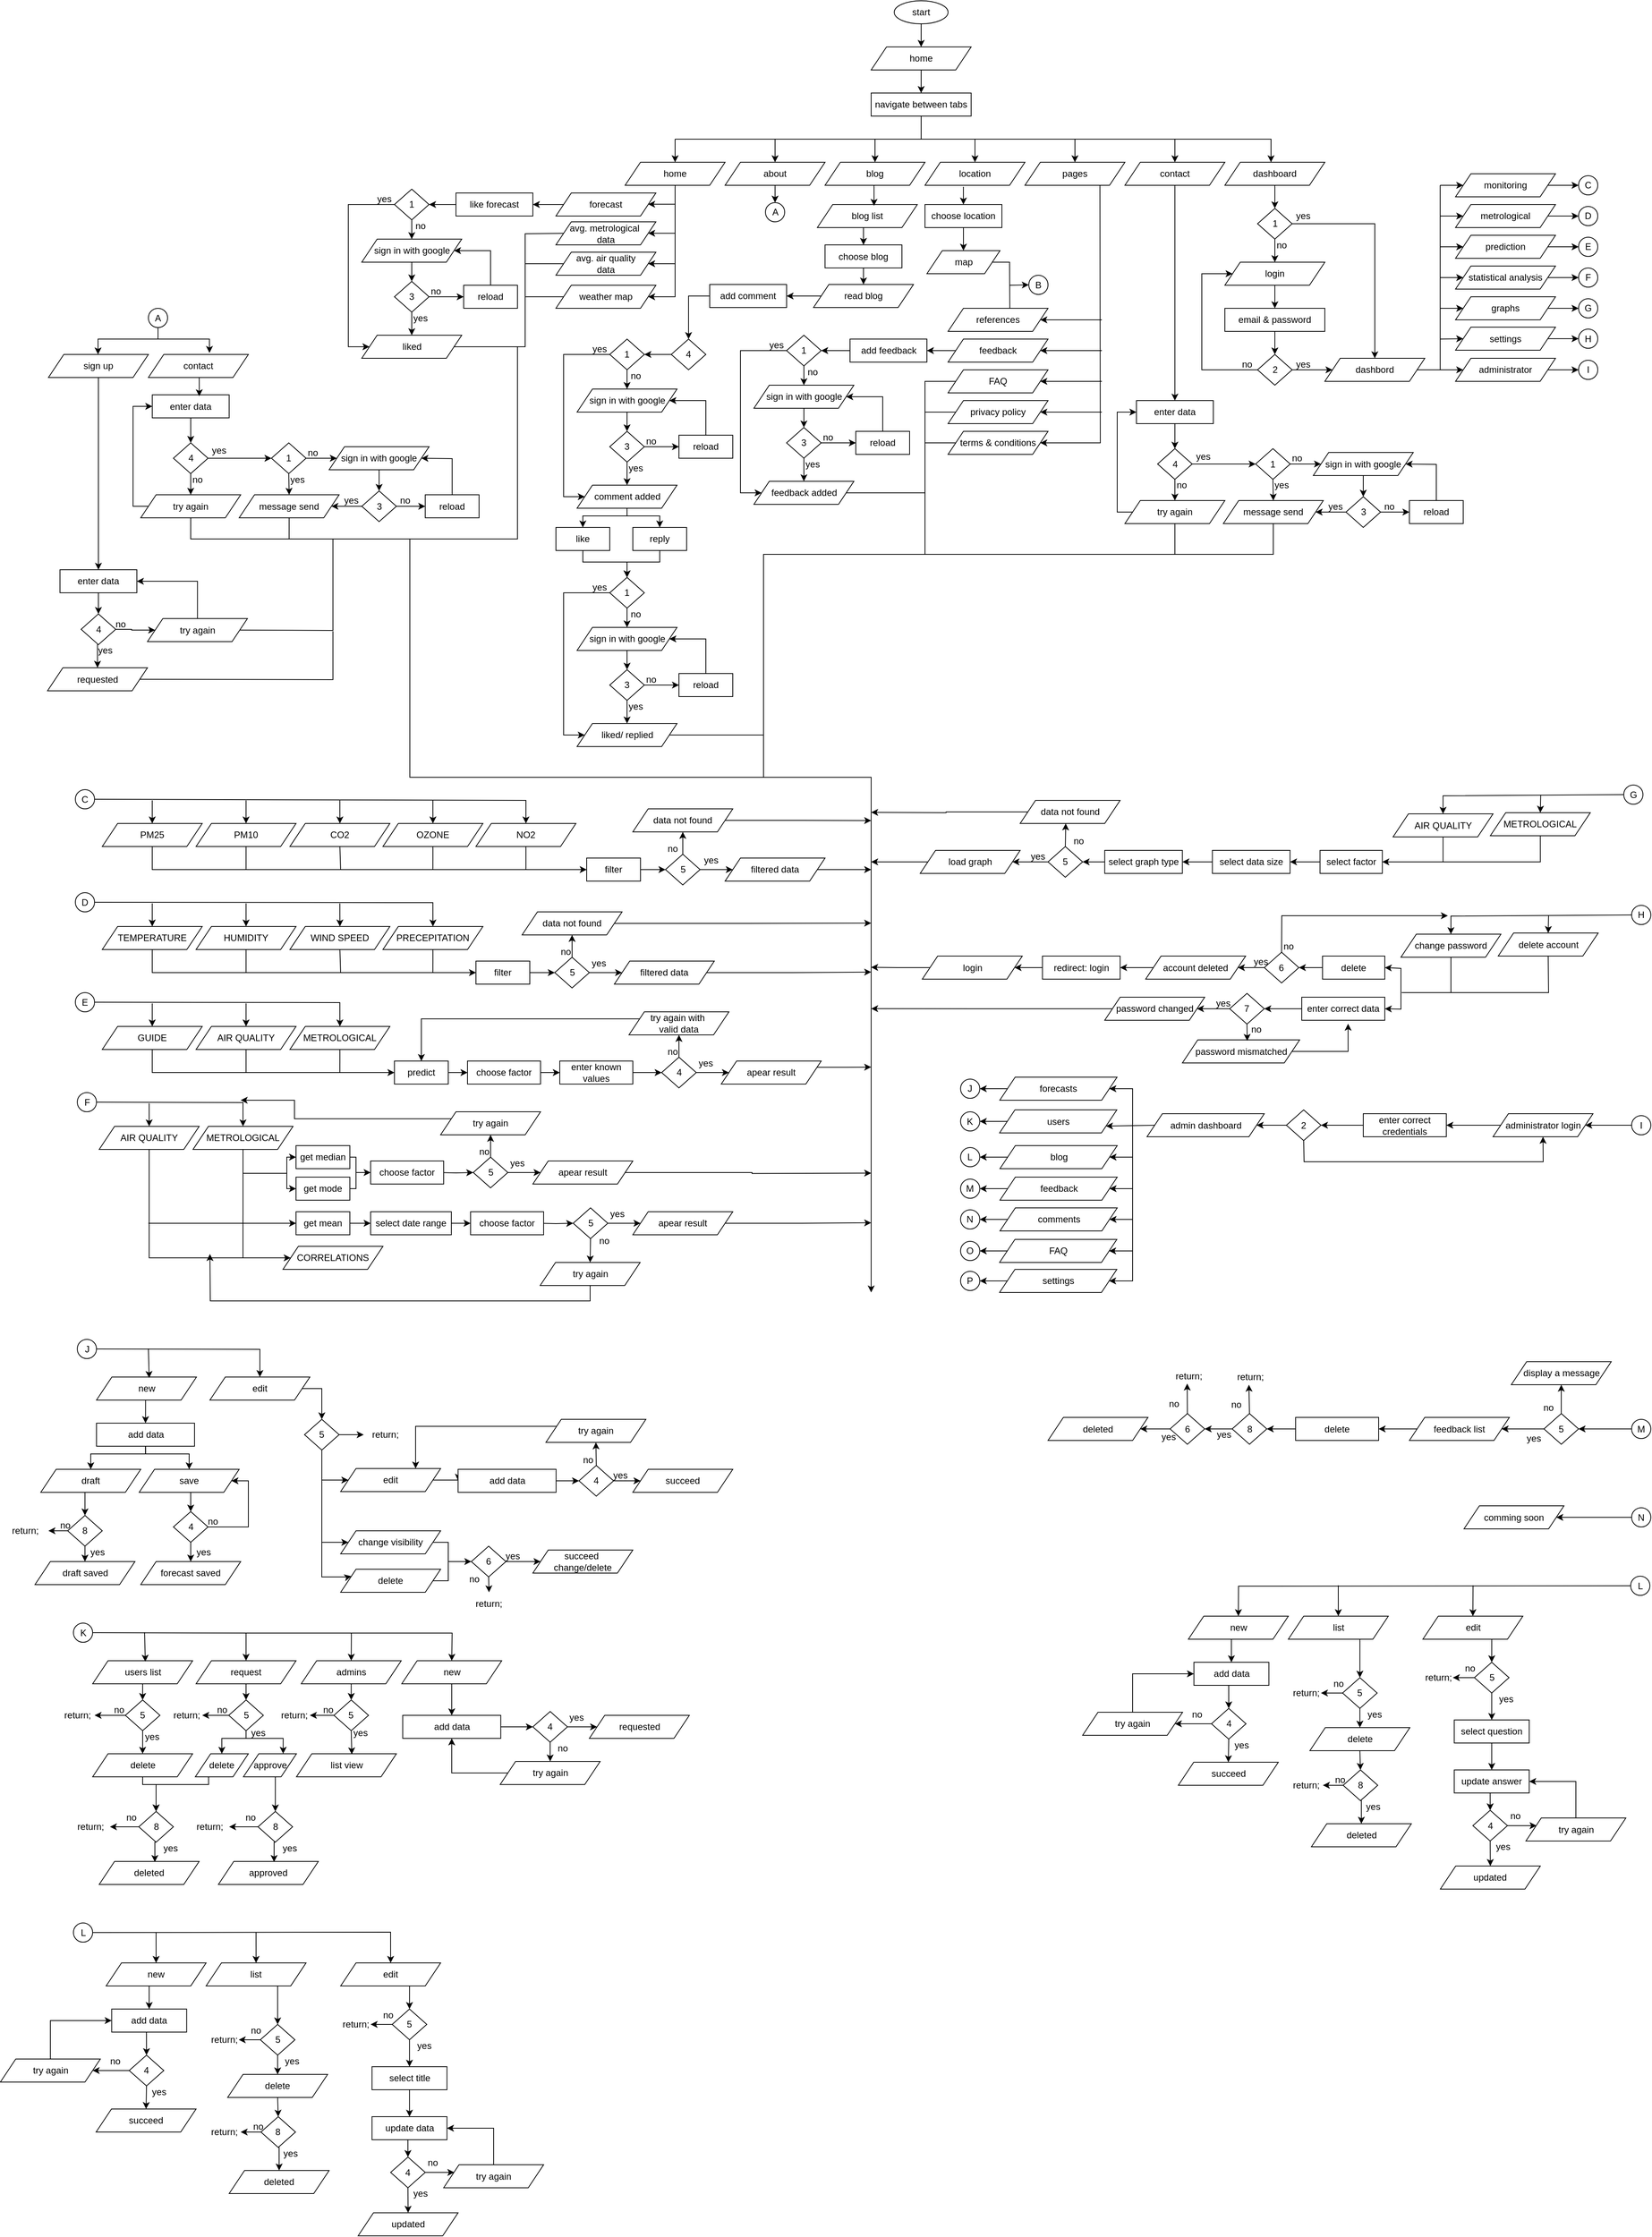 <mxfile version="24.0.7" type="github">
  <diagram name="Page-1" id="dqzBqce6mkWaMILGolxg">
    <mxGraphModel dx="4797" dy="2100" grid="1" gridSize="10" guides="1" tooltips="1" connect="1" arrows="1" fold="1" page="1" pageScale="1" pageWidth="827" pageHeight="1169" math="0" shadow="0">
      <root>
        <mxCell id="0" />
        <mxCell id="1" parent="0" />
        <mxCell id="rmpbK_NkBcnPXk61O0qN-1" value="start" style="ellipse;whiteSpace=wrap;html=1;" parent="1" vertex="1">
          <mxGeometry x="370" width="70" height="30" as="geometry" />
        </mxCell>
        <mxCell id="rmpbK_NkBcnPXk61O0qN-2" value="home" style="shape=parallelogram;perimeter=parallelogramPerimeter;whiteSpace=wrap;html=1;fixedSize=1;" parent="1" vertex="1">
          <mxGeometry x="340" y="60" width="130" height="30" as="geometry" />
        </mxCell>
        <mxCell id="rmpbK_NkBcnPXk61O0qN-3" value="navigate between tabs" style="rounded=0;whiteSpace=wrap;html=1;" parent="1" vertex="1">
          <mxGeometry x="340" y="120" width="130" height="30" as="geometry" />
        </mxCell>
        <mxCell id="rmpbK_NkBcnPXk61O0qN-4" value="home" style="shape=parallelogram;perimeter=parallelogramPerimeter;whiteSpace=wrap;html=1;fixedSize=1;" parent="1" vertex="1">
          <mxGeometry x="20" y="210" width="130" height="30" as="geometry" />
        </mxCell>
        <mxCell id="rmpbK_NkBcnPXk61O0qN-209" style="edgeStyle=orthogonalEdgeStyle;rounded=0;orthogonalLoop=1;jettySize=auto;html=1;exitX=0.5;exitY=1;exitDx=0;exitDy=0;entryX=0.5;entryY=0;entryDx=0;entryDy=0;" parent="1" source="rmpbK_NkBcnPXk61O0qN-5" target="rmpbK_NkBcnPXk61O0qN-208" edge="1">
          <mxGeometry relative="1" as="geometry" />
        </mxCell>
        <mxCell id="rmpbK_NkBcnPXk61O0qN-5" value="about" style="shape=parallelogram;perimeter=parallelogramPerimeter;whiteSpace=wrap;html=1;fixedSize=1;" parent="1" vertex="1">
          <mxGeometry x="150" y="210" width="130" height="30" as="geometry" />
        </mxCell>
        <mxCell id="rmpbK_NkBcnPXk61O0qN-6" value="blog" style="shape=parallelogram;perimeter=parallelogramPerimeter;whiteSpace=wrap;html=1;fixedSize=1;" parent="1" vertex="1">
          <mxGeometry x="280" y="210" width="130" height="30" as="geometry" />
        </mxCell>
        <mxCell id="rmpbK_NkBcnPXk61O0qN-7" value="location" style="shape=parallelogram;perimeter=parallelogramPerimeter;whiteSpace=wrap;html=1;fixedSize=1;" parent="1" vertex="1">
          <mxGeometry x="410" y="210" width="130" height="30" as="geometry" />
        </mxCell>
        <mxCell id="rmpbK_NkBcnPXk61O0qN-8" value="pages" style="shape=parallelogram;perimeter=parallelogramPerimeter;whiteSpace=wrap;html=1;fixedSize=1;" parent="1" vertex="1">
          <mxGeometry x="540" y="210" width="130" height="30" as="geometry" />
        </mxCell>
        <mxCell id="rmpbK_NkBcnPXk61O0qN-9" value="contact" style="shape=parallelogram;perimeter=parallelogramPerimeter;whiteSpace=wrap;html=1;fixedSize=1;" parent="1" vertex="1">
          <mxGeometry x="670" y="210" width="130" height="30" as="geometry" />
        </mxCell>
        <mxCell id="rmpbK_NkBcnPXk61O0qN-10" value="dashboard" style="shape=parallelogram;perimeter=parallelogramPerimeter;whiteSpace=wrap;html=1;fixedSize=1;" parent="1" vertex="1">
          <mxGeometry x="800" y="210" width="130" height="30" as="geometry" />
        </mxCell>
        <mxCell id="rmpbK_NkBcnPXk61O0qN-11" value="1" style="rhombus;whiteSpace=wrap;html=1;" parent="1" vertex="1">
          <mxGeometry x="842.5" y="270" width="45" height="40" as="geometry" />
        </mxCell>
        <mxCell id="rmpbK_NkBcnPXk61O0qN-13" value="login" style="shape=parallelogram;perimeter=parallelogramPerimeter;whiteSpace=wrap;html=1;fixedSize=1;" parent="1" vertex="1">
          <mxGeometry x="800" y="340" width="130" height="30" as="geometry" />
        </mxCell>
        <mxCell id="rmpbK_NkBcnPXk61O0qN-14" value="email &amp;amp; password" style="rounded=0;whiteSpace=wrap;html=1;" parent="1" vertex="1">
          <mxGeometry x="800" y="400" width="130" height="30" as="geometry" />
        </mxCell>
        <mxCell id="rmpbK_NkBcnPXk61O0qN-15" value="2" style="rhombus;whiteSpace=wrap;html=1;" parent="1" vertex="1">
          <mxGeometry x="842.5" y="460" width="45" height="40" as="geometry" />
        </mxCell>
        <mxCell id="rmpbK_NkBcnPXk61O0qN-16" value="dashbord" style="shape=parallelogram;perimeter=parallelogramPerimeter;whiteSpace=wrap;html=1;fixedSize=1;" parent="1" vertex="1">
          <mxGeometry x="930" y="465" width="130" height="30" as="geometry" />
        </mxCell>
        <mxCell id="ZvxbgBWPpU1imsRM3yPm-9" style="edgeStyle=orthogonalEdgeStyle;rounded=0;orthogonalLoop=1;jettySize=auto;html=1;exitX=1;exitY=0.5;exitDx=0;exitDy=0;entryX=0;entryY=0.5;entryDx=0;entryDy=0;" edge="1" parent="1" source="rmpbK_NkBcnPXk61O0qN-17" target="ZvxbgBWPpU1imsRM3yPm-1">
          <mxGeometry relative="1" as="geometry" />
        </mxCell>
        <mxCell id="rmpbK_NkBcnPXk61O0qN-17" value="monitoring" style="shape=parallelogram;perimeter=parallelogramPerimeter;whiteSpace=wrap;html=1;fixedSize=1;" parent="1" vertex="1">
          <mxGeometry x="1100" y="225" width="130" height="30" as="geometry" />
        </mxCell>
        <mxCell id="ZvxbgBWPpU1imsRM3yPm-10" style="edgeStyle=orthogonalEdgeStyle;rounded=0;orthogonalLoop=1;jettySize=auto;html=1;exitX=1;exitY=0.5;exitDx=0;exitDy=0;entryX=0;entryY=0.5;entryDx=0;entryDy=0;" edge="1" parent="1" source="rmpbK_NkBcnPXk61O0qN-18" target="ZvxbgBWPpU1imsRM3yPm-2">
          <mxGeometry relative="1" as="geometry" />
        </mxCell>
        <mxCell id="rmpbK_NkBcnPXk61O0qN-18" value="metrological" style="shape=parallelogram;perimeter=parallelogramPerimeter;whiteSpace=wrap;html=1;fixedSize=1;" parent="1" vertex="1">
          <mxGeometry x="1100" y="265" width="130" height="30" as="geometry" />
        </mxCell>
        <mxCell id="ZvxbgBWPpU1imsRM3yPm-11" style="edgeStyle=orthogonalEdgeStyle;rounded=0;orthogonalLoop=1;jettySize=auto;html=1;exitX=1;exitY=0.5;exitDx=0;exitDy=0;entryX=0;entryY=0.5;entryDx=0;entryDy=0;" edge="1" parent="1" source="rmpbK_NkBcnPXk61O0qN-19" target="ZvxbgBWPpU1imsRM3yPm-3">
          <mxGeometry relative="1" as="geometry" />
        </mxCell>
        <mxCell id="rmpbK_NkBcnPXk61O0qN-19" value="prediction" style="shape=parallelogram;perimeter=parallelogramPerimeter;whiteSpace=wrap;html=1;fixedSize=1;" parent="1" vertex="1">
          <mxGeometry x="1100" y="305" width="130" height="30" as="geometry" />
        </mxCell>
        <mxCell id="ZvxbgBWPpU1imsRM3yPm-12" style="edgeStyle=orthogonalEdgeStyle;rounded=0;orthogonalLoop=1;jettySize=auto;html=1;exitX=1;exitY=0.5;exitDx=0;exitDy=0;entryX=0;entryY=0.5;entryDx=0;entryDy=0;" edge="1" parent="1" source="rmpbK_NkBcnPXk61O0qN-20" target="ZvxbgBWPpU1imsRM3yPm-4">
          <mxGeometry relative="1" as="geometry" />
        </mxCell>
        <mxCell id="rmpbK_NkBcnPXk61O0qN-20" value="statistical analysis" style="shape=parallelogram;perimeter=parallelogramPerimeter;whiteSpace=wrap;html=1;fixedSize=1;" parent="1" vertex="1">
          <mxGeometry x="1100" y="345" width="130" height="30" as="geometry" />
        </mxCell>
        <mxCell id="ZvxbgBWPpU1imsRM3yPm-13" style="edgeStyle=orthogonalEdgeStyle;rounded=0;orthogonalLoop=1;jettySize=auto;html=1;exitX=1;exitY=0.5;exitDx=0;exitDy=0;entryX=0;entryY=0.5;entryDx=0;entryDy=0;" edge="1" parent="1" source="rmpbK_NkBcnPXk61O0qN-21" target="ZvxbgBWPpU1imsRM3yPm-5">
          <mxGeometry relative="1" as="geometry" />
        </mxCell>
        <mxCell id="rmpbK_NkBcnPXk61O0qN-21" value="graphs" style="shape=parallelogram;perimeter=parallelogramPerimeter;whiteSpace=wrap;html=1;fixedSize=1;" parent="1" vertex="1">
          <mxGeometry x="1100" y="385" width="130" height="30" as="geometry" />
        </mxCell>
        <mxCell id="ZvxbgBWPpU1imsRM3yPm-14" style="edgeStyle=orthogonalEdgeStyle;rounded=0;orthogonalLoop=1;jettySize=auto;html=1;exitX=1;exitY=0.5;exitDx=0;exitDy=0;entryX=0;entryY=0.5;entryDx=0;entryDy=0;" edge="1" parent="1" source="rmpbK_NkBcnPXk61O0qN-22" target="ZvxbgBWPpU1imsRM3yPm-6">
          <mxGeometry relative="1" as="geometry" />
        </mxCell>
        <mxCell id="rmpbK_NkBcnPXk61O0qN-22" value="settings" style="shape=parallelogram;perimeter=parallelogramPerimeter;whiteSpace=wrap;html=1;fixedSize=1;" parent="1" vertex="1">
          <mxGeometry x="1100" y="424.5" width="130" height="30" as="geometry" />
        </mxCell>
        <mxCell id="ZvxbgBWPpU1imsRM3yPm-15" style="edgeStyle=orthogonalEdgeStyle;rounded=0;orthogonalLoop=1;jettySize=auto;html=1;exitX=1;exitY=0.5;exitDx=0;exitDy=0;entryX=0;entryY=0.5;entryDx=0;entryDy=0;" edge="1" parent="1" source="rmpbK_NkBcnPXk61O0qN-23" target="ZvxbgBWPpU1imsRM3yPm-7">
          <mxGeometry relative="1" as="geometry" />
        </mxCell>
        <mxCell id="rmpbK_NkBcnPXk61O0qN-23" value="administrator" style="shape=parallelogram;perimeter=parallelogramPerimeter;whiteSpace=wrap;html=1;fixedSize=1;" parent="1" vertex="1">
          <mxGeometry x="1100" y="465" width="130" height="30" as="geometry" />
        </mxCell>
        <mxCell id="rmpbK_NkBcnPXk61O0qN-24" value="" style="endArrow=classic;html=1;rounded=0;entryX=0;entryY=0.5;entryDx=0;entryDy=0;" parent="1" target="rmpbK_NkBcnPXk61O0qN-17" edge="1">
          <mxGeometry width="50" height="50" relative="1" as="geometry">
            <mxPoint x="1080" y="240" as="sourcePoint" />
            <mxPoint x="850" y="390" as="targetPoint" />
          </mxGeometry>
        </mxCell>
        <mxCell id="rmpbK_NkBcnPXk61O0qN-25" value="" style="endArrow=classic;html=1;rounded=0;entryX=0;entryY=0.5;entryDx=0;entryDy=0;" parent="1" target="rmpbK_NkBcnPXk61O0qN-18" edge="1">
          <mxGeometry width="50" height="50" relative="1" as="geometry">
            <mxPoint x="1080" y="280" as="sourcePoint" />
            <mxPoint x="1120" y="250" as="targetPoint" />
          </mxGeometry>
        </mxCell>
        <mxCell id="rmpbK_NkBcnPXk61O0qN-26" value="" style="endArrow=classic;html=1;rounded=0;entryX=0;entryY=0.5;entryDx=0;entryDy=0;" parent="1" target="rmpbK_NkBcnPXk61O0qN-19" edge="1">
          <mxGeometry width="50" height="50" relative="1" as="geometry">
            <mxPoint x="1080" y="320" as="sourcePoint" />
            <mxPoint x="1130" y="260" as="targetPoint" />
          </mxGeometry>
        </mxCell>
        <mxCell id="rmpbK_NkBcnPXk61O0qN-27" value="" style="endArrow=classic;html=1;rounded=0;entryX=0;entryY=0.5;entryDx=0;entryDy=0;" parent="1" target="rmpbK_NkBcnPXk61O0qN-20" edge="1">
          <mxGeometry width="50" height="50" relative="1" as="geometry">
            <mxPoint x="1080" y="360" as="sourcePoint" />
            <mxPoint x="1140" y="270" as="targetPoint" />
          </mxGeometry>
        </mxCell>
        <mxCell id="rmpbK_NkBcnPXk61O0qN-28" value="" style="endArrow=classic;html=1;rounded=0;entryX=0;entryY=0.5;entryDx=0;entryDy=0;" parent="1" target="rmpbK_NkBcnPXk61O0qN-21" edge="1">
          <mxGeometry width="50" height="50" relative="1" as="geometry">
            <mxPoint x="1080" y="400" as="sourcePoint" />
            <mxPoint x="1150" y="280" as="targetPoint" />
          </mxGeometry>
        </mxCell>
        <mxCell id="rmpbK_NkBcnPXk61O0qN-29" value="" style="endArrow=classic;html=1;rounded=0;entryX=0;entryY=0.5;entryDx=0;entryDy=0;" parent="1" target="rmpbK_NkBcnPXk61O0qN-22" edge="1">
          <mxGeometry width="50" height="50" relative="1" as="geometry">
            <mxPoint x="1080" y="440" as="sourcePoint" />
            <mxPoint x="1160" y="290" as="targetPoint" />
          </mxGeometry>
        </mxCell>
        <mxCell id="rmpbK_NkBcnPXk61O0qN-30" value="" style="endArrow=classic;html=1;rounded=0;entryX=0;entryY=0.5;entryDx=0;entryDy=0;exitX=1;exitY=0.5;exitDx=0;exitDy=0;" parent="1" source="rmpbK_NkBcnPXk61O0qN-16" target="rmpbK_NkBcnPXk61O0qN-23" edge="1">
          <mxGeometry width="50" height="50" relative="1" as="geometry">
            <mxPoint x="1140" y="300" as="sourcePoint" />
            <mxPoint x="1170" y="300" as="targetPoint" />
          </mxGeometry>
        </mxCell>
        <mxCell id="rmpbK_NkBcnPXk61O0qN-31" value="" style="endArrow=none;html=1;rounded=0;" parent="1" edge="1">
          <mxGeometry width="50" height="50" relative="1" as="geometry">
            <mxPoint x="1080" y="480" as="sourcePoint" />
            <mxPoint x="1080" y="240" as="targetPoint" />
          </mxGeometry>
        </mxCell>
        <mxCell id="rmpbK_NkBcnPXk61O0qN-32" value="" style="endArrow=classic;html=1;rounded=0;exitX=1;exitY=0.5;exitDx=0;exitDy=0;entryX=0;entryY=0.5;entryDx=0;entryDy=0;" parent="1" source="rmpbK_NkBcnPXk61O0qN-15" target="rmpbK_NkBcnPXk61O0qN-16" edge="1">
          <mxGeometry width="50" height="50" relative="1" as="geometry">
            <mxPoint x="800" y="320" as="sourcePoint" />
            <mxPoint x="850" y="270" as="targetPoint" />
          </mxGeometry>
        </mxCell>
        <mxCell id="rmpbK_NkBcnPXk61O0qN-33" value="" style="endArrow=classic;html=1;rounded=0;exitX=0;exitY=0.5;exitDx=0;exitDy=0;entryX=0;entryY=0.5;entryDx=0;entryDy=0;" parent="1" source="rmpbK_NkBcnPXk61O0qN-15" target="rmpbK_NkBcnPXk61O0qN-13" edge="1">
          <mxGeometry width="50" height="50" relative="1" as="geometry">
            <mxPoint x="800" y="320" as="sourcePoint" />
            <mxPoint x="850" y="270" as="targetPoint" />
            <Array as="points">
              <mxPoint x="770" y="480" />
              <mxPoint x="770" y="355" />
            </Array>
          </mxGeometry>
        </mxCell>
        <mxCell id="rmpbK_NkBcnPXk61O0qN-34" value="" style="endArrow=classic;html=1;rounded=0;exitX=1;exitY=0.5;exitDx=0;exitDy=0;entryX=0.5;entryY=0;entryDx=0;entryDy=0;" parent="1" source="rmpbK_NkBcnPXk61O0qN-11" target="rmpbK_NkBcnPXk61O0qN-16" edge="1">
          <mxGeometry width="50" height="50" relative="1" as="geometry">
            <mxPoint x="800" y="320" as="sourcePoint" />
            <mxPoint x="850" y="270" as="targetPoint" />
            <Array as="points">
              <mxPoint x="995" y="290" />
            </Array>
          </mxGeometry>
        </mxCell>
        <mxCell id="rmpbK_NkBcnPXk61O0qN-35" value="" style="endArrow=classic;html=1;rounded=0;entryX=0.5;entryY=0;entryDx=0;entryDy=0;exitX=0.5;exitY=1;exitDx=0;exitDy=0;" parent="1" source="rmpbK_NkBcnPXk61O0qN-11" target="rmpbK_NkBcnPXk61O0qN-13" edge="1">
          <mxGeometry width="50" height="50" relative="1" as="geometry">
            <mxPoint x="800" y="320" as="sourcePoint" />
            <mxPoint x="850" y="270" as="targetPoint" />
          </mxGeometry>
        </mxCell>
        <mxCell id="rmpbK_NkBcnPXk61O0qN-36" value="" style="endArrow=classic;html=1;rounded=0;exitX=0.5;exitY=1;exitDx=0;exitDy=0;entryX=0.5;entryY=0;entryDx=0;entryDy=0;" parent="1" source="rmpbK_NkBcnPXk61O0qN-13" target="rmpbK_NkBcnPXk61O0qN-14" edge="1">
          <mxGeometry width="50" height="50" relative="1" as="geometry">
            <mxPoint x="800" y="320" as="sourcePoint" />
            <mxPoint x="850" y="270" as="targetPoint" />
          </mxGeometry>
        </mxCell>
        <mxCell id="rmpbK_NkBcnPXk61O0qN-37" value="" style="endArrow=classic;html=1;rounded=0;exitX=0.5;exitY=1;exitDx=0;exitDy=0;entryX=0.5;entryY=0;entryDx=0;entryDy=0;" parent="1" source="rmpbK_NkBcnPXk61O0qN-14" target="rmpbK_NkBcnPXk61O0qN-15" edge="1">
          <mxGeometry width="50" height="50" relative="1" as="geometry">
            <mxPoint x="800" y="320" as="sourcePoint" />
            <mxPoint x="850" y="270" as="targetPoint" />
          </mxGeometry>
        </mxCell>
        <mxCell id="rmpbK_NkBcnPXk61O0qN-38" value="" style="endArrow=classic;html=1;rounded=0;entryX=0.5;entryY=0;entryDx=0;entryDy=0;exitX=0.5;exitY=1;exitDx=0;exitDy=0;" parent="1" source="rmpbK_NkBcnPXk61O0qN-10" target="rmpbK_NkBcnPXk61O0qN-11" edge="1">
          <mxGeometry width="50" height="50" relative="1" as="geometry">
            <mxPoint x="800" y="320" as="sourcePoint" />
            <mxPoint x="850" y="270" as="targetPoint" />
          </mxGeometry>
        </mxCell>
        <mxCell id="rmpbK_NkBcnPXk61O0qN-39" value="" style="endArrow=classic;html=1;rounded=0;entryX=0.5;entryY=0;entryDx=0;entryDy=0;" parent="1" edge="1">
          <mxGeometry width="50" height="50" relative="1" as="geometry">
            <mxPoint x="85" y="180" as="sourcePoint" />
            <mxPoint x="860" y="210" as="targetPoint" />
            <Array as="points">
              <mxPoint x="860" y="180" />
            </Array>
          </mxGeometry>
        </mxCell>
        <mxCell id="rmpbK_NkBcnPXk61O0qN-41" value="" style="endArrow=classic;html=1;rounded=0;entryX=0.5;entryY=0;entryDx=0;entryDy=0;" parent="1" target="rmpbK_NkBcnPXk61O0qN-4" edge="1">
          <mxGeometry width="50" height="50" relative="1" as="geometry">
            <mxPoint x="85" y="180" as="sourcePoint" />
            <mxPoint x="510" y="270" as="targetPoint" />
          </mxGeometry>
        </mxCell>
        <mxCell id="rmpbK_NkBcnPXk61O0qN-42" value="" style="endArrow=classic;html=1;rounded=0;entryX=0.5;entryY=0;entryDx=0;entryDy=0;" parent="1" target="rmpbK_NkBcnPXk61O0qN-5" edge="1">
          <mxGeometry width="50" height="50" relative="1" as="geometry">
            <mxPoint x="215" y="180" as="sourcePoint" />
            <mxPoint x="510" y="270" as="targetPoint" />
          </mxGeometry>
        </mxCell>
        <mxCell id="rmpbK_NkBcnPXk61O0qN-43" value="" style="endArrow=classic;html=1;rounded=0;entryX=0.5;entryY=0;entryDx=0;entryDy=0;" parent="1" target="rmpbK_NkBcnPXk61O0qN-6" edge="1">
          <mxGeometry width="50" height="50" relative="1" as="geometry">
            <mxPoint x="345" y="180" as="sourcePoint" />
            <mxPoint x="510" y="270" as="targetPoint" />
          </mxGeometry>
        </mxCell>
        <mxCell id="rmpbK_NkBcnPXk61O0qN-44" value="" style="endArrow=classic;html=1;rounded=0;entryX=0.5;entryY=0;entryDx=0;entryDy=0;" parent="1" target="rmpbK_NkBcnPXk61O0qN-7" edge="1">
          <mxGeometry width="50" height="50" relative="1" as="geometry">
            <mxPoint x="475" y="180" as="sourcePoint" />
            <mxPoint x="510" y="270" as="targetPoint" />
          </mxGeometry>
        </mxCell>
        <mxCell id="rmpbK_NkBcnPXk61O0qN-45" value="" style="endArrow=classic;html=1;rounded=0;entryX=0.5;entryY=0;entryDx=0;entryDy=0;" parent="1" target="rmpbK_NkBcnPXk61O0qN-8" edge="1">
          <mxGeometry width="50" height="50" relative="1" as="geometry">
            <mxPoint x="605" y="180" as="sourcePoint" />
            <mxPoint x="510" y="270" as="targetPoint" />
          </mxGeometry>
        </mxCell>
        <mxCell id="rmpbK_NkBcnPXk61O0qN-46" value="" style="endArrow=classic;html=1;rounded=0;entryX=0.5;entryY=0;entryDx=0;entryDy=0;" parent="1" target="rmpbK_NkBcnPXk61O0qN-9" edge="1">
          <mxGeometry width="50" height="50" relative="1" as="geometry">
            <mxPoint x="735" y="180" as="sourcePoint" />
            <mxPoint x="510" y="270" as="targetPoint" />
          </mxGeometry>
        </mxCell>
        <mxCell id="rmpbK_NkBcnPXk61O0qN-47" value="" style="endArrow=none;html=1;rounded=0;exitX=0.5;exitY=1;exitDx=0;exitDy=0;" parent="1" source="rmpbK_NkBcnPXk61O0qN-3" edge="1">
          <mxGeometry width="50" height="50" relative="1" as="geometry">
            <mxPoint x="460" y="320" as="sourcePoint" />
            <mxPoint x="405" y="180" as="targetPoint" />
          </mxGeometry>
        </mxCell>
        <mxCell id="rmpbK_NkBcnPXk61O0qN-48" value="" style="endArrow=classic;html=1;rounded=0;exitX=0.5;exitY=1;exitDx=0;exitDy=0;entryX=0.5;entryY=0;entryDx=0;entryDy=0;" parent="1" source="rmpbK_NkBcnPXk61O0qN-2" target="rmpbK_NkBcnPXk61O0qN-3" edge="1">
          <mxGeometry width="50" height="50" relative="1" as="geometry">
            <mxPoint x="460" y="90" as="sourcePoint" />
            <mxPoint x="510" y="40" as="targetPoint" />
          </mxGeometry>
        </mxCell>
        <mxCell id="rmpbK_NkBcnPXk61O0qN-49" value="" style="endArrow=classic;html=1;rounded=0;exitX=0.5;exitY=1;exitDx=0;exitDy=0;" parent="1" source="rmpbK_NkBcnPXk61O0qN-1" target="rmpbK_NkBcnPXk61O0qN-2" edge="1">
          <mxGeometry width="50" height="50" relative="1" as="geometry">
            <mxPoint x="460" y="90" as="sourcePoint" />
            <mxPoint x="510" y="40" as="targetPoint" />
          </mxGeometry>
        </mxCell>
        <mxCell id="rmpbK_NkBcnPXk61O0qN-50" value="yes" style="text;html=1;align=center;verticalAlign=middle;whiteSpace=wrap;rounded=0;" parent="1" vertex="1">
          <mxGeometry x="887.5" y="272.5" width="27.5" height="15" as="geometry" />
        </mxCell>
        <mxCell id="rmpbK_NkBcnPXk61O0qN-52" value="yes" style="text;html=1;align=center;verticalAlign=middle;whiteSpace=wrap;rounded=0;" parent="1" vertex="1">
          <mxGeometry x="887.5" y="465" width="27.5" height="15" as="geometry" />
        </mxCell>
        <mxCell id="rmpbK_NkBcnPXk61O0qN-53" value="no" style="text;html=1;align=center;verticalAlign=middle;whiteSpace=wrap;rounded=0;" parent="1" vertex="1">
          <mxGeometry x="860" y="310" width="27.5" height="15" as="geometry" />
        </mxCell>
        <mxCell id="rmpbK_NkBcnPXk61O0qN-55" value="no" style="text;html=1;align=center;verticalAlign=middle;whiteSpace=wrap;rounded=0;" parent="1" vertex="1">
          <mxGeometry x="815" y="465" width="27.5" height="15" as="geometry" />
        </mxCell>
        <mxCell id="rmpbK_NkBcnPXk61O0qN-56" value="choose location" style="rounded=0;whiteSpace=wrap;html=1;" parent="1" vertex="1">
          <mxGeometry x="410" y="265" width="100" height="30" as="geometry" />
        </mxCell>
        <mxCell id="rmpbK_NkBcnPXk61O0qN-58" value="map" style="shape=parallelogram;perimeter=parallelogramPerimeter;whiteSpace=wrap;html=1;fixedSize=1;" parent="1" vertex="1">
          <mxGeometry x="412.5" y="325" width="95" height="30" as="geometry" />
        </mxCell>
        <mxCell id="rmpbK_NkBcnPXk61O0qN-59" value="forecast" style="shape=parallelogram;perimeter=parallelogramPerimeter;whiteSpace=wrap;html=1;fixedSize=1;" parent="1" vertex="1">
          <mxGeometry x="-70" y="250" width="130" height="30" as="geometry" />
        </mxCell>
        <mxCell id="rmpbK_NkBcnPXk61O0qN-60" value="avg. metrological&amp;nbsp;&lt;div&gt;data&lt;/div&gt;" style="shape=parallelogram;perimeter=parallelogramPerimeter;whiteSpace=wrap;html=1;fixedSize=1;" parent="1" vertex="1">
          <mxGeometry x="-70" y="287.5" width="130" height="30" as="geometry" />
        </mxCell>
        <mxCell id="rmpbK_NkBcnPXk61O0qN-61" value="avg. air quality&lt;div&gt;data&lt;/div&gt;" style="shape=parallelogram;perimeter=parallelogramPerimeter;whiteSpace=wrap;html=1;fixedSize=1;" parent="1" vertex="1">
          <mxGeometry x="-70" y="327" width="130" height="30" as="geometry" />
        </mxCell>
        <mxCell id="rmpbK_NkBcnPXk61O0qN-62" value="weather map" style="shape=parallelogram;perimeter=parallelogramPerimeter;whiteSpace=wrap;html=1;fixedSize=1;" parent="1" vertex="1">
          <mxGeometry x="-70" y="370" width="130" height="30" as="geometry" />
        </mxCell>
        <mxCell id="rmpbK_NkBcnPXk61O0qN-63" value="" style="endArrow=classic;html=1;rounded=0;entryX=1;entryY=0.5;entryDx=0;entryDy=0;exitX=0.5;exitY=1;exitDx=0;exitDy=0;" parent="1" source="rmpbK_NkBcnPXk61O0qN-4" target="rmpbK_NkBcnPXk61O0qN-62" edge="1">
          <mxGeometry width="50" height="50" relative="1" as="geometry">
            <mxPoint x="50" y="330" as="sourcePoint" />
            <mxPoint x="100" y="280" as="targetPoint" />
            <Array as="points">
              <mxPoint x="85" y="385" />
            </Array>
          </mxGeometry>
        </mxCell>
        <mxCell id="rmpbK_NkBcnPXk61O0qN-65" value="" style="endArrow=classic;html=1;rounded=0;entryX=1;entryY=0.5;entryDx=0;entryDy=0;" parent="1" target="rmpbK_NkBcnPXk61O0qN-61" edge="1">
          <mxGeometry width="50" height="50" relative="1" as="geometry">
            <mxPoint x="85" y="342" as="sourcePoint" />
            <mxPoint x="115" y="310" as="targetPoint" />
          </mxGeometry>
        </mxCell>
        <mxCell id="rmpbK_NkBcnPXk61O0qN-66" value="" style="endArrow=classic;html=1;rounded=0;entryX=1;entryY=0.5;entryDx=0;entryDy=0;" parent="1" edge="1">
          <mxGeometry width="50" height="50" relative="1" as="geometry">
            <mxPoint x="85" y="302.34" as="sourcePoint" />
            <mxPoint x="50" y="302.34" as="targetPoint" />
          </mxGeometry>
        </mxCell>
        <mxCell id="rmpbK_NkBcnPXk61O0qN-67" value="" style="endArrow=classic;html=1;rounded=0;entryX=1;entryY=0.5;entryDx=0;entryDy=0;" parent="1" edge="1">
          <mxGeometry width="50" height="50" relative="1" as="geometry">
            <mxPoint x="85" y="264.68" as="sourcePoint" />
            <mxPoint x="50" y="264.68" as="targetPoint" />
          </mxGeometry>
        </mxCell>
        <mxCell id="rmpbK_NkBcnPXk61O0qN-68" value="like forecast" style="rounded=0;whiteSpace=wrap;html=1;" parent="1" vertex="1">
          <mxGeometry x="-200" y="250" width="100" height="30" as="geometry" />
        </mxCell>
        <mxCell id="rmpbK_NkBcnPXk61O0qN-69" value="1" style="rhombus;whiteSpace=wrap;html=1;" parent="1" vertex="1">
          <mxGeometry x="-280" y="245" width="45" height="40" as="geometry" />
        </mxCell>
        <mxCell id="rmpbK_NkBcnPXk61O0qN-70" value="sign in with google" style="shape=parallelogram;perimeter=parallelogramPerimeter;whiteSpace=wrap;html=1;fixedSize=1;" parent="1" vertex="1">
          <mxGeometry x="-322.5" y="310" width="130" height="30" as="geometry" />
        </mxCell>
        <mxCell id="rmpbK_NkBcnPXk61O0qN-71" value="3" style="rhombus;whiteSpace=wrap;html=1;" parent="1" vertex="1">
          <mxGeometry x="-280" y="365" width="45" height="40" as="geometry" />
        </mxCell>
        <mxCell id="rmpbK_NkBcnPXk61O0qN-72" value="reload" style="rounded=0;whiteSpace=wrap;html=1;" parent="1" vertex="1">
          <mxGeometry x="-190" y="370" width="70" height="30" as="geometry" />
        </mxCell>
        <mxCell id="rmpbK_NkBcnPXk61O0qN-73" value="liked" style="shape=parallelogram;perimeter=parallelogramPerimeter;whiteSpace=wrap;html=1;fixedSize=1;" parent="1" vertex="1">
          <mxGeometry x="-322.5" y="435" width="130" height="30" as="geometry" />
        </mxCell>
        <mxCell id="rmpbK_NkBcnPXk61O0qN-74" value="" style="endArrow=classic;html=1;rounded=0;entryX=1;entryY=0.5;entryDx=0;entryDy=0;exitX=0;exitY=0.5;exitDx=0;exitDy=0;" parent="1" source="rmpbK_NkBcnPXk61O0qN-59" target="rmpbK_NkBcnPXk61O0qN-68" edge="1">
          <mxGeometry width="50" height="50" relative="1" as="geometry">
            <mxPoint x="-30" y="420" as="sourcePoint" />
            <mxPoint x="20" y="370" as="targetPoint" />
          </mxGeometry>
        </mxCell>
        <mxCell id="rmpbK_NkBcnPXk61O0qN-75" value="" style="endArrow=classic;html=1;rounded=0;exitX=0;exitY=0.5;exitDx=0;exitDy=0;entryX=1;entryY=0.5;entryDx=0;entryDy=0;" parent="1" source="rmpbK_NkBcnPXk61O0qN-68" target="rmpbK_NkBcnPXk61O0qN-69" edge="1">
          <mxGeometry width="50" height="50" relative="1" as="geometry">
            <mxPoint x="-120" y="350" as="sourcePoint" />
            <mxPoint x="-70" y="300" as="targetPoint" />
          </mxGeometry>
        </mxCell>
        <mxCell id="rmpbK_NkBcnPXk61O0qN-76" value="" style="endArrow=classic;html=1;rounded=0;exitX=0.5;exitY=1;exitDx=0;exitDy=0;entryX=0.5;entryY=0;entryDx=0;entryDy=0;" parent="1" source="rmpbK_NkBcnPXk61O0qN-69" target="rmpbK_NkBcnPXk61O0qN-70" edge="1">
          <mxGeometry width="50" height="50" relative="1" as="geometry">
            <mxPoint x="-120" y="350" as="sourcePoint" />
            <mxPoint x="-70" y="300" as="targetPoint" />
          </mxGeometry>
        </mxCell>
        <mxCell id="rmpbK_NkBcnPXk61O0qN-77" value="" style="endArrow=classic;html=1;rounded=0;exitX=0.5;exitY=1;exitDx=0;exitDy=0;entryX=0.5;entryY=0;entryDx=0;entryDy=0;" parent="1" source="rmpbK_NkBcnPXk61O0qN-70" target="rmpbK_NkBcnPXk61O0qN-71" edge="1">
          <mxGeometry width="50" height="50" relative="1" as="geometry">
            <mxPoint x="-120" y="350" as="sourcePoint" />
            <mxPoint x="-70" y="300" as="targetPoint" />
          </mxGeometry>
        </mxCell>
        <mxCell id="rmpbK_NkBcnPXk61O0qN-78" value="" style="endArrow=classic;html=1;rounded=0;exitX=0.5;exitY=1;exitDx=0;exitDy=0;" parent="1" source="rmpbK_NkBcnPXk61O0qN-71" target="rmpbK_NkBcnPXk61O0qN-73" edge="1">
          <mxGeometry width="50" height="50" relative="1" as="geometry">
            <mxPoint x="-120" y="350" as="sourcePoint" />
            <mxPoint x="-70" y="300" as="targetPoint" />
          </mxGeometry>
        </mxCell>
        <mxCell id="rmpbK_NkBcnPXk61O0qN-79" value="" style="endArrow=classic;html=1;rounded=0;exitX=1;exitY=0.5;exitDx=0;exitDy=0;entryX=0;entryY=0.5;entryDx=0;entryDy=0;" parent="1" source="rmpbK_NkBcnPXk61O0qN-71" target="rmpbK_NkBcnPXk61O0qN-72" edge="1">
          <mxGeometry width="50" height="50" relative="1" as="geometry">
            <mxPoint x="-120" y="350" as="sourcePoint" />
            <mxPoint x="-70" y="300" as="targetPoint" />
          </mxGeometry>
        </mxCell>
        <mxCell id="rmpbK_NkBcnPXk61O0qN-80" value="" style="endArrow=classic;html=1;rounded=0;exitX=0.5;exitY=0;exitDx=0;exitDy=0;entryX=1;entryY=0.5;entryDx=0;entryDy=0;" parent="1" source="rmpbK_NkBcnPXk61O0qN-72" target="rmpbK_NkBcnPXk61O0qN-70" edge="1">
          <mxGeometry width="50" height="50" relative="1" as="geometry">
            <mxPoint x="-120" y="350" as="sourcePoint" />
            <mxPoint x="-70" y="300" as="targetPoint" />
            <Array as="points">
              <mxPoint x="-155" y="325" />
            </Array>
          </mxGeometry>
        </mxCell>
        <mxCell id="rmpbK_NkBcnPXk61O0qN-81" value="" style="endArrow=classic;html=1;rounded=0;exitX=0;exitY=0.5;exitDx=0;exitDy=0;entryX=0;entryY=0.5;entryDx=0;entryDy=0;" parent="1" source="rmpbK_NkBcnPXk61O0qN-69" target="rmpbK_NkBcnPXk61O0qN-73" edge="1">
          <mxGeometry width="50" height="50" relative="1" as="geometry">
            <mxPoint x="-120" y="350" as="sourcePoint" />
            <mxPoint x="-70" y="300" as="targetPoint" />
            <Array as="points">
              <mxPoint x="-340" y="265" />
              <mxPoint x="-340" y="450" />
            </Array>
          </mxGeometry>
        </mxCell>
        <mxCell id="rmpbK_NkBcnPXk61O0qN-82" value="" style="endArrow=classic;html=1;rounded=0;exitX=0.384;exitY=1.063;exitDx=0;exitDy=0;exitPerimeter=0;" parent="1" source="rmpbK_NkBcnPXk61O0qN-7" target="rmpbK_NkBcnPXk61O0qN-56" edge="1">
          <mxGeometry width="50" height="50" relative="1" as="geometry">
            <mxPoint x="440" y="360" as="sourcePoint" />
            <mxPoint x="490" y="310" as="targetPoint" />
          </mxGeometry>
        </mxCell>
        <mxCell id="rmpbK_NkBcnPXk61O0qN-83" value="" style="endArrow=classic;html=1;rounded=0;exitX=0.5;exitY=1;exitDx=0;exitDy=0;entryX=0.5;entryY=0;entryDx=0;entryDy=0;" parent="1" source="rmpbK_NkBcnPXk61O0qN-56" target="rmpbK_NkBcnPXk61O0qN-58" edge="1">
          <mxGeometry width="50" height="50" relative="1" as="geometry">
            <mxPoint x="440" y="360" as="sourcePoint" />
            <mxPoint x="490" y="310" as="targetPoint" />
          </mxGeometry>
        </mxCell>
        <mxCell id="rmpbK_NkBcnPXk61O0qN-84" value="yes" style="text;html=1;align=center;verticalAlign=middle;whiteSpace=wrap;rounded=0;" parent="1" vertex="1">
          <mxGeometry x="-307.5" y="250" width="27.5" height="15" as="geometry" />
        </mxCell>
        <mxCell id="rmpbK_NkBcnPXk61O0qN-85" value="yes" style="text;html=1;align=center;verticalAlign=middle;whiteSpace=wrap;rounded=0;" parent="1" vertex="1">
          <mxGeometry x="-260" y="405" width="27.5" height="15" as="geometry" />
        </mxCell>
        <mxCell id="rmpbK_NkBcnPXk61O0qN-86" value="no" style="text;html=1;align=center;verticalAlign=middle;whiteSpace=wrap;rounded=0;" parent="1" vertex="1">
          <mxGeometry x="-260" y="285" width="27.5" height="15" as="geometry" />
        </mxCell>
        <mxCell id="rmpbK_NkBcnPXk61O0qN-87" value="no" style="text;html=1;align=center;verticalAlign=middle;whiteSpace=wrap;rounded=0;" parent="1" vertex="1">
          <mxGeometry x="-240" y="370" width="27.5" height="15" as="geometry" />
        </mxCell>
        <mxCell id="rmpbK_NkBcnPXk61O0qN-88" value="references" style="shape=parallelogram;perimeter=parallelogramPerimeter;whiteSpace=wrap;html=1;fixedSize=1;" parent="1" vertex="1">
          <mxGeometry x="440" y="400" width="130" height="30" as="geometry" />
        </mxCell>
        <mxCell id="rmpbK_NkBcnPXk61O0qN-89" value="feedback" style="shape=parallelogram;perimeter=parallelogramPerimeter;whiteSpace=wrap;html=1;fixedSize=1;" parent="1" vertex="1">
          <mxGeometry x="440" y="440" width="130" height="30" as="geometry" />
        </mxCell>
        <mxCell id="rmpbK_NkBcnPXk61O0qN-90" value="FAQ" style="shape=parallelogram;perimeter=parallelogramPerimeter;whiteSpace=wrap;html=1;fixedSize=1;" parent="1" vertex="1">
          <mxGeometry x="440" y="480" width="130" height="30" as="geometry" />
        </mxCell>
        <mxCell id="rmpbK_NkBcnPXk61O0qN-91" value="privacy policy" style="shape=parallelogram;perimeter=parallelogramPerimeter;whiteSpace=wrap;html=1;fixedSize=1;" parent="1" vertex="1">
          <mxGeometry x="440" y="520" width="130" height="30" as="geometry" />
        </mxCell>
        <mxCell id="rmpbK_NkBcnPXk61O0qN-92" value="terms &amp;amp; conditions" style="shape=parallelogram;perimeter=parallelogramPerimeter;whiteSpace=wrap;html=1;fixedSize=1;" parent="1" vertex="1">
          <mxGeometry x="440" y="560" width="130" height="30" as="geometry" />
        </mxCell>
        <mxCell id="rmpbK_NkBcnPXk61O0qN-93" value="" style="endArrow=classic;html=1;rounded=0;exitX=0.75;exitY=1;exitDx=0;exitDy=0;entryX=1;entryY=0.5;entryDx=0;entryDy=0;" parent="1" source="rmpbK_NkBcnPXk61O0qN-8" target="rmpbK_NkBcnPXk61O0qN-92" edge="1">
          <mxGeometry width="50" height="50" relative="1" as="geometry">
            <mxPoint x="350" y="460" as="sourcePoint" />
            <mxPoint x="400" y="410" as="targetPoint" />
            <Array as="points">
              <mxPoint x="638" y="575" />
            </Array>
          </mxGeometry>
        </mxCell>
        <mxCell id="rmpbK_NkBcnPXk61O0qN-94" value="" style="endArrow=classic;html=1;rounded=0;entryX=1;entryY=0.5;entryDx=0;entryDy=0;" parent="1" target="rmpbK_NkBcnPXk61O0qN-91" edge="1">
          <mxGeometry width="50" height="50" relative="1" as="geometry">
            <mxPoint x="640" y="535" as="sourcePoint" />
            <mxPoint x="620" y="460" as="targetPoint" />
          </mxGeometry>
        </mxCell>
        <mxCell id="rmpbK_NkBcnPXk61O0qN-95" value="" style="endArrow=classic;html=1;rounded=0;entryX=1;entryY=0.5;entryDx=0;entryDy=0;" parent="1" target="rmpbK_NkBcnPXk61O0qN-90" edge="1">
          <mxGeometry width="50" height="50" relative="1" as="geometry">
            <mxPoint x="640" y="495" as="sourcePoint" />
            <mxPoint x="620" y="460" as="targetPoint" />
          </mxGeometry>
        </mxCell>
        <mxCell id="rmpbK_NkBcnPXk61O0qN-96" value="" style="endArrow=classic;html=1;rounded=0;entryX=1;entryY=0.5;entryDx=0;entryDy=0;" parent="1" target="rmpbK_NkBcnPXk61O0qN-89" edge="1">
          <mxGeometry width="50" height="50" relative="1" as="geometry">
            <mxPoint x="640" y="455" as="sourcePoint" />
            <mxPoint x="620" y="460" as="targetPoint" />
          </mxGeometry>
        </mxCell>
        <mxCell id="rmpbK_NkBcnPXk61O0qN-97" value="" style="endArrow=classic;html=1;rounded=0;entryX=1;entryY=0.5;entryDx=0;entryDy=0;" parent="1" target="rmpbK_NkBcnPXk61O0qN-88" edge="1">
          <mxGeometry width="50" height="50" relative="1" as="geometry">
            <mxPoint x="640" y="415" as="sourcePoint" />
            <mxPoint x="620" y="460" as="targetPoint" />
          </mxGeometry>
        </mxCell>
        <mxCell id="rmpbK_NkBcnPXk61O0qN-98" value="add feedback" style="rounded=0;whiteSpace=wrap;html=1;" parent="1" vertex="1">
          <mxGeometry x="312.5" y="440" width="100" height="30" as="geometry" />
        </mxCell>
        <mxCell id="rmpbK_NkBcnPXk61O0qN-115" value="1" style="rhombus;whiteSpace=wrap;html=1;" parent="1" vertex="1">
          <mxGeometry x="230" y="435" width="45" height="40" as="geometry" />
        </mxCell>
        <mxCell id="rmpbK_NkBcnPXk61O0qN-116" value="sign in with google" style="shape=parallelogram;perimeter=parallelogramPerimeter;whiteSpace=wrap;html=1;fixedSize=1;" parent="1" vertex="1">
          <mxGeometry x="187.5" y="500" width="130" height="30" as="geometry" />
        </mxCell>
        <mxCell id="rmpbK_NkBcnPXk61O0qN-117" value="3" style="rhombus;whiteSpace=wrap;html=1;" parent="1" vertex="1">
          <mxGeometry x="230" y="555" width="45" height="40" as="geometry" />
        </mxCell>
        <mxCell id="rmpbK_NkBcnPXk61O0qN-118" value="reload" style="rounded=0;whiteSpace=wrap;html=1;" parent="1" vertex="1">
          <mxGeometry x="320" y="560" width="70" height="30" as="geometry" />
        </mxCell>
        <mxCell id="rmpbK_NkBcnPXk61O0qN-119" value="feedback added" style="shape=parallelogram;perimeter=parallelogramPerimeter;whiteSpace=wrap;html=1;fixedSize=1;" parent="1" vertex="1">
          <mxGeometry x="187.5" y="625" width="130" height="30" as="geometry" />
        </mxCell>
        <mxCell id="rmpbK_NkBcnPXk61O0qN-120" value="" style="endArrow=classic;html=1;rounded=0;exitX=0;exitY=0.5;exitDx=0;exitDy=0;entryX=1;entryY=0.5;entryDx=0;entryDy=0;" parent="1" source="rmpbK_NkBcnPXk61O0qN-98" target="rmpbK_NkBcnPXk61O0qN-115" edge="1">
          <mxGeometry width="50" height="50" relative="1" as="geometry">
            <mxPoint x="310" y="455" as="sourcePoint" />
            <mxPoint x="440" y="490" as="targetPoint" />
          </mxGeometry>
        </mxCell>
        <mxCell id="rmpbK_NkBcnPXk61O0qN-121" value="" style="endArrow=classic;html=1;rounded=0;exitX=0.5;exitY=1;exitDx=0;exitDy=0;entryX=0.5;entryY=0;entryDx=0;entryDy=0;" parent="1" source="rmpbK_NkBcnPXk61O0qN-115" target="rmpbK_NkBcnPXk61O0qN-116" edge="1">
          <mxGeometry width="50" height="50" relative="1" as="geometry">
            <mxPoint x="390" y="540" as="sourcePoint" />
            <mxPoint x="440" y="490" as="targetPoint" />
          </mxGeometry>
        </mxCell>
        <mxCell id="rmpbK_NkBcnPXk61O0qN-122" value="" style="endArrow=classic;html=1;rounded=0;exitX=0.5;exitY=1;exitDx=0;exitDy=0;entryX=0.5;entryY=0;entryDx=0;entryDy=0;" parent="1" source="rmpbK_NkBcnPXk61O0qN-116" target="rmpbK_NkBcnPXk61O0qN-117" edge="1">
          <mxGeometry width="50" height="50" relative="1" as="geometry">
            <mxPoint x="390" y="540" as="sourcePoint" />
            <mxPoint x="440" y="490" as="targetPoint" />
          </mxGeometry>
        </mxCell>
        <mxCell id="rmpbK_NkBcnPXk61O0qN-123" value="" style="endArrow=classic;html=1;rounded=0;exitX=0.5;exitY=1;exitDx=0;exitDy=0;" parent="1" source="rmpbK_NkBcnPXk61O0qN-117" target="rmpbK_NkBcnPXk61O0qN-119" edge="1">
          <mxGeometry width="50" height="50" relative="1" as="geometry">
            <mxPoint x="390" y="540" as="sourcePoint" />
            <mxPoint x="440" y="490" as="targetPoint" />
          </mxGeometry>
        </mxCell>
        <mxCell id="rmpbK_NkBcnPXk61O0qN-124" value="" style="endArrow=classic;html=1;rounded=0;exitX=1;exitY=0.5;exitDx=0;exitDy=0;entryX=0;entryY=0.5;entryDx=0;entryDy=0;" parent="1" source="rmpbK_NkBcnPXk61O0qN-117" target="rmpbK_NkBcnPXk61O0qN-118" edge="1">
          <mxGeometry width="50" height="50" relative="1" as="geometry">
            <mxPoint x="390" y="540" as="sourcePoint" />
            <mxPoint x="440" y="490" as="targetPoint" />
          </mxGeometry>
        </mxCell>
        <mxCell id="rmpbK_NkBcnPXk61O0qN-125" value="" style="endArrow=classic;html=1;rounded=0;exitX=0.5;exitY=0;exitDx=0;exitDy=0;entryX=1;entryY=0.5;entryDx=0;entryDy=0;" parent="1" source="rmpbK_NkBcnPXk61O0qN-118" target="rmpbK_NkBcnPXk61O0qN-116" edge="1">
          <mxGeometry width="50" height="50" relative="1" as="geometry">
            <mxPoint x="390" y="540" as="sourcePoint" />
            <mxPoint x="440" y="490" as="targetPoint" />
            <Array as="points">
              <mxPoint x="355" y="515" />
            </Array>
          </mxGeometry>
        </mxCell>
        <mxCell id="rmpbK_NkBcnPXk61O0qN-126" value="" style="endArrow=classic;html=1;rounded=0;exitX=0;exitY=0.5;exitDx=0;exitDy=0;entryX=0;entryY=0.5;entryDx=0;entryDy=0;" parent="1" source="rmpbK_NkBcnPXk61O0qN-115" target="rmpbK_NkBcnPXk61O0qN-119" edge="1">
          <mxGeometry width="50" height="50" relative="1" as="geometry">
            <mxPoint x="390" y="540" as="sourcePoint" />
            <mxPoint x="440" y="490" as="targetPoint" />
            <Array as="points">
              <mxPoint x="170" y="455" />
              <mxPoint x="170" y="640" />
            </Array>
          </mxGeometry>
        </mxCell>
        <mxCell id="rmpbK_NkBcnPXk61O0qN-127" value="yes" style="text;html=1;align=center;verticalAlign=middle;whiteSpace=wrap;rounded=0;" parent="1" vertex="1">
          <mxGeometry x="202.5" y="440" width="27.5" height="15" as="geometry" />
        </mxCell>
        <mxCell id="rmpbK_NkBcnPXk61O0qN-128" value="yes" style="text;html=1;align=center;verticalAlign=middle;whiteSpace=wrap;rounded=0;" parent="1" vertex="1">
          <mxGeometry x="250" y="595" width="27.5" height="15" as="geometry" />
        </mxCell>
        <mxCell id="rmpbK_NkBcnPXk61O0qN-129" value="no" style="text;html=1;align=center;verticalAlign=middle;whiteSpace=wrap;rounded=0;" parent="1" vertex="1">
          <mxGeometry x="250" y="475" width="27.5" height="15" as="geometry" />
        </mxCell>
        <mxCell id="rmpbK_NkBcnPXk61O0qN-130" value="no" style="text;html=1;align=center;verticalAlign=middle;whiteSpace=wrap;rounded=0;" parent="1" vertex="1">
          <mxGeometry x="270" y="560" width="27.5" height="15" as="geometry" />
        </mxCell>
        <mxCell id="rmpbK_NkBcnPXk61O0qN-131" value="" style="endArrow=classic;html=1;rounded=0;entryX=1;entryY=0.5;entryDx=0;entryDy=0;exitX=0;exitY=0.5;exitDx=0;exitDy=0;" parent="1" source="rmpbK_NkBcnPXk61O0qN-89" target="rmpbK_NkBcnPXk61O0qN-98" edge="1">
          <mxGeometry width="50" height="50" relative="1" as="geometry">
            <mxPoint x="340" y="530" as="sourcePoint" />
            <mxPoint x="390" y="480" as="targetPoint" />
          </mxGeometry>
        </mxCell>
        <mxCell id="rmpbK_NkBcnPXk61O0qN-132" value="enter data" style="rounded=0;whiteSpace=wrap;html=1;" parent="1" vertex="1">
          <mxGeometry x="685" y="520" width="100" height="30" as="geometry" />
        </mxCell>
        <mxCell id="rmpbK_NkBcnPXk61O0qN-133" value="" style="endArrow=classic;html=1;rounded=0;exitX=0.5;exitY=1;exitDx=0;exitDy=0;entryX=0.5;entryY=0;entryDx=0;entryDy=0;" parent="1" source="rmpbK_NkBcnPXk61O0qN-9" target="rmpbK_NkBcnPXk61O0qN-132" edge="1">
          <mxGeometry width="50" height="50" relative="1" as="geometry">
            <mxPoint x="680" y="400" as="sourcePoint" />
            <mxPoint x="730" y="350" as="targetPoint" />
          </mxGeometry>
        </mxCell>
        <mxCell id="rmpbK_NkBcnPXk61O0qN-137" style="edgeStyle=orthogonalEdgeStyle;rounded=0;orthogonalLoop=1;jettySize=auto;html=1;exitX=0.5;exitY=1;exitDx=0;exitDy=0;entryX=0.5;entryY=0;entryDx=0;entryDy=0;" parent="1" source="rmpbK_NkBcnPXk61O0qN-134" target="rmpbK_NkBcnPXk61O0qN-136" edge="1">
          <mxGeometry relative="1" as="geometry" />
        </mxCell>
        <mxCell id="rmpbK_NkBcnPXk61O0qN-145" style="edgeStyle=orthogonalEdgeStyle;rounded=0;orthogonalLoop=1;jettySize=auto;html=1;exitX=1;exitY=0.5;exitDx=0;exitDy=0;entryX=0;entryY=0.5;entryDx=0;entryDy=0;" parent="1" source="rmpbK_NkBcnPXk61O0qN-134" target="rmpbK_NkBcnPXk61O0qN-139" edge="1">
          <mxGeometry relative="1" as="geometry" />
        </mxCell>
        <mxCell id="rmpbK_NkBcnPXk61O0qN-134" value="4" style="rhombus;whiteSpace=wrap;html=1;" parent="1" vertex="1">
          <mxGeometry x="712.5" y="582.5" width="45" height="40" as="geometry" />
        </mxCell>
        <mxCell id="rmpbK_NkBcnPXk61O0qN-135" value="" style="endArrow=classic;html=1;rounded=0;exitX=0.5;exitY=1;exitDx=0;exitDy=0;entryX=0.5;entryY=0;entryDx=0;entryDy=0;" parent="1" source="rmpbK_NkBcnPXk61O0qN-132" target="rmpbK_NkBcnPXk61O0qN-134" edge="1">
          <mxGeometry width="50" height="50" relative="1" as="geometry">
            <mxPoint x="680" y="490" as="sourcePoint" />
            <mxPoint x="730" y="440" as="targetPoint" />
          </mxGeometry>
        </mxCell>
        <mxCell id="rmpbK_NkBcnPXk61O0qN-138" style="edgeStyle=orthogonalEdgeStyle;rounded=0;orthogonalLoop=1;jettySize=auto;html=1;exitX=0;exitY=0.5;exitDx=0;exitDy=0;entryX=0;entryY=0.5;entryDx=0;entryDy=0;" parent="1" source="rmpbK_NkBcnPXk61O0qN-136" target="rmpbK_NkBcnPXk61O0qN-132" edge="1">
          <mxGeometry relative="1" as="geometry">
            <Array as="points">
              <mxPoint x="660" y="665" />
              <mxPoint x="660" y="535" />
            </Array>
          </mxGeometry>
        </mxCell>
        <mxCell id="rmpbK_NkBcnPXk61O0qN-136" value="try again" style="shape=parallelogram;perimeter=parallelogramPerimeter;whiteSpace=wrap;html=1;fixedSize=1;" parent="1" vertex="1">
          <mxGeometry x="670" y="650" width="130" height="30" as="geometry" />
        </mxCell>
        <mxCell id="rmpbK_NkBcnPXk61O0qN-146" style="edgeStyle=orthogonalEdgeStyle;rounded=0;orthogonalLoop=1;jettySize=auto;html=1;exitX=1;exitY=0.5;exitDx=0;exitDy=0;entryX=0;entryY=0.5;entryDx=0;entryDy=0;" parent="1" source="rmpbK_NkBcnPXk61O0qN-139" target="rmpbK_NkBcnPXk61O0qN-140" edge="1">
          <mxGeometry relative="1" as="geometry" />
        </mxCell>
        <mxCell id="rmpbK_NkBcnPXk61O0qN-147" style="edgeStyle=orthogonalEdgeStyle;rounded=0;orthogonalLoop=1;jettySize=auto;html=1;exitX=0.5;exitY=1;exitDx=0;exitDy=0;entryX=0.5;entryY=0;entryDx=0;entryDy=0;" parent="1" source="rmpbK_NkBcnPXk61O0qN-139" target="rmpbK_NkBcnPXk61O0qN-143" edge="1">
          <mxGeometry relative="1" as="geometry" />
        </mxCell>
        <mxCell id="rmpbK_NkBcnPXk61O0qN-139" value="1" style="rhombus;whiteSpace=wrap;html=1;" parent="1" vertex="1">
          <mxGeometry x="840" y="582.5" width="45" height="40" as="geometry" />
        </mxCell>
        <mxCell id="rmpbK_NkBcnPXk61O0qN-148" style="edgeStyle=orthogonalEdgeStyle;rounded=0;orthogonalLoop=1;jettySize=auto;html=1;exitX=0.5;exitY=1;exitDx=0;exitDy=0;entryX=0.5;entryY=0;entryDx=0;entryDy=0;" parent="1" source="rmpbK_NkBcnPXk61O0qN-140" target="rmpbK_NkBcnPXk61O0qN-142" edge="1">
          <mxGeometry relative="1" as="geometry" />
        </mxCell>
        <mxCell id="rmpbK_NkBcnPXk61O0qN-140" value="sign in with google" style="shape=parallelogram;perimeter=parallelogramPerimeter;whiteSpace=wrap;html=1;fixedSize=1;" parent="1" vertex="1">
          <mxGeometry x="915" y="587.5" width="130" height="30" as="geometry" />
        </mxCell>
        <mxCell id="rmpbK_NkBcnPXk61O0qN-149" style="edgeStyle=orthogonalEdgeStyle;rounded=0;orthogonalLoop=1;jettySize=auto;html=1;exitX=0;exitY=0.5;exitDx=0;exitDy=0;entryX=1;entryY=0.5;entryDx=0;entryDy=0;" parent="1" source="rmpbK_NkBcnPXk61O0qN-142" target="rmpbK_NkBcnPXk61O0qN-143" edge="1">
          <mxGeometry relative="1" as="geometry" />
        </mxCell>
        <mxCell id="rmpbK_NkBcnPXk61O0qN-150" style="edgeStyle=orthogonalEdgeStyle;rounded=0;orthogonalLoop=1;jettySize=auto;html=1;exitX=1;exitY=0.5;exitDx=0;exitDy=0;entryX=0;entryY=0.5;entryDx=0;entryDy=0;" parent="1" source="rmpbK_NkBcnPXk61O0qN-142" target="rmpbK_NkBcnPXk61O0qN-144" edge="1">
          <mxGeometry relative="1" as="geometry" />
        </mxCell>
        <mxCell id="rmpbK_NkBcnPXk61O0qN-142" value="3" style="rhombus;whiteSpace=wrap;html=1;" parent="1" vertex="1">
          <mxGeometry x="957.5" y="645" width="45" height="40" as="geometry" />
        </mxCell>
        <mxCell id="rmpbK_NkBcnPXk61O0qN-143" value="message send" style="shape=parallelogram;perimeter=parallelogramPerimeter;whiteSpace=wrap;html=1;fixedSize=1;" parent="1" vertex="1">
          <mxGeometry x="798" y="650" width="130" height="30" as="geometry" />
        </mxCell>
        <mxCell id="rmpbK_NkBcnPXk61O0qN-144" value="reload" style="rounded=0;whiteSpace=wrap;html=1;" parent="1" vertex="1">
          <mxGeometry x="1040" y="650" width="70" height="30" as="geometry" />
        </mxCell>
        <mxCell id="rmpbK_NkBcnPXk61O0qN-153" value="" style="endArrow=classic;html=1;rounded=0;exitX=0.5;exitY=0;exitDx=0;exitDy=0;entryX=1;entryY=0.5;entryDx=0;entryDy=0;" parent="1" source="rmpbK_NkBcnPXk61O0qN-144" target="rmpbK_NkBcnPXk61O0qN-140" edge="1">
          <mxGeometry width="50" height="50" relative="1" as="geometry">
            <mxPoint x="960" y="660" as="sourcePoint" />
            <mxPoint x="1010" y="610" as="targetPoint" />
            <Array as="points">
              <mxPoint x="1075" y="603" />
            </Array>
          </mxGeometry>
        </mxCell>
        <mxCell id="rmpbK_NkBcnPXk61O0qN-154" value="yes" style="text;html=1;align=center;verticalAlign=middle;whiteSpace=wrap;rounded=0;" parent="1" vertex="1">
          <mxGeometry x="757.5" y="585" width="27.5" height="15" as="geometry" />
        </mxCell>
        <mxCell id="rmpbK_NkBcnPXk61O0qN-155" value="yes" style="text;html=1;align=center;verticalAlign=middle;whiteSpace=wrap;rounded=0;" parent="1" vertex="1">
          <mxGeometry x="860" y="622.5" width="27.5" height="15" as="geometry" />
        </mxCell>
        <mxCell id="rmpbK_NkBcnPXk61O0qN-156" value="yes" style="text;html=1;align=center;verticalAlign=middle;whiteSpace=wrap;rounded=0;" parent="1" vertex="1">
          <mxGeometry x="930" y="650" width="27.5" height="15" as="geometry" />
        </mxCell>
        <mxCell id="rmpbK_NkBcnPXk61O0qN-157" value="no" style="text;html=1;align=center;verticalAlign=middle;whiteSpace=wrap;rounded=0;" parent="1" vertex="1">
          <mxGeometry x="730" y="622.5" width="27.5" height="15" as="geometry" />
        </mxCell>
        <mxCell id="rmpbK_NkBcnPXk61O0qN-158" value="no" style="text;html=1;align=center;verticalAlign=middle;whiteSpace=wrap;rounded=0;" parent="1" vertex="1">
          <mxGeometry x="880" y="587.5" width="27.5" height="15" as="geometry" />
        </mxCell>
        <mxCell id="rmpbK_NkBcnPXk61O0qN-159" value="no" style="text;html=1;align=center;verticalAlign=middle;whiteSpace=wrap;rounded=0;" parent="1" vertex="1">
          <mxGeometry x="1000" y="650" width="27.5" height="15" as="geometry" />
        </mxCell>
        <mxCell id="rmpbK_NkBcnPXk61O0qN-163" style="edgeStyle=orthogonalEdgeStyle;rounded=0;orthogonalLoop=1;jettySize=auto;html=1;exitX=0.5;exitY=1;exitDx=0;exitDy=0;entryX=0.5;entryY=0;entryDx=0;entryDy=0;" parent="1" source="rmpbK_NkBcnPXk61O0qN-160" target="rmpbK_NkBcnPXk61O0qN-161" edge="1">
          <mxGeometry relative="1" as="geometry" />
        </mxCell>
        <mxCell id="rmpbK_NkBcnPXk61O0qN-160" value="blog list" style="shape=parallelogram;perimeter=parallelogramPerimeter;whiteSpace=wrap;html=1;fixedSize=1;" parent="1" vertex="1">
          <mxGeometry x="270" y="265" width="130" height="30" as="geometry" />
        </mxCell>
        <mxCell id="rmpbK_NkBcnPXk61O0qN-165" style="edgeStyle=orthogonalEdgeStyle;rounded=0;orthogonalLoop=1;jettySize=auto;html=1;exitX=0.5;exitY=1;exitDx=0;exitDy=0;" parent="1" source="rmpbK_NkBcnPXk61O0qN-161" target="rmpbK_NkBcnPXk61O0qN-164" edge="1">
          <mxGeometry relative="1" as="geometry" />
        </mxCell>
        <mxCell id="rmpbK_NkBcnPXk61O0qN-161" value="choose blog" style="rounded=0;whiteSpace=wrap;html=1;" parent="1" vertex="1">
          <mxGeometry x="280" y="317.5" width="100" height="30" as="geometry" />
        </mxCell>
        <mxCell id="rmpbK_NkBcnPXk61O0qN-162" style="edgeStyle=orthogonalEdgeStyle;rounded=0;orthogonalLoop=1;jettySize=auto;html=1;exitX=0.5;exitY=1;exitDx=0;exitDy=0;entryX=0.567;entryY=0.056;entryDx=0;entryDy=0;entryPerimeter=0;" parent="1" source="rmpbK_NkBcnPXk61O0qN-6" target="rmpbK_NkBcnPXk61O0qN-160" edge="1">
          <mxGeometry relative="1" as="geometry" />
        </mxCell>
        <mxCell id="rmpbK_NkBcnPXk61O0qN-167" style="edgeStyle=orthogonalEdgeStyle;rounded=0;orthogonalLoop=1;jettySize=auto;html=1;exitX=0;exitY=0.5;exitDx=0;exitDy=0;entryX=1;entryY=0.5;entryDx=0;entryDy=0;" parent="1" source="rmpbK_NkBcnPXk61O0qN-164" target="rmpbK_NkBcnPXk61O0qN-166" edge="1">
          <mxGeometry relative="1" as="geometry" />
        </mxCell>
        <mxCell id="rmpbK_NkBcnPXk61O0qN-164" value="read blog" style="shape=parallelogram;perimeter=parallelogramPerimeter;whiteSpace=wrap;html=1;fixedSize=1;" parent="1" vertex="1">
          <mxGeometry x="265" y="369" width="130" height="30" as="geometry" />
        </mxCell>
        <mxCell id="rmpbK_NkBcnPXk61O0qN-185" style="edgeStyle=orthogonalEdgeStyle;rounded=0;orthogonalLoop=1;jettySize=auto;html=1;exitX=0;exitY=0.5;exitDx=0;exitDy=0;entryX=0.5;entryY=0;entryDx=0;entryDy=0;" parent="1" source="rmpbK_NkBcnPXk61O0qN-166" target="rmpbK_NkBcnPXk61O0qN-184" edge="1">
          <mxGeometry relative="1" as="geometry" />
        </mxCell>
        <mxCell id="rmpbK_NkBcnPXk61O0qN-166" value="add comment" style="rounded=0;whiteSpace=wrap;html=1;" parent="1" vertex="1">
          <mxGeometry x="130" y="369" width="100" height="30" as="geometry" />
        </mxCell>
        <mxCell id="rmpbK_NkBcnPXk61O0qN-168" value="1" style="rhombus;whiteSpace=wrap;html=1;" parent="1" vertex="1">
          <mxGeometry y="440" width="45" height="40" as="geometry" />
        </mxCell>
        <mxCell id="rmpbK_NkBcnPXk61O0qN-169" value="sign in with google" style="shape=parallelogram;perimeter=parallelogramPerimeter;whiteSpace=wrap;html=1;fixedSize=1;" parent="1" vertex="1">
          <mxGeometry x="-42.5" y="505" width="130" height="30" as="geometry" />
        </mxCell>
        <mxCell id="rmpbK_NkBcnPXk61O0qN-170" value="3" style="rhombus;whiteSpace=wrap;html=1;" parent="1" vertex="1">
          <mxGeometry y="560" width="45" height="40" as="geometry" />
        </mxCell>
        <mxCell id="rmpbK_NkBcnPXk61O0qN-171" value="reload" style="rounded=0;whiteSpace=wrap;html=1;" parent="1" vertex="1">
          <mxGeometry x="90" y="565" width="70" height="30" as="geometry" />
        </mxCell>
        <mxCell id="rmpbK_NkBcnPXk61O0qN-188" style="edgeStyle=orthogonalEdgeStyle;rounded=0;orthogonalLoop=1;jettySize=auto;html=1;exitX=0.5;exitY=1;exitDx=0;exitDy=0;entryX=0.5;entryY=0;entryDx=0;entryDy=0;" parent="1" source="rmpbK_NkBcnPXk61O0qN-172" target="rmpbK_NkBcnPXk61O0qN-186" edge="1">
          <mxGeometry relative="1" as="geometry">
            <Array as="points">
              <mxPoint x="23" y="670" />
              <mxPoint x="-35" y="670" />
            </Array>
          </mxGeometry>
        </mxCell>
        <mxCell id="rmpbK_NkBcnPXk61O0qN-189" style="edgeStyle=orthogonalEdgeStyle;rounded=0;orthogonalLoop=1;jettySize=auto;html=1;exitX=0.5;exitY=1;exitDx=0;exitDy=0;entryX=0.5;entryY=0;entryDx=0;entryDy=0;" parent="1" source="rmpbK_NkBcnPXk61O0qN-172" target="rmpbK_NkBcnPXk61O0qN-187" edge="1">
          <mxGeometry relative="1" as="geometry">
            <Array as="points">
              <mxPoint x="23" y="670" />
              <mxPoint x="65" y="670" />
            </Array>
          </mxGeometry>
        </mxCell>
        <mxCell id="rmpbK_NkBcnPXk61O0qN-172" value="comment added" style="shape=parallelogram;perimeter=parallelogramPerimeter;whiteSpace=wrap;html=1;fixedSize=1;" parent="1" vertex="1">
          <mxGeometry x="-42.5" y="630" width="130" height="30" as="geometry" />
        </mxCell>
        <mxCell id="rmpbK_NkBcnPXk61O0qN-173" value="" style="endArrow=classic;html=1;rounded=0;exitX=0;exitY=0.5;exitDx=0;exitDy=0;entryX=1;entryY=0.5;entryDx=0;entryDy=0;" parent="1" source="rmpbK_NkBcnPXk61O0qN-184" target="rmpbK_NkBcnPXk61O0qN-168" edge="1">
          <mxGeometry width="50" height="50" relative="1" as="geometry">
            <mxPoint x="80" y="460" as="sourcePoint" />
            <mxPoint x="210" y="495" as="targetPoint" />
          </mxGeometry>
        </mxCell>
        <mxCell id="rmpbK_NkBcnPXk61O0qN-174" value="" style="endArrow=classic;html=1;rounded=0;exitX=0.5;exitY=1;exitDx=0;exitDy=0;entryX=0.5;entryY=0;entryDx=0;entryDy=0;" parent="1" source="rmpbK_NkBcnPXk61O0qN-168" target="rmpbK_NkBcnPXk61O0qN-169" edge="1">
          <mxGeometry width="50" height="50" relative="1" as="geometry">
            <mxPoint x="160" y="545" as="sourcePoint" />
            <mxPoint x="210" y="495" as="targetPoint" />
          </mxGeometry>
        </mxCell>
        <mxCell id="rmpbK_NkBcnPXk61O0qN-175" value="" style="endArrow=classic;html=1;rounded=0;exitX=0.5;exitY=1;exitDx=0;exitDy=0;entryX=0.5;entryY=0;entryDx=0;entryDy=0;" parent="1" source="rmpbK_NkBcnPXk61O0qN-169" target="rmpbK_NkBcnPXk61O0qN-170" edge="1">
          <mxGeometry width="50" height="50" relative="1" as="geometry">
            <mxPoint x="160" y="545" as="sourcePoint" />
            <mxPoint x="210" y="495" as="targetPoint" />
          </mxGeometry>
        </mxCell>
        <mxCell id="rmpbK_NkBcnPXk61O0qN-176" value="" style="endArrow=classic;html=1;rounded=0;exitX=0.5;exitY=1;exitDx=0;exitDy=0;" parent="1" source="rmpbK_NkBcnPXk61O0qN-170" target="rmpbK_NkBcnPXk61O0qN-172" edge="1">
          <mxGeometry width="50" height="50" relative="1" as="geometry">
            <mxPoint x="160" y="545" as="sourcePoint" />
            <mxPoint x="210" y="495" as="targetPoint" />
          </mxGeometry>
        </mxCell>
        <mxCell id="rmpbK_NkBcnPXk61O0qN-177" value="" style="endArrow=classic;html=1;rounded=0;exitX=1;exitY=0.5;exitDx=0;exitDy=0;entryX=0;entryY=0.5;entryDx=0;entryDy=0;" parent="1" source="rmpbK_NkBcnPXk61O0qN-170" target="rmpbK_NkBcnPXk61O0qN-171" edge="1">
          <mxGeometry width="50" height="50" relative="1" as="geometry">
            <mxPoint x="160" y="545" as="sourcePoint" />
            <mxPoint x="210" y="495" as="targetPoint" />
          </mxGeometry>
        </mxCell>
        <mxCell id="rmpbK_NkBcnPXk61O0qN-178" value="" style="endArrow=classic;html=1;rounded=0;exitX=0.5;exitY=0;exitDx=0;exitDy=0;entryX=1;entryY=0.5;entryDx=0;entryDy=0;" parent="1" source="rmpbK_NkBcnPXk61O0qN-171" target="rmpbK_NkBcnPXk61O0qN-169" edge="1">
          <mxGeometry width="50" height="50" relative="1" as="geometry">
            <mxPoint x="160" y="545" as="sourcePoint" />
            <mxPoint x="210" y="495" as="targetPoint" />
            <Array as="points">
              <mxPoint x="125" y="520" />
            </Array>
          </mxGeometry>
        </mxCell>
        <mxCell id="rmpbK_NkBcnPXk61O0qN-179" value="" style="endArrow=classic;html=1;rounded=0;exitX=0;exitY=0.5;exitDx=0;exitDy=0;entryX=0;entryY=0.5;entryDx=0;entryDy=0;" parent="1" source="rmpbK_NkBcnPXk61O0qN-168" target="rmpbK_NkBcnPXk61O0qN-172" edge="1">
          <mxGeometry width="50" height="50" relative="1" as="geometry">
            <mxPoint x="160" y="545" as="sourcePoint" />
            <mxPoint x="210" y="495" as="targetPoint" />
            <Array as="points">
              <mxPoint x="-60" y="460" />
              <mxPoint x="-60" y="645" />
            </Array>
          </mxGeometry>
        </mxCell>
        <mxCell id="rmpbK_NkBcnPXk61O0qN-180" value="yes" style="text;html=1;align=center;verticalAlign=middle;whiteSpace=wrap;rounded=0;" parent="1" vertex="1">
          <mxGeometry x="-27.5" y="445" width="27.5" height="15" as="geometry" />
        </mxCell>
        <mxCell id="rmpbK_NkBcnPXk61O0qN-181" value="yes" style="text;html=1;align=center;verticalAlign=middle;whiteSpace=wrap;rounded=0;" parent="1" vertex="1">
          <mxGeometry x="20" y="600" width="27.5" height="15" as="geometry" />
        </mxCell>
        <mxCell id="rmpbK_NkBcnPXk61O0qN-182" value="no" style="text;html=1;align=center;verticalAlign=middle;whiteSpace=wrap;rounded=0;" parent="1" vertex="1">
          <mxGeometry x="20" y="480" width="27.5" height="15" as="geometry" />
        </mxCell>
        <mxCell id="rmpbK_NkBcnPXk61O0qN-183" value="no" style="text;html=1;align=center;verticalAlign=middle;whiteSpace=wrap;rounded=0;" parent="1" vertex="1">
          <mxGeometry x="40" y="565" width="27.5" height="15" as="geometry" />
        </mxCell>
        <mxCell id="rmpbK_NkBcnPXk61O0qN-184" value="4" style="rhombus;whiteSpace=wrap;html=1;" parent="1" vertex="1">
          <mxGeometry x="80" y="440" width="45" height="40" as="geometry" />
        </mxCell>
        <mxCell id="rmpbK_NkBcnPXk61O0qN-206" style="edgeStyle=orthogonalEdgeStyle;rounded=0;orthogonalLoop=1;jettySize=auto;html=1;exitX=0.5;exitY=1;exitDx=0;exitDy=0;entryX=0.5;entryY=0;entryDx=0;entryDy=0;" parent="1" source="rmpbK_NkBcnPXk61O0qN-186" target="rmpbK_NkBcnPXk61O0qN-190" edge="1">
          <mxGeometry relative="1" as="geometry">
            <Array as="points">
              <mxPoint x="-35" y="730" />
              <mxPoint x="23" y="730" />
            </Array>
          </mxGeometry>
        </mxCell>
        <mxCell id="rmpbK_NkBcnPXk61O0qN-186" value="like" style="rounded=0;whiteSpace=wrap;html=1;" parent="1" vertex="1">
          <mxGeometry x="-70" y="685" width="70" height="30" as="geometry" />
        </mxCell>
        <mxCell id="rmpbK_NkBcnPXk61O0qN-207" style="edgeStyle=orthogonalEdgeStyle;rounded=0;orthogonalLoop=1;jettySize=auto;html=1;exitX=0.5;exitY=1;exitDx=0;exitDy=0;entryX=0.5;entryY=0;entryDx=0;entryDy=0;" parent="1" source="rmpbK_NkBcnPXk61O0qN-187" target="rmpbK_NkBcnPXk61O0qN-190" edge="1">
          <mxGeometry relative="1" as="geometry">
            <Array as="points">
              <mxPoint x="65" y="730" />
              <mxPoint x="23" y="730" />
            </Array>
          </mxGeometry>
        </mxCell>
        <mxCell id="rmpbK_NkBcnPXk61O0qN-187" value="reply" style="rounded=0;whiteSpace=wrap;html=1;" parent="1" vertex="1">
          <mxGeometry x="30" y="685" width="70" height="30" as="geometry" />
        </mxCell>
        <mxCell id="rmpbK_NkBcnPXk61O0qN-190" value="1" style="rhombus;whiteSpace=wrap;html=1;" parent="1" vertex="1">
          <mxGeometry y="750" width="45" height="40" as="geometry" />
        </mxCell>
        <mxCell id="rmpbK_NkBcnPXk61O0qN-191" value="sign in with google" style="shape=parallelogram;perimeter=parallelogramPerimeter;whiteSpace=wrap;html=1;fixedSize=1;" parent="1" vertex="1">
          <mxGeometry x="-42.5" y="815" width="130" height="30" as="geometry" />
        </mxCell>
        <mxCell id="rmpbK_NkBcnPXk61O0qN-192" value="3" style="rhombus;whiteSpace=wrap;html=1;" parent="1" vertex="1">
          <mxGeometry y="870" width="45" height="40" as="geometry" />
        </mxCell>
        <mxCell id="rmpbK_NkBcnPXk61O0qN-193" value="reload" style="rounded=0;whiteSpace=wrap;html=1;" parent="1" vertex="1">
          <mxGeometry x="90" y="875" width="70" height="30" as="geometry" />
        </mxCell>
        <mxCell id="rmpbK_NkBcnPXk61O0qN-194" value="liked/ replied" style="shape=parallelogram;perimeter=parallelogramPerimeter;whiteSpace=wrap;html=1;fixedSize=1;" parent="1" vertex="1">
          <mxGeometry x="-42.5" y="940" width="130" height="30" as="geometry" />
        </mxCell>
        <mxCell id="rmpbK_NkBcnPXk61O0qN-196" value="" style="endArrow=classic;html=1;rounded=0;exitX=0.5;exitY=1;exitDx=0;exitDy=0;entryX=0.5;entryY=0;entryDx=0;entryDy=0;" parent="1" source="rmpbK_NkBcnPXk61O0qN-190" target="rmpbK_NkBcnPXk61O0qN-191" edge="1">
          <mxGeometry width="50" height="50" relative="1" as="geometry">
            <mxPoint x="160" y="855" as="sourcePoint" />
            <mxPoint x="210" y="805" as="targetPoint" />
          </mxGeometry>
        </mxCell>
        <mxCell id="rmpbK_NkBcnPXk61O0qN-197" value="" style="endArrow=classic;html=1;rounded=0;exitX=0.5;exitY=1;exitDx=0;exitDy=0;entryX=0.5;entryY=0;entryDx=0;entryDy=0;" parent="1" source="rmpbK_NkBcnPXk61O0qN-191" target="rmpbK_NkBcnPXk61O0qN-192" edge="1">
          <mxGeometry width="50" height="50" relative="1" as="geometry">
            <mxPoint x="160" y="855" as="sourcePoint" />
            <mxPoint x="210" y="805" as="targetPoint" />
          </mxGeometry>
        </mxCell>
        <mxCell id="rmpbK_NkBcnPXk61O0qN-198" value="" style="endArrow=classic;html=1;rounded=0;exitX=0.5;exitY=1;exitDx=0;exitDy=0;" parent="1" source="rmpbK_NkBcnPXk61O0qN-192" target="rmpbK_NkBcnPXk61O0qN-194" edge="1">
          <mxGeometry width="50" height="50" relative="1" as="geometry">
            <mxPoint x="160" y="855" as="sourcePoint" />
            <mxPoint x="210" y="805" as="targetPoint" />
          </mxGeometry>
        </mxCell>
        <mxCell id="rmpbK_NkBcnPXk61O0qN-199" value="" style="endArrow=classic;html=1;rounded=0;exitX=1;exitY=0.5;exitDx=0;exitDy=0;entryX=0;entryY=0.5;entryDx=0;entryDy=0;" parent="1" source="rmpbK_NkBcnPXk61O0qN-192" target="rmpbK_NkBcnPXk61O0qN-193" edge="1">
          <mxGeometry width="50" height="50" relative="1" as="geometry">
            <mxPoint x="160" y="855" as="sourcePoint" />
            <mxPoint x="210" y="805" as="targetPoint" />
          </mxGeometry>
        </mxCell>
        <mxCell id="rmpbK_NkBcnPXk61O0qN-200" value="" style="endArrow=classic;html=1;rounded=0;exitX=0.5;exitY=0;exitDx=0;exitDy=0;entryX=1;entryY=0.5;entryDx=0;entryDy=0;" parent="1" source="rmpbK_NkBcnPXk61O0qN-193" target="rmpbK_NkBcnPXk61O0qN-191" edge="1">
          <mxGeometry width="50" height="50" relative="1" as="geometry">
            <mxPoint x="160" y="855" as="sourcePoint" />
            <mxPoint x="210" y="805" as="targetPoint" />
            <Array as="points">
              <mxPoint x="125" y="830" />
            </Array>
          </mxGeometry>
        </mxCell>
        <mxCell id="rmpbK_NkBcnPXk61O0qN-201" value="" style="endArrow=classic;html=1;rounded=0;exitX=0;exitY=0.5;exitDx=0;exitDy=0;entryX=0;entryY=0.5;entryDx=0;entryDy=0;" parent="1" source="rmpbK_NkBcnPXk61O0qN-190" target="rmpbK_NkBcnPXk61O0qN-194" edge="1">
          <mxGeometry width="50" height="50" relative="1" as="geometry">
            <mxPoint x="160" y="855" as="sourcePoint" />
            <mxPoint x="210" y="805" as="targetPoint" />
            <Array as="points">
              <mxPoint x="-60" y="770" />
              <mxPoint x="-60" y="955" />
            </Array>
          </mxGeometry>
        </mxCell>
        <mxCell id="rmpbK_NkBcnPXk61O0qN-202" value="yes" style="text;html=1;align=center;verticalAlign=middle;whiteSpace=wrap;rounded=0;" parent="1" vertex="1">
          <mxGeometry x="-27.5" y="755" width="27.5" height="15" as="geometry" />
        </mxCell>
        <mxCell id="rmpbK_NkBcnPXk61O0qN-203" value="yes" style="text;html=1;align=center;verticalAlign=middle;whiteSpace=wrap;rounded=0;" parent="1" vertex="1">
          <mxGeometry x="20" y="910" width="27.5" height="15" as="geometry" />
        </mxCell>
        <mxCell id="rmpbK_NkBcnPXk61O0qN-204" value="no" style="text;html=1;align=center;verticalAlign=middle;whiteSpace=wrap;rounded=0;" parent="1" vertex="1">
          <mxGeometry x="20" y="790" width="27.5" height="15" as="geometry" />
        </mxCell>
        <mxCell id="rmpbK_NkBcnPXk61O0qN-205" value="no" style="text;html=1;align=center;verticalAlign=middle;whiteSpace=wrap;rounded=0;" parent="1" vertex="1">
          <mxGeometry x="40" y="875" width="27.5" height="15" as="geometry" />
        </mxCell>
        <mxCell id="rmpbK_NkBcnPXk61O0qN-208" value="A" style="ellipse;whiteSpace=wrap;html=1;aspect=fixed;" parent="1" vertex="1">
          <mxGeometry x="202.5" y="262.5" width="25" height="25" as="geometry" />
        </mxCell>
        <mxCell id="rmpbK_NkBcnPXk61O0qN-210" value="" style="endArrow=none;html=1;rounded=0;exitX=1;exitY=0.5;exitDx=0;exitDy=0;entryX=0;entryY=0.5;entryDx=0;entryDy=0;" parent="1" source="rmpbK_NkBcnPXk61O0qN-73" target="rmpbK_NkBcnPXk61O0qN-60" edge="1">
          <mxGeometry width="50" height="50" relative="1" as="geometry">
            <mxPoint x="-60" y="480" as="sourcePoint" />
            <mxPoint x="-10" y="430" as="targetPoint" />
            <Array as="points">
              <mxPoint x="-110" y="450" />
              <mxPoint x="-110" y="303" />
            </Array>
          </mxGeometry>
        </mxCell>
        <mxCell id="rmpbK_NkBcnPXk61O0qN-211" value="" style="endArrow=none;html=1;rounded=0;exitX=0;exitY=0.5;exitDx=0;exitDy=0;" parent="1" source="rmpbK_NkBcnPXk61O0qN-61" edge="1">
          <mxGeometry width="50" height="50" relative="1" as="geometry">
            <mxPoint x="-80" y="490" as="sourcePoint" />
            <mxPoint x="-110" y="342" as="targetPoint" />
          </mxGeometry>
        </mxCell>
        <mxCell id="rmpbK_NkBcnPXk61O0qN-212" value="" style="endArrow=none;html=1;rounded=0;entryX=0;entryY=0.5;entryDx=0;entryDy=0;" parent="1" target="rmpbK_NkBcnPXk61O0qN-62" edge="1">
          <mxGeometry width="50" height="50" relative="1" as="geometry">
            <mxPoint x="-110" y="385" as="sourcePoint" />
            <mxPoint x="-30" y="440" as="targetPoint" />
          </mxGeometry>
        </mxCell>
        <mxCell id="rmpbK_NkBcnPXk61O0qN-218" style="edgeStyle=orthogonalEdgeStyle;rounded=0;orthogonalLoop=1;jettySize=auto;html=1;exitX=0.5;exitY=1;exitDx=0;exitDy=0;" parent="1" source="rmpbK_NkBcnPXk61O0qN-213" target="rmpbK_NkBcnPXk61O0qN-216" edge="1">
          <mxGeometry relative="1" as="geometry">
            <Array as="points">
              <mxPoint x="-587.5" y="440" />
              <mxPoint x="-665.5" y="440" />
            </Array>
          </mxGeometry>
        </mxCell>
        <mxCell id="rmpbK_NkBcnPXk61O0qN-213" value="A" style="ellipse;whiteSpace=wrap;html=1;aspect=fixed;" parent="1" vertex="1">
          <mxGeometry x="-600" y="400" width="25" height="25" as="geometry" />
        </mxCell>
        <mxCell id="rmpbK_NkBcnPXk61O0qN-249" style="edgeStyle=orthogonalEdgeStyle;rounded=0;orthogonalLoop=1;jettySize=auto;html=1;exitX=0.5;exitY=1;exitDx=0;exitDy=0;entryX=0.5;entryY=0;entryDx=0;entryDy=0;" parent="1" source="rmpbK_NkBcnPXk61O0qN-216" target="rmpbK_NkBcnPXk61O0qN-245" edge="1">
          <mxGeometry relative="1" as="geometry" />
        </mxCell>
        <mxCell id="rmpbK_NkBcnPXk61O0qN-216" value="sign up" style="shape=parallelogram;perimeter=parallelogramPerimeter;whiteSpace=wrap;html=1;fixedSize=1;" parent="1" vertex="1">
          <mxGeometry x="-730" y="460" width="130" height="30" as="geometry" />
        </mxCell>
        <mxCell id="rmpbK_NkBcnPXk61O0qN-217" value="contact" style="shape=parallelogram;perimeter=parallelogramPerimeter;whiteSpace=wrap;html=1;fixedSize=1;" parent="1" vertex="1">
          <mxGeometry x="-600" y="460" width="130" height="30" as="geometry" />
        </mxCell>
        <mxCell id="rmpbK_NkBcnPXk61O0qN-219" style="edgeStyle=orthogonalEdgeStyle;rounded=0;orthogonalLoop=1;jettySize=auto;html=1;exitX=0.5;exitY=1;exitDx=0;exitDy=0;entryX=0.611;entryY=-0.066;entryDx=0;entryDy=0;entryPerimeter=0;" parent="1" source="rmpbK_NkBcnPXk61O0qN-213" target="rmpbK_NkBcnPXk61O0qN-217" edge="1">
          <mxGeometry relative="1" as="geometry">
            <Array as="points">
              <mxPoint x="-587.5" y="440" />
              <mxPoint x="-520.5" y="440" />
            </Array>
          </mxGeometry>
        </mxCell>
        <mxCell id="rmpbK_NkBcnPXk61O0qN-220" value="enter data" style="rounded=0;whiteSpace=wrap;html=1;" parent="1" vertex="1">
          <mxGeometry x="-594.96" y="512.5" width="100" height="30" as="geometry" />
        </mxCell>
        <mxCell id="rmpbK_NkBcnPXk61O0qN-221" style="edgeStyle=orthogonalEdgeStyle;rounded=0;orthogonalLoop=1;jettySize=auto;html=1;exitX=0.5;exitY=1;exitDx=0;exitDy=0;entryX=0.5;entryY=0;entryDx=0;entryDy=0;" parent="1" source="rmpbK_NkBcnPXk61O0qN-223" target="rmpbK_NkBcnPXk61O0qN-226" edge="1">
          <mxGeometry relative="1" as="geometry" />
        </mxCell>
        <mxCell id="rmpbK_NkBcnPXk61O0qN-222" style="edgeStyle=orthogonalEdgeStyle;rounded=0;orthogonalLoop=1;jettySize=auto;html=1;exitX=1;exitY=0.5;exitDx=0;exitDy=0;entryX=0;entryY=0.5;entryDx=0;entryDy=0;" parent="1" source="rmpbK_NkBcnPXk61O0qN-223" target="rmpbK_NkBcnPXk61O0qN-229" edge="1">
          <mxGeometry relative="1" as="geometry" />
        </mxCell>
        <mxCell id="rmpbK_NkBcnPXk61O0qN-223" value="4" style="rhombus;whiteSpace=wrap;html=1;" parent="1" vertex="1">
          <mxGeometry x="-567.46" y="575" width="45" height="40" as="geometry" />
        </mxCell>
        <mxCell id="rmpbK_NkBcnPXk61O0qN-224" value="" style="endArrow=classic;html=1;rounded=0;exitX=0.5;exitY=1;exitDx=0;exitDy=0;entryX=0.5;entryY=0;entryDx=0;entryDy=0;" parent="1" source="rmpbK_NkBcnPXk61O0qN-220" target="rmpbK_NkBcnPXk61O0qN-223" edge="1">
          <mxGeometry width="50" height="50" relative="1" as="geometry">
            <mxPoint x="-599.96" y="482.5" as="sourcePoint" />
            <mxPoint x="-549.96" y="432.5" as="targetPoint" />
          </mxGeometry>
        </mxCell>
        <mxCell id="rmpbK_NkBcnPXk61O0qN-225" style="edgeStyle=orthogonalEdgeStyle;rounded=0;orthogonalLoop=1;jettySize=auto;html=1;exitX=0;exitY=0.5;exitDx=0;exitDy=0;entryX=0;entryY=0.5;entryDx=0;entryDy=0;" parent="1" source="rmpbK_NkBcnPXk61O0qN-226" target="rmpbK_NkBcnPXk61O0qN-220" edge="1">
          <mxGeometry relative="1" as="geometry">
            <Array as="points">
              <mxPoint x="-619.96" y="657.5" />
              <mxPoint x="-619.96" y="527.5" />
            </Array>
          </mxGeometry>
        </mxCell>
        <mxCell id="rmpbK_NkBcnPXk61O0qN-226" value="try again" style="shape=parallelogram;perimeter=parallelogramPerimeter;whiteSpace=wrap;html=1;fixedSize=1;" parent="1" vertex="1">
          <mxGeometry x="-609.96" y="642.5" width="130" height="30" as="geometry" />
        </mxCell>
        <mxCell id="rmpbK_NkBcnPXk61O0qN-227" style="edgeStyle=orthogonalEdgeStyle;rounded=0;orthogonalLoop=1;jettySize=auto;html=1;exitX=1;exitY=0.5;exitDx=0;exitDy=0;entryX=0;entryY=0.5;entryDx=0;entryDy=0;" parent="1" source="rmpbK_NkBcnPXk61O0qN-229" target="rmpbK_NkBcnPXk61O0qN-231" edge="1">
          <mxGeometry relative="1" as="geometry" />
        </mxCell>
        <mxCell id="rmpbK_NkBcnPXk61O0qN-228" style="edgeStyle=orthogonalEdgeStyle;rounded=0;orthogonalLoop=1;jettySize=auto;html=1;exitX=0.5;exitY=1;exitDx=0;exitDy=0;entryX=0.5;entryY=0;entryDx=0;entryDy=0;" parent="1" source="rmpbK_NkBcnPXk61O0qN-229" target="rmpbK_NkBcnPXk61O0qN-235" edge="1">
          <mxGeometry relative="1" as="geometry" />
        </mxCell>
        <mxCell id="rmpbK_NkBcnPXk61O0qN-229" value="1" style="rhombus;whiteSpace=wrap;html=1;" parent="1" vertex="1">
          <mxGeometry x="-439.96" y="575" width="45" height="40" as="geometry" />
        </mxCell>
        <mxCell id="rmpbK_NkBcnPXk61O0qN-230" style="edgeStyle=orthogonalEdgeStyle;rounded=0;orthogonalLoop=1;jettySize=auto;html=1;exitX=0.5;exitY=1;exitDx=0;exitDy=0;entryX=0.5;entryY=0;entryDx=0;entryDy=0;" parent="1" source="rmpbK_NkBcnPXk61O0qN-231" target="rmpbK_NkBcnPXk61O0qN-234" edge="1">
          <mxGeometry relative="1" as="geometry" />
        </mxCell>
        <mxCell id="rmpbK_NkBcnPXk61O0qN-231" value="sign in with google" style="shape=parallelogram;perimeter=parallelogramPerimeter;whiteSpace=wrap;html=1;fixedSize=1;" parent="1" vertex="1">
          <mxGeometry x="-364.96" y="580" width="130" height="30" as="geometry" />
        </mxCell>
        <mxCell id="rmpbK_NkBcnPXk61O0qN-232" style="edgeStyle=orthogonalEdgeStyle;rounded=0;orthogonalLoop=1;jettySize=auto;html=1;exitX=0;exitY=0.5;exitDx=0;exitDy=0;entryX=1;entryY=0.5;entryDx=0;entryDy=0;" parent="1" source="rmpbK_NkBcnPXk61O0qN-234" target="rmpbK_NkBcnPXk61O0qN-235" edge="1">
          <mxGeometry relative="1" as="geometry" />
        </mxCell>
        <mxCell id="rmpbK_NkBcnPXk61O0qN-233" style="edgeStyle=orthogonalEdgeStyle;rounded=0;orthogonalLoop=1;jettySize=auto;html=1;exitX=1;exitY=0.5;exitDx=0;exitDy=0;entryX=0;entryY=0.5;entryDx=0;entryDy=0;" parent="1" source="rmpbK_NkBcnPXk61O0qN-234" target="rmpbK_NkBcnPXk61O0qN-236" edge="1">
          <mxGeometry relative="1" as="geometry" />
        </mxCell>
        <mxCell id="rmpbK_NkBcnPXk61O0qN-234" value="3" style="rhombus;whiteSpace=wrap;html=1;" parent="1" vertex="1">
          <mxGeometry x="-322.46" y="637.5" width="45" height="40" as="geometry" />
        </mxCell>
        <mxCell id="rmpbK_NkBcnPXk61O0qN-235" value="message send" style="shape=parallelogram;perimeter=parallelogramPerimeter;whiteSpace=wrap;html=1;fixedSize=1;" parent="1" vertex="1">
          <mxGeometry x="-481.96" y="642.5" width="130" height="30" as="geometry" />
        </mxCell>
        <mxCell id="rmpbK_NkBcnPXk61O0qN-236" value="reload" style="rounded=0;whiteSpace=wrap;html=1;" parent="1" vertex="1">
          <mxGeometry x="-239.96" y="642.5" width="70" height="30" as="geometry" />
        </mxCell>
        <mxCell id="rmpbK_NkBcnPXk61O0qN-237" value="" style="endArrow=classic;html=1;rounded=0;exitX=0.5;exitY=0;exitDx=0;exitDy=0;entryX=1;entryY=0.5;entryDx=0;entryDy=0;" parent="1" source="rmpbK_NkBcnPXk61O0qN-236" target="rmpbK_NkBcnPXk61O0qN-231" edge="1">
          <mxGeometry width="50" height="50" relative="1" as="geometry">
            <mxPoint x="-319.96" y="652.5" as="sourcePoint" />
            <mxPoint x="-269.96" y="602.5" as="targetPoint" />
            <Array as="points">
              <mxPoint x="-204.96" y="595.5" />
            </Array>
          </mxGeometry>
        </mxCell>
        <mxCell id="rmpbK_NkBcnPXk61O0qN-238" value="yes" style="text;html=1;align=center;verticalAlign=middle;whiteSpace=wrap;rounded=0;" parent="1" vertex="1">
          <mxGeometry x="-522.46" y="577.5" width="27.5" height="15" as="geometry" />
        </mxCell>
        <mxCell id="rmpbK_NkBcnPXk61O0qN-239" value="yes" style="text;html=1;align=center;verticalAlign=middle;whiteSpace=wrap;rounded=0;" parent="1" vertex="1">
          <mxGeometry x="-419.96" y="615" width="27.5" height="15" as="geometry" />
        </mxCell>
        <mxCell id="rmpbK_NkBcnPXk61O0qN-240" value="yes" style="text;html=1;align=center;verticalAlign=middle;whiteSpace=wrap;rounded=0;" parent="1" vertex="1">
          <mxGeometry x="-349.96" y="642.5" width="27.5" height="15" as="geometry" />
        </mxCell>
        <mxCell id="rmpbK_NkBcnPXk61O0qN-241" value="no" style="text;html=1;align=center;verticalAlign=middle;whiteSpace=wrap;rounded=0;" parent="1" vertex="1">
          <mxGeometry x="-549.96" y="615" width="27.5" height="15" as="geometry" />
        </mxCell>
        <mxCell id="rmpbK_NkBcnPXk61O0qN-242" value="no" style="text;html=1;align=center;verticalAlign=middle;whiteSpace=wrap;rounded=0;" parent="1" vertex="1">
          <mxGeometry x="-399.96" y="580" width="27.5" height="15" as="geometry" />
        </mxCell>
        <mxCell id="rmpbK_NkBcnPXk61O0qN-243" value="no" style="text;html=1;align=center;verticalAlign=middle;whiteSpace=wrap;rounded=0;" parent="1" vertex="1">
          <mxGeometry x="-279.96" y="642.5" width="27.5" height="15" as="geometry" />
        </mxCell>
        <mxCell id="rmpbK_NkBcnPXk61O0qN-244" style="edgeStyle=orthogonalEdgeStyle;rounded=0;orthogonalLoop=1;jettySize=auto;html=1;exitX=0.5;exitY=1;exitDx=0;exitDy=0;entryX=0.611;entryY=0.064;entryDx=0;entryDy=0;entryPerimeter=0;" parent="1" source="rmpbK_NkBcnPXk61O0qN-217" target="rmpbK_NkBcnPXk61O0qN-220" edge="1">
          <mxGeometry relative="1" as="geometry" />
        </mxCell>
        <mxCell id="rmpbK_NkBcnPXk61O0qN-250" style="edgeStyle=orthogonalEdgeStyle;rounded=0;orthogonalLoop=1;jettySize=auto;html=1;exitX=0.5;exitY=1;exitDx=0;exitDy=0;entryX=0.5;entryY=0;entryDx=0;entryDy=0;" parent="1" source="rmpbK_NkBcnPXk61O0qN-245" target="rmpbK_NkBcnPXk61O0qN-246" edge="1">
          <mxGeometry relative="1" as="geometry" />
        </mxCell>
        <mxCell id="rmpbK_NkBcnPXk61O0qN-245" value="enter data" style="rounded=0;whiteSpace=wrap;html=1;" parent="1" vertex="1">
          <mxGeometry x="-715.0" y="740" width="100" height="30" as="geometry" />
        </mxCell>
        <mxCell id="rmpbK_NkBcnPXk61O0qN-251" style="edgeStyle=orthogonalEdgeStyle;rounded=0;orthogonalLoop=1;jettySize=auto;html=1;exitX=0.5;exitY=1;exitDx=0;exitDy=0;entryX=0.5;entryY=0;entryDx=0;entryDy=0;" parent="1" source="rmpbK_NkBcnPXk61O0qN-246" target="rmpbK_NkBcnPXk61O0qN-248" edge="1">
          <mxGeometry relative="1" as="geometry" />
        </mxCell>
        <mxCell id="rmpbK_NkBcnPXk61O0qN-253" style="edgeStyle=orthogonalEdgeStyle;rounded=0;orthogonalLoop=1;jettySize=auto;html=1;exitX=1;exitY=0.5;exitDx=0;exitDy=0;entryX=0;entryY=0.5;entryDx=0;entryDy=0;" parent="1" source="rmpbK_NkBcnPXk61O0qN-246" target="rmpbK_NkBcnPXk61O0qN-247" edge="1">
          <mxGeometry relative="1" as="geometry" />
        </mxCell>
        <mxCell id="rmpbK_NkBcnPXk61O0qN-246" value="4" style="rhombus;whiteSpace=wrap;html=1;" parent="1" vertex="1">
          <mxGeometry x="-687.5" y="797.5" width="45" height="40" as="geometry" />
        </mxCell>
        <mxCell id="rmpbK_NkBcnPXk61O0qN-254" style="edgeStyle=orthogonalEdgeStyle;rounded=0;orthogonalLoop=1;jettySize=auto;html=1;exitX=0.5;exitY=0;exitDx=0;exitDy=0;entryX=1;entryY=0.5;entryDx=0;entryDy=0;" parent="1" source="rmpbK_NkBcnPXk61O0qN-247" target="rmpbK_NkBcnPXk61O0qN-245" edge="1">
          <mxGeometry relative="1" as="geometry" />
        </mxCell>
        <mxCell id="rmpbK_NkBcnPXk61O0qN-247" value="try again" style="shape=parallelogram;perimeter=parallelogramPerimeter;whiteSpace=wrap;html=1;fixedSize=1;" parent="1" vertex="1">
          <mxGeometry x="-601.21" y="803.5" width="130" height="30" as="geometry" />
        </mxCell>
        <mxCell id="rmpbK_NkBcnPXk61O0qN-248" value="requested" style="shape=parallelogram;perimeter=parallelogramPerimeter;whiteSpace=wrap;html=1;fixedSize=1;" parent="1" vertex="1">
          <mxGeometry x="-731.21" y="867.5" width="130" height="30" as="geometry" />
        </mxCell>
        <mxCell id="rmpbK_NkBcnPXk61O0qN-255" value="no" style="text;html=1;align=center;verticalAlign=middle;whiteSpace=wrap;rounded=0;" parent="1" vertex="1">
          <mxGeometry x="-650.0" y="803.5" width="27.5" height="15" as="geometry" />
        </mxCell>
        <mxCell id="rmpbK_NkBcnPXk61O0qN-256" value="yes" style="text;html=1;align=center;verticalAlign=middle;whiteSpace=wrap;rounded=0;" parent="1" vertex="1">
          <mxGeometry x="-670.0" y="837.5" width="27.5" height="15" as="geometry" />
        </mxCell>
        <mxCell id="rmpbK_NkBcnPXk61O0qN-257" value="" style="endArrow=none;html=1;rounded=0;exitX=0.5;exitY=1;exitDx=0;exitDy=0;" parent="1" source="rmpbK_NkBcnPXk61O0qN-226" edge="1">
          <mxGeometry width="50" height="50" relative="1" as="geometry">
            <mxPoint x="-360" y="620" as="sourcePoint" />
            <mxPoint x="-120" y="450" as="targetPoint" />
            <Array as="points">
              <mxPoint x="-545" y="700" />
              <mxPoint x="-120" y="700" />
            </Array>
          </mxGeometry>
        </mxCell>
        <mxCell id="rmpbK_NkBcnPXk61O0qN-258" value="" style="endArrow=none;html=1;rounded=0;entryX=0.5;entryY=1;entryDx=0;entryDy=0;" parent="1" target="rmpbK_NkBcnPXk61O0qN-235" edge="1">
          <mxGeometry width="50" height="50" relative="1" as="geometry">
            <mxPoint x="-417" y="700" as="sourcePoint" />
            <mxPoint x="-300" y="680" as="targetPoint" />
          </mxGeometry>
        </mxCell>
        <mxCell id="rmpbK_NkBcnPXk61O0qN-259" value="" style="endArrow=none;html=1;rounded=0;exitX=1;exitY=0.5;exitDx=0;exitDy=0;" parent="1" source="rmpbK_NkBcnPXk61O0qN-247" edge="1">
          <mxGeometry width="50" height="50" relative="1" as="geometry">
            <mxPoint x="-360" y="820" as="sourcePoint" />
            <mxPoint x="-360" y="700" as="targetPoint" />
            <Array as="points">
              <mxPoint x="-360" y="819" />
            </Array>
          </mxGeometry>
        </mxCell>
        <mxCell id="rmpbK_NkBcnPXk61O0qN-260" value="" style="endArrow=none;html=1;rounded=0;exitX=1;exitY=0.5;exitDx=0;exitDy=0;" parent="1" source="rmpbK_NkBcnPXk61O0qN-248" edge="1">
          <mxGeometry width="50" height="50" relative="1" as="geometry">
            <mxPoint x="-360" y="820" as="sourcePoint" />
            <mxPoint x="-360" y="820" as="targetPoint" />
            <Array as="points">
              <mxPoint x="-360" y="883" />
            </Array>
          </mxGeometry>
        </mxCell>
        <mxCell id="rmpbK_NkBcnPXk61O0qN-261" value="" style="endArrow=none;html=1;rounded=0;exitX=1;exitY=0.5;exitDx=0;exitDy=0;entryX=0;entryY=0.5;entryDx=0;entryDy=0;" parent="1" source="rmpbK_NkBcnPXk61O0qN-119" target="rmpbK_NkBcnPXk61O0qN-90" edge="1">
          <mxGeometry width="50" height="50" relative="1" as="geometry">
            <mxPoint x="480" y="610" as="sourcePoint" />
            <mxPoint x="530" y="560" as="targetPoint" />
            <Array as="points">
              <mxPoint x="410" y="640" />
              <mxPoint x="410" y="495" />
            </Array>
          </mxGeometry>
        </mxCell>
        <mxCell id="rmpbK_NkBcnPXk61O0qN-262" value="" style="endArrow=none;html=1;rounded=0;entryX=0;entryY=0.5;entryDx=0;entryDy=0;" parent="1" target="rmpbK_NkBcnPXk61O0qN-91" edge="1">
          <mxGeometry width="50" height="50" relative="1" as="geometry">
            <mxPoint x="410" y="535" as="sourcePoint" />
            <mxPoint x="410" y="490" as="targetPoint" />
          </mxGeometry>
        </mxCell>
        <mxCell id="rmpbK_NkBcnPXk61O0qN-263" value="" style="endArrow=none;html=1;rounded=0;entryX=0;entryY=0.5;entryDx=0;entryDy=0;" parent="1" target="rmpbK_NkBcnPXk61O0qN-92" edge="1">
          <mxGeometry width="50" height="50" relative="1" as="geometry">
            <mxPoint x="410" y="575" as="sourcePoint" />
            <mxPoint x="420" y="500" as="targetPoint" />
          </mxGeometry>
        </mxCell>
        <mxCell id="rmpbK_NkBcnPXk61O0qN-264" value="" style="endArrow=none;html=1;rounded=0;exitX=1;exitY=0.5;exitDx=0;exitDy=0;" parent="1" source="rmpbK_NkBcnPXk61O0qN-194" edge="1">
          <mxGeometry width="50" height="50" relative="1" as="geometry">
            <mxPoint x="340" y="760" as="sourcePoint" />
            <mxPoint x="410" y="640" as="targetPoint" />
            <Array as="points">
              <mxPoint x="200" y="955" />
              <mxPoint x="200" y="720" />
              <mxPoint x="410" y="720" />
            </Array>
          </mxGeometry>
        </mxCell>
        <mxCell id="rmpbK_NkBcnPXk61O0qN-265" value="" style="endArrow=none;html=1;rounded=0;entryX=0.5;entryY=1;entryDx=0;entryDy=0;" parent="1" target="rmpbK_NkBcnPXk61O0qN-143" edge="1">
          <mxGeometry width="50" height="50" relative="1" as="geometry">
            <mxPoint x="410" y="720" as="sourcePoint" />
            <mxPoint x="440" y="630" as="targetPoint" />
            <Array as="points">
              <mxPoint x="863" y="720" />
            </Array>
          </mxGeometry>
        </mxCell>
        <mxCell id="rmpbK_NkBcnPXk61O0qN-266" value="" style="endArrow=none;html=1;rounded=0;entryX=0.5;entryY=1;entryDx=0;entryDy=0;" parent="1" target="rmpbK_NkBcnPXk61O0qN-136" edge="1">
          <mxGeometry width="50" height="50" relative="1" as="geometry">
            <mxPoint x="735" y="720" as="sourcePoint" />
            <mxPoint x="540" y="670" as="targetPoint" />
          </mxGeometry>
        </mxCell>
        <mxCell id="rmpbK_NkBcnPXk61O0qN-267" value="" style="endArrow=none;html=1;rounded=0;entryX=1;entryY=0.5;entryDx=0;entryDy=0;exitX=0.618;exitY=0;exitDx=0;exitDy=0;exitPerimeter=0;" parent="1" source="rmpbK_NkBcnPXk61O0qN-88" target="rmpbK_NkBcnPXk61O0qN-58" edge="1">
          <mxGeometry width="50" height="50" relative="1" as="geometry">
            <mxPoint x="450" y="380" as="sourcePoint" />
            <mxPoint x="500" y="330" as="targetPoint" />
            <Array as="points">
              <mxPoint x="520" y="340" />
            </Array>
          </mxGeometry>
        </mxCell>
        <mxCell id="rmpbK_NkBcnPXk61O0qN-269" value="B" style="ellipse;whiteSpace=wrap;html=1;aspect=fixed;" parent="1" vertex="1">
          <mxGeometry x="545" y="357" width="25" height="25" as="geometry" />
        </mxCell>
        <mxCell id="rmpbK_NkBcnPXk61O0qN-270" value="" style="endArrow=none;html=1;rounded=0;" parent="1" edge="1">
          <mxGeometry width="50" height="50" relative="1" as="geometry">
            <mxPoint x="200" y="955" as="sourcePoint" />
            <mxPoint x="200" y="1010" as="targetPoint" />
          </mxGeometry>
        </mxCell>
        <mxCell id="rmpbK_NkBcnPXk61O0qN-271" value="K" style="ellipse;whiteSpace=wrap;html=1;aspect=fixed;" parent="1" vertex="1">
          <mxGeometry x="456.25" y="1445" width="25" height="25" as="geometry" />
        </mxCell>
        <mxCell id="rmpbK_NkBcnPXk61O0qN-272" value="J" style="ellipse;whiteSpace=wrap;html=1;aspect=fixed;" parent="1" vertex="1">
          <mxGeometry x="456.25" y="1402.5" width="25" height="25" as="geometry" />
        </mxCell>
        <mxCell id="ZvxbgBWPpU1imsRM3yPm-1" value="C" style="ellipse;whiteSpace=wrap;html=1;aspect=fixed;" vertex="1" parent="1">
          <mxGeometry x="1260" y="227.5" width="25" height="25" as="geometry" />
        </mxCell>
        <mxCell id="ZvxbgBWPpU1imsRM3yPm-2" value="D" style="ellipse;whiteSpace=wrap;html=1;aspect=fixed;" vertex="1" parent="1">
          <mxGeometry x="1260" y="267.5" width="25" height="25" as="geometry" />
        </mxCell>
        <mxCell id="ZvxbgBWPpU1imsRM3yPm-3" value="E" style="ellipse;whiteSpace=wrap;html=1;aspect=fixed;" vertex="1" parent="1">
          <mxGeometry x="1260" y="307.5" width="25" height="25" as="geometry" />
        </mxCell>
        <mxCell id="ZvxbgBWPpU1imsRM3yPm-4" value="F" style="ellipse;whiteSpace=wrap;html=1;aspect=fixed;" vertex="1" parent="1">
          <mxGeometry x="1260" y="347.5" width="25" height="25" as="geometry" />
        </mxCell>
        <mxCell id="ZvxbgBWPpU1imsRM3yPm-5" value="G" style="ellipse;whiteSpace=wrap;html=1;aspect=fixed;" vertex="1" parent="1">
          <mxGeometry x="1260" y="387.5" width="25" height="25" as="geometry" />
        </mxCell>
        <mxCell id="ZvxbgBWPpU1imsRM3yPm-6" value="H" style="ellipse;whiteSpace=wrap;html=1;aspect=fixed;" vertex="1" parent="1">
          <mxGeometry x="1260" y="427" width="25" height="25" as="geometry" />
        </mxCell>
        <mxCell id="ZvxbgBWPpU1imsRM3yPm-7" value="I" style="ellipse;whiteSpace=wrap;html=1;aspect=fixed;" vertex="1" parent="1">
          <mxGeometry x="1260" y="467.5" width="25" height="25" as="geometry" />
        </mxCell>
        <mxCell id="ZvxbgBWPpU1imsRM3yPm-16" value="C" style="ellipse;whiteSpace=wrap;html=1;aspect=fixed;" vertex="1" parent="1">
          <mxGeometry x="-695" y="1026" width="25" height="25" as="geometry" />
        </mxCell>
        <mxCell id="ZvxbgBWPpU1imsRM3yPm-17" value="PM25" style="shape=parallelogram;perimeter=parallelogramPerimeter;whiteSpace=wrap;html=1;fixedSize=1;" vertex="1" parent="1">
          <mxGeometry x="-660.0" y="1070" width="130" height="30" as="geometry" />
        </mxCell>
        <mxCell id="ZvxbgBWPpU1imsRM3yPm-18" value="PM10" style="shape=parallelogram;perimeter=parallelogramPerimeter;whiteSpace=wrap;html=1;fixedSize=1;" vertex="1" parent="1">
          <mxGeometry x="-538.0" y="1070" width="130" height="30" as="geometry" />
        </mxCell>
        <mxCell id="ZvxbgBWPpU1imsRM3yPm-20" value="CO2" style="shape=parallelogram;perimeter=parallelogramPerimeter;whiteSpace=wrap;html=1;fixedSize=1;" vertex="1" parent="1">
          <mxGeometry x="-415.96" y="1070" width="130" height="30" as="geometry" />
        </mxCell>
        <mxCell id="ZvxbgBWPpU1imsRM3yPm-21" value="NO2" style="shape=parallelogram;perimeter=parallelogramPerimeter;whiteSpace=wrap;html=1;fixedSize=1;" vertex="1" parent="1">
          <mxGeometry x="-174.0" y="1070" width="130" height="30" as="geometry" />
        </mxCell>
        <mxCell id="ZvxbgBWPpU1imsRM3yPm-22" value="OZONE" style="shape=parallelogram;perimeter=parallelogramPerimeter;whiteSpace=wrap;html=1;fixedSize=1;" vertex="1" parent="1">
          <mxGeometry x="-294.96" y="1070" width="130" height="30" as="geometry" />
        </mxCell>
        <mxCell id="ZvxbgBWPpU1imsRM3yPm-25" value="" style="endArrow=classic;html=1;rounded=0;exitX=1;exitY=0.5;exitDx=0;exitDy=0;entryX=0.5;entryY=0;entryDx=0;entryDy=0;" edge="1" parent="1" source="ZvxbgBWPpU1imsRM3yPm-16" target="ZvxbgBWPpU1imsRM3yPm-21">
          <mxGeometry width="50" height="50" relative="1" as="geometry">
            <mxPoint x="-330" y="1190" as="sourcePoint" />
            <mxPoint x="10.5" y="1070" as="targetPoint" />
            <Array as="points">
              <mxPoint x="-109" y="1040" />
            </Array>
          </mxGeometry>
        </mxCell>
        <mxCell id="ZvxbgBWPpU1imsRM3yPm-26" value="" style="endArrow=classic;html=1;rounded=0;entryX=0.5;entryY=0;entryDx=0;entryDy=0;" edge="1" parent="1" target="ZvxbgBWPpU1imsRM3yPm-17">
          <mxGeometry width="50" height="50" relative="1" as="geometry">
            <mxPoint x="-595" y="1040" as="sourcePoint" />
            <mxPoint x="-280" y="1140" as="targetPoint" />
          </mxGeometry>
        </mxCell>
        <mxCell id="ZvxbgBWPpU1imsRM3yPm-27" value="" style="endArrow=classic;html=1;rounded=0;entryX=0.5;entryY=0;entryDx=0;entryDy=0;" edge="1" parent="1" target="ZvxbgBWPpU1imsRM3yPm-18">
          <mxGeometry width="50" height="50" relative="1" as="geometry">
            <mxPoint x="-473" y="1040" as="sourcePoint" />
            <mxPoint x="-390" y="1090" as="targetPoint" />
          </mxGeometry>
        </mxCell>
        <mxCell id="ZvxbgBWPpU1imsRM3yPm-28" value="" style="endArrow=classic;html=1;rounded=0;entryX=0.5;entryY=0;entryDx=0;entryDy=0;" edge="1" parent="1" target="ZvxbgBWPpU1imsRM3yPm-20">
          <mxGeometry width="50" height="50" relative="1" as="geometry">
            <mxPoint x="-351" y="1040" as="sourcePoint" />
            <mxPoint x="-390" y="1090" as="targetPoint" />
          </mxGeometry>
        </mxCell>
        <mxCell id="ZvxbgBWPpU1imsRM3yPm-29" value="" style="endArrow=classic;html=1;rounded=0;entryX=0.5;entryY=0;entryDx=0;entryDy=0;" edge="1" parent="1" target="ZvxbgBWPpU1imsRM3yPm-22">
          <mxGeometry width="50" height="50" relative="1" as="geometry">
            <mxPoint x="-230" y="1040" as="sourcePoint" />
            <mxPoint x="-390" y="1090" as="targetPoint" />
          </mxGeometry>
        </mxCell>
        <mxCell id="ZvxbgBWPpU1imsRM3yPm-41" style="edgeStyle=orthogonalEdgeStyle;rounded=0;orthogonalLoop=1;jettySize=auto;html=1;exitX=1;exitY=0.5;exitDx=0;exitDy=0;entryX=0;entryY=0.5;entryDx=0;entryDy=0;" edge="1" parent="1" source="ZvxbgBWPpU1imsRM3yPm-31" target="ZvxbgBWPpU1imsRM3yPm-38">
          <mxGeometry relative="1" as="geometry" />
        </mxCell>
        <mxCell id="ZvxbgBWPpU1imsRM3yPm-31" value="filter" style="rounded=0;whiteSpace=wrap;html=1;" vertex="1" parent="1">
          <mxGeometry x="-30" y="1115" width="70" height="30" as="geometry" />
        </mxCell>
        <mxCell id="ZvxbgBWPpU1imsRM3yPm-43" style="edgeStyle=orthogonalEdgeStyle;rounded=0;orthogonalLoop=1;jettySize=auto;html=1;exitX=0.5;exitY=0;exitDx=0;exitDy=0;entryX=0.5;entryY=1;entryDx=0;entryDy=0;" edge="1" parent="1" source="ZvxbgBWPpU1imsRM3yPm-38" target="ZvxbgBWPpU1imsRM3yPm-39">
          <mxGeometry relative="1" as="geometry" />
        </mxCell>
        <mxCell id="ZvxbgBWPpU1imsRM3yPm-38" value="5" style="rhombus;whiteSpace=wrap;html=1;" vertex="1" parent="1">
          <mxGeometry x="72.5" y="1110" width="45" height="40" as="geometry" />
        </mxCell>
        <mxCell id="ZvxbgBWPpU1imsRM3yPm-308" style="edgeStyle=orthogonalEdgeStyle;rounded=0;orthogonalLoop=1;jettySize=auto;html=1;exitX=1;exitY=0.5;exitDx=0;exitDy=0;" edge="1" parent="1" source="ZvxbgBWPpU1imsRM3yPm-39">
          <mxGeometry relative="1" as="geometry">
            <mxPoint x="340" y="1066.308" as="targetPoint" />
          </mxGeometry>
        </mxCell>
        <mxCell id="ZvxbgBWPpU1imsRM3yPm-39" value="data not found" style="shape=parallelogram;perimeter=parallelogramPerimeter;whiteSpace=wrap;html=1;fixedSize=1;" vertex="1" parent="1">
          <mxGeometry x="30.0" y="1051" width="130" height="30" as="geometry" />
        </mxCell>
        <mxCell id="ZvxbgBWPpU1imsRM3yPm-309" style="edgeStyle=orthogonalEdgeStyle;rounded=0;orthogonalLoop=1;jettySize=auto;html=1;exitX=1;exitY=0.5;exitDx=0;exitDy=0;" edge="1" parent="1" source="ZvxbgBWPpU1imsRM3yPm-40">
          <mxGeometry relative="1" as="geometry">
            <mxPoint x="340" y="1130" as="targetPoint" />
          </mxGeometry>
        </mxCell>
        <mxCell id="ZvxbgBWPpU1imsRM3yPm-40" value="filtered data" style="shape=parallelogram;perimeter=parallelogramPerimeter;whiteSpace=wrap;html=1;fixedSize=1;" vertex="1" parent="1">
          <mxGeometry x="150.0" y="1115" width="130" height="30" as="geometry" />
        </mxCell>
        <mxCell id="ZvxbgBWPpU1imsRM3yPm-44" value="" style="endArrow=classic;html=1;rounded=0;exitX=1;exitY=0.5;exitDx=0;exitDy=0;entryX=0;entryY=0.5;entryDx=0;entryDy=0;" edge="1" parent="1" source="ZvxbgBWPpU1imsRM3yPm-38" target="ZvxbgBWPpU1imsRM3yPm-40">
          <mxGeometry width="50" height="50" relative="1" as="geometry">
            <mxPoint x="122.5" y="1130" as="sourcePoint" />
            <mxPoint x="172.5" y="1080" as="targetPoint" />
          </mxGeometry>
        </mxCell>
        <mxCell id="ZvxbgBWPpU1imsRM3yPm-46" value="D" style="ellipse;whiteSpace=wrap;html=1;aspect=fixed;" vertex="1" parent="1">
          <mxGeometry x="-695" y="1160" width="25" height="25" as="geometry" />
        </mxCell>
        <mxCell id="ZvxbgBWPpU1imsRM3yPm-47" value="TEMPERATURE" style="shape=parallelogram;perimeter=parallelogramPerimeter;whiteSpace=wrap;html=1;fixedSize=1;" vertex="1" parent="1">
          <mxGeometry x="-660.0" y="1204" width="130" height="30" as="geometry" />
        </mxCell>
        <mxCell id="ZvxbgBWPpU1imsRM3yPm-48" value="HUMIDITY" style="shape=parallelogram;perimeter=parallelogramPerimeter;whiteSpace=wrap;html=1;fixedSize=1;" vertex="1" parent="1">
          <mxGeometry x="-538.0" y="1204" width="130" height="30" as="geometry" />
        </mxCell>
        <mxCell id="ZvxbgBWPpU1imsRM3yPm-50" value="WIND SPEED" style="shape=parallelogram;perimeter=parallelogramPerimeter;whiteSpace=wrap;html=1;fixedSize=1;" vertex="1" parent="1">
          <mxGeometry x="-415.96" y="1204" width="130" height="30" as="geometry" />
        </mxCell>
        <mxCell id="ZvxbgBWPpU1imsRM3yPm-52" value="PRECEPITATION" style="shape=parallelogram;perimeter=parallelogramPerimeter;whiteSpace=wrap;html=1;fixedSize=1;" vertex="1" parent="1">
          <mxGeometry x="-294.96" y="1204" width="130" height="30" as="geometry" />
        </mxCell>
        <mxCell id="ZvxbgBWPpU1imsRM3yPm-53" value="" style="endArrow=classic;html=1;rounded=0;exitX=1;exitY=0.5;exitDx=0;exitDy=0;entryX=0.5;entryY=0;entryDx=0;entryDy=0;" edge="1" parent="1" source="ZvxbgBWPpU1imsRM3yPm-46" target="ZvxbgBWPpU1imsRM3yPm-52">
          <mxGeometry width="50" height="50" relative="1" as="geometry">
            <mxPoint x="-330" y="1324" as="sourcePoint" />
            <mxPoint x="10.5" y="1204.0" as="targetPoint" />
            <Array as="points">
              <mxPoint x="-230" y="1173" />
            </Array>
          </mxGeometry>
        </mxCell>
        <mxCell id="ZvxbgBWPpU1imsRM3yPm-54" value="" style="endArrow=classic;html=1;rounded=0;entryX=0.5;entryY=0;entryDx=0;entryDy=0;" edge="1" parent="1" target="ZvxbgBWPpU1imsRM3yPm-47">
          <mxGeometry width="50" height="50" relative="1" as="geometry">
            <mxPoint x="-595" y="1174" as="sourcePoint" />
            <mxPoint x="-280" y="1274" as="targetPoint" />
          </mxGeometry>
        </mxCell>
        <mxCell id="ZvxbgBWPpU1imsRM3yPm-55" value="" style="endArrow=classic;html=1;rounded=0;entryX=0.5;entryY=0;entryDx=0;entryDy=0;" edge="1" parent="1" target="ZvxbgBWPpU1imsRM3yPm-48">
          <mxGeometry width="50" height="50" relative="1" as="geometry">
            <mxPoint x="-473" y="1174" as="sourcePoint" />
            <mxPoint x="-390" y="1224" as="targetPoint" />
          </mxGeometry>
        </mxCell>
        <mxCell id="ZvxbgBWPpU1imsRM3yPm-56" value="" style="endArrow=classic;html=1;rounded=0;entryX=0.5;entryY=0;entryDx=0;entryDy=0;" edge="1" parent="1" target="ZvxbgBWPpU1imsRM3yPm-50">
          <mxGeometry width="50" height="50" relative="1" as="geometry">
            <mxPoint x="-351" y="1174" as="sourcePoint" />
            <mxPoint x="-390" y="1224" as="targetPoint" />
          </mxGeometry>
        </mxCell>
        <mxCell id="ZvxbgBWPpU1imsRM3yPm-59" style="edgeStyle=orthogonalEdgeStyle;rounded=0;orthogonalLoop=1;jettySize=auto;html=1;exitX=1;exitY=0.5;exitDx=0;exitDy=0;entryX=0;entryY=0.5;entryDx=0;entryDy=0;" edge="1" parent="1" source="ZvxbgBWPpU1imsRM3yPm-60" target="ZvxbgBWPpU1imsRM3yPm-68">
          <mxGeometry relative="1" as="geometry" />
        </mxCell>
        <mxCell id="ZvxbgBWPpU1imsRM3yPm-60" value="filter" style="rounded=0;whiteSpace=wrap;html=1;" vertex="1" parent="1">
          <mxGeometry x="-174" y="1249" width="70" height="30" as="geometry" />
        </mxCell>
        <mxCell id="ZvxbgBWPpU1imsRM3yPm-67" style="edgeStyle=orthogonalEdgeStyle;rounded=0;orthogonalLoop=1;jettySize=auto;html=1;exitX=0.5;exitY=0;exitDx=0;exitDy=0;entryX=0.5;entryY=1;entryDx=0;entryDy=0;" edge="1" parent="1" source="ZvxbgBWPpU1imsRM3yPm-68" target="ZvxbgBWPpU1imsRM3yPm-69">
          <mxGeometry relative="1" as="geometry" />
        </mxCell>
        <mxCell id="ZvxbgBWPpU1imsRM3yPm-68" value="5" style="rhombus;whiteSpace=wrap;html=1;" vertex="1" parent="1">
          <mxGeometry x="-71.5" y="1244" width="45" height="40" as="geometry" />
        </mxCell>
        <mxCell id="ZvxbgBWPpU1imsRM3yPm-310" style="edgeStyle=orthogonalEdgeStyle;rounded=0;orthogonalLoop=1;jettySize=auto;html=1;exitX=1;exitY=0.5;exitDx=0;exitDy=0;" edge="1" parent="1" source="ZvxbgBWPpU1imsRM3yPm-69">
          <mxGeometry relative="1" as="geometry">
            <mxPoint x="340" y="1199.636" as="targetPoint" />
          </mxGeometry>
        </mxCell>
        <mxCell id="ZvxbgBWPpU1imsRM3yPm-69" value="data not found" style="shape=parallelogram;perimeter=parallelogramPerimeter;whiteSpace=wrap;html=1;fixedSize=1;" vertex="1" parent="1">
          <mxGeometry x="-114.0" y="1185" width="130" height="30" as="geometry" />
        </mxCell>
        <mxCell id="ZvxbgBWPpU1imsRM3yPm-311" style="edgeStyle=orthogonalEdgeStyle;rounded=0;orthogonalLoop=1;jettySize=auto;html=1;exitX=1;exitY=0.5;exitDx=0;exitDy=0;" edge="1" parent="1" source="ZvxbgBWPpU1imsRM3yPm-70">
          <mxGeometry relative="1" as="geometry">
            <mxPoint x="340" y="1263.273" as="targetPoint" />
          </mxGeometry>
        </mxCell>
        <mxCell id="ZvxbgBWPpU1imsRM3yPm-70" value="filtered data" style="shape=parallelogram;perimeter=parallelogramPerimeter;whiteSpace=wrap;html=1;fixedSize=1;" vertex="1" parent="1">
          <mxGeometry x="6.0" y="1249" width="130" height="30" as="geometry" />
        </mxCell>
        <mxCell id="ZvxbgBWPpU1imsRM3yPm-71" value="" style="endArrow=classic;html=1;rounded=0;exitX=1;exitY=0.5;exitDx=0;exitDy=0;entryX=0;entryY=0.5;entryDx=0;entryDy=0;" edge="1" parent="1" source="ZvxbgBWPpU1imsRM3yPm-68" target="ZvxbgBWPpU1imsRM3yPm-70">
          <mxGeometry width="50" height="50" relative="1" as="geometry">
            <mxPoint x="-21.5" y="1264" as="sourcePoint" />
            <mxPoint x="28.5" y="1214" as="targetPoint" />
          </mxGeometry>
        </mxCell>
        <mxCell id="ZvxbgBWPpU1imsRM3yPm-72" value="yes" style="text;html=1;align=center;verticalAlign=middle;whiteSpace=wrap;rounded=0;" vertex="1" parent="1">
          <mxGeometry x="117.5" y="1110" width="27.5" height="15" as="geometry" />
        </mxCell>
        <mxCell id="ZvxbgBWPpU1imsRM3yPm-73" value="yes" style="text;html=1;align=center;verticalAlign=middle;whiteSpace=wrap;rounded=0;" vertex="1" parent="1">
          <mxGeometry x="-28" y="1244" width="27.5" height="15" as="geometry" />
        </mxCell>
        <mxCell id="ZvxbgBWPpU1imsRM3yPm-74" value="no" style="text;html=1;align=center;verticalAlign=middle;whiteSpace=wrap;rounded=0;" vertex="1" parent="1">
          <mxGeometry x="67.5" y="1095" width="27.5" height="15" as="geometry" />
        </mxCell>
        <mxCell id="ZvxbgBWPpU1imsRM3yPm-75" value="no" style="text;html=1;align=center;verticalAlign=middle;whiteSpace=wrap;rounded=0;" vertex="1" parent="1">
          <mxGeometry x="-71.5" y="1229" width="27.5" height="15" as="geometry" />
        </mxCell>
        <mxCell id="ZvxbgBWPpU1imsRM3yPm-98" value="E" style="ellipse;whiteSpace=wrap;html=1;aspect=fixed;" vertex="1" parent="1">
          <mxGeometry x="-695" y="1290" width="25" height="25" as="geometry" />
        </mxCell>
        <mxCell id="ZvxbgBWPpU1imsRM3yPm-99" value="GUIDE" style="shape=parallelogram;perimeter=parallelogramPerimeter;whiteSpace=wrap;html=1;fixedSize=1;" vertex="1" parent="1">
          <mxGeometry x="-660.0" y="1334" width="130" height="30" as="geometry" />
        </mxCell>
        <mxCell id="ZvxbgBWPpU1imsRM3yPm-100" value="AIR QUALITY" style="shape=parallelogram;perimeter=parallelogramPerimeter;whiteSpace=wrap;html=1;fixedSize=1;" vertex="1" parent="1">
          <mxGeometry x="-538.0" y="1334" width="130" height="30" as="geometry" />
        </mxCell>
        <mxCell id="ZvxbgBWPpU1imsRM3yPm-101" value="METROLOGICAL" style="shape=parallelogram;perimeter=parallelogramPerimeter;whiteSpace=wrap;html=1;fixedSize=1;" vertex="1" parent="1">
          <mxGeometry x="-415.96" y="1334" width="130" height="30" as="geometry" />
        </mxCell>
        <mxCell id="ZvxbgBWPpU1imsRM3yPm-103" value="" style="endArrow=classic;html=1;rounded=0;exitX=1;exitY=0.5;exitDx=0;exitDy=0;entryX=0.5;entryY=0;entryDx=0;entryDy=0;" edge="1" parent="1" source="ZvxbgBWPpU1imsRM3yPm-98" target="ZvxbgBWPpU1imsRM3yPm-101">
          <mxGeometry width="50" height="50" relative="1" as="geometry">
            <mxPoint x="-330" y="1454" as="sourcePoint" />
            <mxPoint x="-229.96" y="1334.0" as="targetPoint" />
            <Array as="points">
              <mxPoint x="-351" y="1303" />
            </Array>
          </mxGeometry>
        </mxCell>
        <mxCell id="ZvxbgBWPpU1imsRM3yPm-104" value="" style="endArrow=classic;html=1;rounded=0;entryX=0.5;entryY=0;entryDx=0;entryDy=0;" edge="1" parent="1" target="ZvxbgBWPpU1imsRM3yPm-99">
          <mxGeometry width="50" height="50" relative="1" as="geometry">
            <mxPoint x="-595" y="1304" as="sourcePoint" />
            <mxPoint x="-280" y="1404" as="targetPoint" />
          </mxGeometry>
        </mxCell>
        <mxCell id="ZvxbgBWPpU1imsRM3yPm-105" value="" style="endArrow=classic;html=1;rounded=0;entryX=0.5;entryY=0;entryDx=0;entryDy=0;" edge="1" parent="1" target="ZvxbgBWPpU1imsRM3yPm-100">
          <mxGeometry width="50" height="50" relative="1" as="geometry">
            <mxPoint x="-473" y="1304" as="sourcePoint" />
            <mxPoint x="-390" y="1354" as="targetPoint" />
          </mxGeometry>
        </mxCell>
        <mxCell id="ZvxbgBWPpU1imsRM3yPm-107" style="edgeStyle=orthogonalEdgeStyle;rounded=0;orthogonalLoop=1;jettySize=auto;html=1;exitX=1;exitY=0.5;exitDx=0;exitDy=0;entryX=0;entryY=0.5;entryDx=0;entryDy=0;" edge="1" parent="1" source="ZvxbgBWPpU1imsRM3yPm-124" target="ZvxbgBWPpU1imsRM3yPm-114">
          <mxGeometry relative="1" as="geometry">
            <mxPoint x="35" y="1394" as="sourcePoint" />
          </mxGeometry>
        </mxCell>
        <mxCell id="ZvxbgBWPpU1imsRM3yPm-123" style="edgeStyle=orthogonalEdgeStyle;rounded=0;orthogonalLoop=1;jettySize=auto;html=1;exitX=1;exitY=0.5;exitDx=0;exitDy=0;entryX=0;entryY=0.5;entryDx=0;entryDy=0;" edge="1" parent="1" source="ZvxbgBWPpU1imsRM3yPm-108" target="ZvxbgBWPpU1imsRM3yPm-120">
          <mxGeometry relative="1" as="geometry" />
        </mxCell>
        <mxCell id="ZvxbgBWPpU1imsRM3yPm-108" value="predict" style="rounded=0;whiteSpace=wrap;html=1;" vertex="1" parent="1">
          <mxGeometry x="-280" y="1379" width="70" height="30" as="geometry" />
        </mxCell>
        <mxCell id="ZvxbgBWPpU1imsRM3yPm-113" style="edgeStyle=orthogonalEdgeStyle;rounded=0;orthogonalLoop=1;jettySize=auto;html=1;exitX=0.5;exitY=0;exitDx=0;exitDy=0;entryX=0.5;entryY=1;entryDx=0;entryDy=0;" edge="1" parent="1" source="ZvxbgBWPpU1imsRM3yPm-114" target="ZvxbgBWPpU1imsRM3yPm-115">
          <mxGeometry relative="1" as="geometry" />
        </mxCell>
        <mxCell id="ZvxbgBWPpU1imsRM3yPm-114" value="4" style="rhombus;whiteSpace=wrap;html=1;" vertex="1" parent="1">
          <mxGeometry x="67.5" y="1374" width="45" height="40" as="geometry" />
        </mxCell>
        <mxCell id="ZvxbgBWPpU1imsRM3yPm-312" style="edgeStyle=orthogonalEdgeStyle;rounded=0;orthogonalLoop=1;jettySize=auto;html=1;exitX=0;exitY=0.25;exitDx=0;exitDy=0;entryX=0.5;entryY=0;entryDx=0;entryDy=0;" edge="1" parent="1" source="ZvxbgBWPpU1imsRM3yPm-115" target="ZvxbgBWPpU1imsRM3yPm-108">
          <mxGeometry relative="1" as="geometry" />
        </mxCell>
        <mxCell id="ZvxbgBWPpU1imsRM3yPm-115" value="try again with&amp;nbsp;&lt;div&gt;valid data&lt;/div&gt;" style="shape=parallelogram;perimeter=parallelogramPerimeter;whiteSpace=wrap;html=1;fixedSize=1;" vertex="1" parent="1">
          <mxGeometry x="25.0" y="1315" width="130" height="30" as="geometry" />
        </mxCell>
        <mxCell id="ZvxbgBWPpU1imsRM3yPm-313" style="edgeStyle=orthogonalEdgeStyle;rounded=0;orthogonalLoop=1;jettySize=auto;html=1;exitX=1;exitY=0.25;exitDx=0;exitDy=0;" edge="1" parent="1" source="ZvxbgBWPpU1imsRM3yPm-116">
          <mxGeometry relative="1" as="geometry">
            <mxPoint x="340" y="1386.909" as="targetPoint" />
          </mxGeometry>
        </mxCell>
        <mxCell id="ZvxbgBWPpU1imsRM3yPm-116" value="apear result" style="shape=parallelogram;perimeter=parallelogramPerimeter;whiteSpace=wrap;html=1;fixedSize=1;" vertex="1" parent="1">
          <mxGeometry x="145.0" y="1379" width="130" height="30" as="geometry" />
        </mxCell>
        <mxCell id="ZvxbgBWPpU1imsRM3yPm-117" value="" style="endArrow=classic;html=1;rounded=0;exitX=1;exitY=0.5;exitDx=0;exitDy=0;entryX=0;entryY=0.5;entryDx=0;entryDy=0;" edge="1" parent="1" source="ZvxbgBWPpU1imsRM3yPm-114" target="ZvxbgBWPpU1imsRM3yPm-116">
          <mxGeometry width="50" height="50" relative="1" as="geometry">
            <mxPoint x="117.5" y="1394" as="sourcePoint" />
            <mxPoint x="167.5" y="1344" as="targetPoint" />
          </mxGeometry>
        </mxCell>
        <mxCell id="ZvxbgBWPpU1imsRM3yPm-118" value="yes" style="text;html=1;align=center;verticalAlign=middle;whiteSpace=wrap;rounded=0;" vertex="1" parent="1">
          <mxGeometry x="111" y="1374" width="27.5" height="15" as="geometry" />
        </mxCell>
        <mxCell id="ZvxbgBWPpU1imsRM3yPm-119" value="no" style="text;html=1;align=center;verticalAlign=middle;whiteSpace=wrap;rounded=0;" vertex="1" parent="1">
          <mxGeometry x="67.5" y="1359" width="27.5" height="15" as="geometry" />
        </mxCell>
        <mxCell id="ZvxbgBWPpU1imsRM3yPm-125" style="edgeStyle=orthogonalEdgeStyle;rounded=0;orthogonalLoop=1;jettySize=auto;html=1;exitX=1;exitY=0.5;exitDx=0;exitDy=0;entryX=0;entryY=0.5;entryDx=0;entryDy=0;" edge="1" parent="1" source="ZvxbgBWPpU1imsRM3yPm-120" target="ZvxbgBWPpU1imsRM3yPm-124">
          <mxGeometry relative="1" as="geometry" />
        </mxCell>
        <mxCell id="ZvxbgBWPpU1imsRM3yPm-120" value="choose factor" style="rounded=0;whiteSpace=wrap;html=1;" vertex="1" parent="1">
          <mxGeometry x="-185" y="1379" width="95" height="30" as="geometry" />
        </mxCell>
        <mxCell id="ZvxbgBWPpU1imsRM3yPm-124" value="enter known values" style="rounded=0;whiteSpace=wrap;html=1;" vertex="1" parent="1">
          <mxGeometry x="-65" y="1379" width="95" height="30" as="geometry" />
        </mxCell>
        <mxCell id="ZvxbgBWPpU1imsRM3yPm-126" value="F" style="ellipse;whiteSpace=wrap;html=1;aspect=fixed;" vertex="1" parent="1">
          <mxGeometry x="-692.5" y="1420" width="25" height="25" as="geometry" />
        </mxCell>
        <mxCell id="ZvxbgBWPpU1imsRM3yPm-128" value="AIR QUALITY" style="shape=parallelogram;perimeter=parallelogramPerimeter;whiteSpace=wrap;html=1;fixedSize=1;" vertex="1" parent="1">
          <mxGeometry x="-664.0" y="1464" width="130" height="30" as="geometry" />
        </mxCell>
        <mxCell id="ZvxbgBWPpU1imsRM3yPm-129" value="METROLOGICAL" style="shape=parallelogram;perimeter=parallelogramPerimeter;whiteSpace=wrap;html=1;fixedSize=1;" vertex="1" parent="1">
          <mxGeometry x="-541.96" y="1464" width="130" height="30" as="geometry" />
        </mxCell>
        <mxCell id="ZvxbgBWPpU1imsRM3yPm-130" value="" style="endArrow=classic;html=1;rounded=0;exitX=1;exitY=0.5;exitDx=0;exitDy=0;entryX=0.5;entryY=0;entryDx=0;entryDy=0;" edge="1" parent="1" source="ZvxbgBWPpU1imsRM3yPm-126" target="ZvxbgBWPpU1imsRM3yPm-129">
          <mxGeometry width="50" height="50" relative="1" as="geometry">
            <mxPoint x="-327.5" y="1584" as="sourcePoint" />
            <mxPoint x="-470" y="1460" as="targetPoint" />
            <Array as="points">
              <mxPoint x="-477" y="1433" />
            </Array>
          </mxGeometry>
        </mxCell>
        <mxCell id="ZvxbgBWPpU1imsRM3yPm-132" value="" style="endArrow=classic;html=1;rounded=0;entryX=0.5;entryY=0;entryDx=0;entryDy=0;" edge="1" parent="1" target="ZvxbgBWPpU1imsRM3yPm-128">
          <mxGeometry width="50" height="50" relative="1" as="geometry">
            <mxPoint x="-599" y="1434" as="sourcePoint" />
            <mxPoint x="-516" y="1484" as="targetPoint" />
          </mxGeometry>
        </mxCell>
        <mxCell id="ZvxbgBWPpU1imsRM3yPm-133" style="edgeStyle=orthogonalEdgeStyle;rounded=0;orthogonalLoop=1;jettySize=auto;html=1;exitX=1;exitY=0.5;exitDx=0;exitDy=0;entryX=0;entryY=0.5;entryDx=0;entryDy=0;" edge="1" parent="1" target="ZvxbgBWPpU1imsRM3yPm-139">
          <mxGeometry relative="1" as="geometry">
            <mxPoint x="-223.5" y="1524" as="sourcePoint" />
          </mxGeometry>
        </mxCell>
        <mxCell id="ZvxbgBWPpU1imsRM3yPm-134" style="edgeStyle=orthogonalEdgeStyle;rounded=0;orthogonalLoop=1;jettySize=auto;html=1;entryX=0;entryY=0.5;entryDx=0;entryDy=0;" edge="1" parent="1" target="ZvxbgBWPpU1imsRM3yPm-146">
          <mxGeometry relative="1" as="geometry">
            <mxPoint x="-330" y="1524" as="sourcePoint" />
          </mxGeometry>
        </mxCell>
        <mxCell id="ZvxbgBWPpU1imsRM3yPm-135" value="get median" style="rounded=0;whiteSpace=wrap;html=1;" vertex="1" parent="1">
          <mxGeometry x="-408" y="1489" width="70" height="30" as="geometry" />
        </mxCell>
        <mxCell id="ZvxbgBWPpU1imsRM3yPm-138" style="edgeStyle=orthogonalEdgeStyle;rounded=0;orthogonalLoop=1;jettySize=auto;html=1;exitX=0.5;exitY=0;exitDx=0;exitDy=0;entryX=0.5;entryY=1;entryDx=0;entryDy=0;" edge="1" parent="1" source="ZvxbgBWPpU1imsRM3yPm-139" target="ZvxbgBWPpU1imsRM3yPm-140">
          <mxGeometry relative="1" as="geometry" />
        </mxCell>
        <mxCell id="ZvxbgBWPpU1imsRM3yPm-139" value="5" style="rhombus;whiteSpace=wrap;html=1;" vertex="1" parent="1">
          <mxGeometry x="-177.5" y="1504" width="45" height="40" as="geometry" />
        </mxCell>
        <mxCell id="ZvxbgBWPpU1imsRM3yPm-314" style="edgeStyle=orthogonalEdgeStyle;rounded=0;orthogonalLoop=1;jettySize=auto;html=1;exitX=0;exitY=0.25;exitDx=0;exitDy=0;" edge="1" parent="1" source="ZvxbgBWPpU1imsRM3yPm-140">
          <mxGeometry relative="1" as="geometry">
            <mxPoint x="-480" y="1430" as="targetPoint" />
            <Array as="points">
              <mxPoint x="-410" y="1454" />
              <mxPoint x="-410" y="1430" />
            </Array>
          </mxGeometry>
        </mxCell>
        <mxCell id="ZvxbgBWPpU1imsRM3yPm-140" value="try again" style="shape=parallelogram;perimeter=parallelogramPerimeter;whiteSpace=wrap;html=1;fixedSize=1;" vertex="1" parent="1">
          <mxGeometry x="-220.0" y="1445" width="130" height="30" as="geometry" />
        </mxCell>
        <mxCell id="ZvxbgBWPpU1imsRM3yPm-315" style="edgeStyle=orthogonalEdgeStyle;rounded=0;orthogonalLoop=1;jettySize=auto;html=1;exitX=1;exitY=0.5;exitDx=0;exitDy=0;" edge="1" parent="1" source="ZvxbgBWPpU1imsRM3yPm-141">
          <mxGeometry relative="1" as="geometry">
            <mxPoint x="340" y="1524.769" as="targetPoint" />
          </mxGeometry>
        </mxCell>
        <mxCell id="ZvxbgBWPpU1imsRM3yPm-141" value="apear result" style="shape=parallelogram;perimeter=parallelogramPerimeter;whiteSpace=wrap;html=1;fixedSize=1;" vertex="1" parent="1">
          <mxGeometry x="-100.0" y="1509" width="130" height="30" as="geometry" />
        </mxCell>
        <mxCell id="ZvxbgBWPpU1imsRM3yPm-142" value="" style="endArrow=classic;html=1;rounded=0;exitX=1;exitY=0.5;exitDx=0;exitDy=0;entryX=0;entryY=0.5;entryDx=0;entryDy=0;" edge="1" parent="1" source="ZvxbgBWPpU1imsRM3yPm-139" target="ZvxbgBWPpU1imsRM3yPm-141">
          <mxGeometry width="50" height="50" relative="1" as="geometry">
            <mxPoint x="-127.5" y="1524" as="sourcePoint" />
            <mxPoint x="-77.5" y="1474" as="targetPoint" />
          </mxGeometry>
        </mxCell>
        <mxCell id="ZvxbgBWPpU1imsRM3yPm-143" value="yes" style="text;html=1;align=center;verticalAlign=middle;whiteSpace=wrap;rounded=0;" vertex="1" parent="1">
          <mxGeometry x="-134" y="1504" width="27.5" height="15" as="geometry" />
        </mxCell>
        <mxCell id="ZvxbgBWPpU1imsRM3yPm-144" value="no" style="text;html=1;align=center;verticalAlign=middle;whiteSpace=wrap;rounded=0;" vertex="1" parent="1">
          <mxGeometry x="-177.5" y="1489" width="27.5" height="15" as="geometry" />
        </mxCell>
        <mxCell id="ZvxbgBWPpU1imsRM3yPm-146" value="choose factor" style="rounded=0;whiteSpace=wrap;html=1;" vertex="1" parent="1">
          <mxGeometry x="-311" y="1509" width="95" height="30" as="geometry" />
        </mxCell>
        <mxCell id="ZvxbgBWPpU1imsRM3yPm-149" value="get mode" style="rounded=0;whiteSpace=wrap;html=1;" vertex="1" parent="1">
          <mxGeometry x="-408" y="1530" width="70" height="30" as="geometry" />
        </mxCell>
        <mxCell id="ZvxbgBWPpU1imsRM3yPm-151" value="" style="endArrow=none;html=1;rounded=0;exitX=1;exitY=0.5;exitDx=0;exitDy=0;entryX=1;entryY=0.5;entryDx=0;entryDy=0;" edge="1" parent="1" source="ZvxbgBWPpU1imsRM3yPm-149" target="ZvxbgBWPpU1imsRM3yPm-135">
          <mxGeometry width="50" height="50" relative="1" as="geometry">
            <mxPoint x="-350" y="1570" as="sourcePoint" />
            <mxPoint x="-300" y="1520" as="targetPoint" />
            <Array as="points">
              <mxPoint x="-330" y="1545" />
              <mxPoint x="-330" y="1504" />
            </Array>
          </mxGeometry>
        </mxCell>
        <mxCell id="ZvxbgBWPpU1imsRM3yPm-163" style="edgeStyle=orthogonalEdgeStyle;rounded=0;orthogonalLoop=1;jettySize=auto;html=1;exitX=1;exitY=0.5;exitDx=0;exitDy=0;entryX=0;entryY=0.5;entryDx=0;entryDy=0;" edge="1" parent="1" source="ZvxbgBWPpU1imsRM3yPm-152" target="ZvxbgBWPpU1imsRM3yPm-162">
          <mxGeometry relative="1" as="geometry" />
        </mxCell>
        <mxCell id="ZvxbgBWPpU1imsRM3yPm-152" value="get mean" style="rounded=0;whiteSpace=wrap;html=1;" vertex="1" parent="1">
          <mxGeometry x="-408" y="1575" width="70" height="30" as="geometry" />
        </mxCell>
        <mxCell id="ZvxbgBWPpU1imsRM3yPm-153" style="edgeStyle=orthogonalEdgeStyle;rounded=0;orthogonalLoop=1;jettySize=auto;html=1;exitX=1;exitY=0.5;exitDx=0;exitDy=0;entryX=0;entryY=0.5;entryDx=0;entryDy=0;" edge="1" parent="1" target="ZvxbgBWPpU1imsRM3yPm-155">
          <mxGeometry relative="1" as="geometry">
            <mxPoint x="-93.5" y="1590" as="sourcePoint" />
          </mxGeometry>
        </mxCell>
        <mxCell id="ZvxbgBWPpU1imsRM3yPm-154" style="edgeStyle=orthogonalEdgeStyle;rounded=0;orthogonalLoop=1;jettySize=auto;html=1;exitX=0.5;exitY=1;exitDx=0;exitDy=0;entryX=0.5;entryY=0;entryDx=0;entryDy=0;" edge="1" parent="1" source="ZvxbgBWPpU1imsRM3yPm-155" target="ZvxbgBWPpU1imsRM3yPm-156">
          <mxGeometry relative="1" as="geometry" />
        </mxCell>
        <mxCell id="ZvxbgBWPpU1imsRM3yPm-155" value="5" style="rhombus;whiteSpace=wrap;html=1;" vertex="1" parent="1">
          <mxGeometry x="-47.5" y="1570" width="45" height="40" as="geometry" />
        </mxCell>
        <mxCell id="ZvxbgBWPpU1imsRM3yPm-317" style="edgeStyle=orthogonalEdgeStyle;rounded=0;orthogonalLoop=1;jettySize=auto;html=1;exitX=0.5;exitY=1;exitDx=0;exitDy=0;" edge="1" parent="1" source="ZvxbgBWPpU1imsRM3yPm-156">
          <mxGeometry relative="1" as="geometry">
            <mxPoint x="-520" y="1630" as="targetPoint" />
          </mxGeometry>
        </mxCell>
        <mxCell id="ZvxbgBWPpU1imsRM3yPm-156" value="try again" style="shape=parallelogram;perimeter=parallelogramPerimeter;whiteSpace=wrap;html=1;fixedSize=1;" vertex="1" parent="1">
          <mxGeometry x="-90.5" y="1641" width="130" height="30" as="geometry" />
        </mxCell>
        <mxCell id="ZvxbgBWPpU1imsRM3yPm-316" style="edgeStyle=orthogonalEdgeStyle;rounded=0;orthogonalLoop=1;jettySize=auto;html=1;exitX=1;exitY=0.5;exitDx=0;exitDy=0;" edge="1" parent="1" source="ZvxbgBWPpU1imsRM3yPm-157">
          <mxGeometry relative="1" as="geometry">
            <mxPoint x="340" y="1589.385" as="targetPoint" />
          </mxGeometry>
        </mxCell>
        <mxCell id="ZvxbgBWPpU1imsRM3yPm-157" value="apear result" style="shape=parallelogram;perimeter=parallelogramPerimeter;whiteSpace=wrap;html=1;fixedSize=1;" vertex="1" parent="1">
          <mxGeometry x="30.0" y="1575" width="130" height="30" as="geometry" />
        </mxCell>
        <mxCell id="ZvxbgBWPpU1imsRM3yPm-158" value="" style="endArrow=classic;html=1;rounded=0;exitX=1;exitY=0.5;exitDx=0;exitDy=0;entryX=0;entryY=0.5;entryDx=0;entryDy=0;" edge="1" parent="1" source="ZvxbgBWPpU1imsRM3yPm-155" target="ZvxbgBWPpU1imsRM3yPm-157">
          <mxGeometry width="50" height="50" relative="1" as="geometry">
            <mxPoint x="2.5" y="1590" as="sourcePoint" />
            <mxPoint x="52.5" y="1540" as="targetPoint" />
          </mxGeometry>
        </mxCell>
        <mxCell id="ZvxbgBWPpU1imsRM3yPm-159" value="yes" style="text;html=1;align=center;verticalAlign=middle;whiteSpace=wrap;rounded=0;" vertex="1" parent="1">
          <mxGeometry x="-4" y="1570" width="27.5" height="15" as="geometry" />
        </mxCell>
        <mxCell id="ZvxbgBWPpU1imsRM3yPm-160" value="no" style="text;html=1;align=center;verticalAlign=middle;whiteSpace=wrap;rounded=0;" vertex="1" parent="1">
          <mxGeometry x="-21" y="1605" width="27.5" height="15" as="geometry" />
        </mxCell>
        <mxCell id="ZvxbgBWPpU1imsRM3yPm-161" value="choose factor" style="rounded=0;whiteSpace=wrap;html=1;" vertex="1" parent="1">
          <mxGeometry x="-181" y="1575" width="95" height="30" as="geometry" />
        </mxCell>
        <mxCell id="ZvxbgBWPpU1imsRM3yPm-164" style="edgeStyle=orthogonalEdgeStyle;rounded=0;orthogonalLoop=1;jettySize=auto;html=1;exitX=1;exitY=0.5;exitDx=0;exitDy=0;entryX=0;entryY=0.5;entryDx=0;entryDy=0;" edge="1" parent="1" source="ZvxbgBWPpU1imsRM3yPm-162" target="ZvxbgBWPpU1imsRM3yPm-161">
          <mxGeometry relative="1" as="geometry" />
        </mxCell>
        <mxCell id="ZvxbgBWPpU1imsRM3yPm-162" value="select date range" style="rounded=0;whiteSpace=wrap;html=1;" vertex="1" parent="1">
          <mxGeometry x="-311" y="1575" width="105" height="30" as="geometry" />
        </mxCell>
        <mxCell id="ZvxbgBWPpU1imsRM3yPm-165" value="CORRELATIONS" style="shape=parallelogram;perimeter=parallelogramPerimeter;whiteSpace=wrap;html=1;fixedSize=1;" vertex="1" parent="1">
          <mxGeometry x="-424.96" y="1620" width="130" height="30" as="geometry" />
        </mxCell>
        <mxCell id="ZvxbgBWPpU1imsRM3yPm-173" value="" style="endArrow=classic;html=1;rounded=0;exitX=0.5;exitY=1;exitDx=0;exitDy=0;entryX=0;entryY=0.5;entryDx=0;entryDy=0;" edge="1" parent="1" source="ZvxbgBWPpU1imsRM3yPm-17" target="ZvxbgBWPpU1imsRM3yPm-31">
          <mxGeometry width="50" height="50" relative="1" as="geometry">
            <mxPoint x="-380" y="1160" as="sourcePoint" />
            <mxPoint x="-80" y="1130" as="targetPoint" />
            <Array as="points">
              <mxPoint x="-595" y="1130" />
            </Array>
          </mxGeometry>
        </mxCell>
        <mxCell id="ZvxbgBWPpU1imsRM3yPm-174" value="" style="endArrow=none;html=1;rounded=0;entryX=0.5;entryY=1;entryDx=0;entryDy=0;" edge="1" parent="1" target="ZvxbgBWPpU1imsRM3yPm-18">
          <mxGeometry width="50" height="50" relative="1" as="geometry">
            <mxPoint x="-473" y="1130" as="sourcePoint" />
            <mxPoint x="-290" y="1110" as="targetPoint" />
          </mxGeometry>
        </mxCell>
        <mxCell id="ZvxbgBWPpU1imsRM3yPm-175" value="" style="endArrow=none;html=1;rounded=0;entryX=0.5;entryY=1;entryDx=0;entryDy=0;" edge="1" parent="1" target="ZvxbgBWPpU1imsRM3yPm-20">
          <mxGeometry width="50" height="50" relative="1" as="geometry">
            <mxPoint x="-350" y="1130" as="sourcePoint" />
            <mxPoint x="-290" y="1110" as="targetPoint" />
          </mxGeometry>
        </mxCell>
        <mxCell id="ZvxbgBWPpU1imsRM3yPm-176" value="" style="endArrow=none;html=1;rounded=0;entryX=0.5;entryY=1;entryDx=0;entryDy=0;" edge="1" parent="1" target="ZvxbgBWPpU1imsRM3yPm-22">
          <mxGeometry width="50" height="50" relative="1" as="geometry">
            <mxPoint x="-230" y="1130" as="sourcePoint" />
            <mxPoint x="-290" y="1110" as="targetPoint" />
          </mxGeometry>
        </mxCell>
        <mxCell id="ZvxbgBWPpU1imsRM3yPm-177" value="" style="endArrow=none;html=1;rounded=0;entryX=0.5;entryY=1;entryDx=0;entryDy=0;" edge="1" parent="1" target="ZvxbgBWPpU1imsRM3yPm-21">
          <mxGeometry width="50" height="50" relative="1" as="geometry">
            <mxPoint x="-109" y="1130" as="sourcePoint" />
            <mxPoint x="-290" y="1110" as="targetPoint" />
          </mxGeometry>
        </mxCell>
        <mxCell id="ZvxbgBWPpU1imsRM3yPm-179" value="" style="endArrow=classic;html=1;rounded=0;exitX=0.5;exitY=1;exitDx=0;exitDy=0;entryX=0;entryY=0.5;entryDx=0;entryDy=0;" edge="1" parent="1" source="ZvxbgBWPpU1imsRM3yPm-47" target="ZvxbgBWPpU1imsRM3yPm-60">
          <mxGeometry width="50" height="50" relative="1" as="geometry">
            <mxPoint x="-360" y="1250" as="sourcePoint" />
            <mxPoint x="-310" y="1200" as="targetPoint" />
            <Array as="points">
              <mxPoint x="-595" y="1264" />
            </Array>
          </mxGeometry>
        </mxCell>
        <mxCell id="ZvxbgBWPpU1imsRM3yPm-180" value="" style="endArrow=none;html=1;rounded=0;entryX=0.5;entryY=1;entryDx=0;entryDy=0;" edge="1" parent="1" target="ZvxbgBWPpU1imsRM3yPm-48">
          <mxGeometry width="50" height="50" relative="1" as="geometry">
            <mxPoint x="-473" y="1264" as="sourcePoint" />
            <mxPoint x="-473.0" y="1238" as="targetPoint" />
          </mxGeometry>
        </mxCell>
        <mxCell id="ZvxbgBWPpU1imsRM3yPm-181" value="" style="endArrow=none;html=1;rounded=0;entryX=0.5;entryY=1;entryDx=0;entryDy=0;" edge="1" parent="1" target="ZvxbgBWPpU1imsRM3yPm-50">
          <mxGeometry width="50" height="50" relative="1" as="geometry">
            <mxPoint x="-350" y="1264" as="sourcePoint" />
            <mxPoint x="-350.96" y="1238" as="targetPoint" />
          </mxGeometry>
        </mxCell>
        <mxCell id="ZvxbgBWPpU1imsRM3yPm-182" value="" style="endArrow=none;html=1;rounded=0;entryX=0.5;entryY=1;entryDx=0;entryDy=0;" edge="1" parent="1" target="ZvxbgBWPpU1imsRM3yPm-52">
          <mxGeometry width="50" height="50" relative="1" as="geometry">
            <mxPoint x="-230" y="1264" as="sourcePoint" />
            <mxPoint x="-230" y="1240" as="targetPoint" />
          </mxGeometry>
        </mxCell>
        <mxCell id="ZvxbgBWPpU1imsRM3yPm-183" value="" style="endArrow=classic;html=1;rounded=0;exitX=0.5;exitY=1;exitDx=0;exitDy=0;entryX=0;entryY=0.5;entryDx=0;entryDy=0;" edge="1" parent="1" source="ZvxbgBWPpU1imsRM3yPm-99" target="ZvxbgBWPpU1imsRM3yPm-108">
          <mxGeometry width="50" height="50" relative="1" as="geometry">
            <mxPoint x="-490" y="1370" as="sourcePoint" />
            <mxPoint x="-440" y="1320" as="targetPoint" />
            <Array as="points">
              <mxPoint x="-595" y="1394" />
            </Array>
          </mxGeometry>
        </mxCell>
        <mxCell id="ZvxbgBWPpU1imsRM3yPm-184" value="" style="endArrow=none;html=1;rounded=0;entryX=0.5;entryY=1;entryDx=0;entryDy=0;" edge="1" parent="1" target="ZvxbgBWPpU1imsRM3yPm-100">
          <mxGeometry width="50" height="50" relative="1" as="geometry">
            <mxPoint x="-473" y="1394" as="sourcePoint" />
            <mxPoint x="-473" y="1370" as="targetPoint" />
          </mxGeometry>
        </mxCell>
        <mxCell id="ZvxbgBWPpU1imsRM3yPm-185" value="" style="endArrow=none;html=1;rounded=0;entryX=0.5;entryY=1;entryDx=0;entryDy=0;" edge="1" parent="1" target="ZvxbgBWPpU1imsRM3yPm-101">
          <mxGeometry width="50" height="50" relative="1" as="geometry">
            <mxPoint x="-351" y="1394" as="sourcePoint" />
            <mxPoint x="-350.96" y="1368" as="targetPoint" />
          </mxGeometry>
        </mxCell>
        <mxCell id="ZvxbgBWPpU1imsRM3yPm-186" value="" style="endArrow=classic;startArrow=classic;html=1;rounded=0;entryX=0;entryY=0.5;entryDx=0;entryDy=0;exitX=0;exitY=0.5;exitDx=0;exitDy=0;" edge="1" parent="1" source="ZvxbgBWPpU1imsRM3yPm-149" target="ZvxbgBWPpU1imsRM3yPm-135">
          <mxGeometry width="50" height="50" relative="1" as="geometry">
            <mxPoint x="-480" y="1590" as="sourcePoint" />
            <mxPoint x="-430" y="1540" as="targetPoint" />
            <Array as="points">
              <mxPoint x="-420" y="1545" />
              <mxPoint x="-420" y="1504" />
            </Array>
          </mxGeometry>
        </mxCell>
        <mxCell id="ZvxbgBWPpU1imsRM3yPm-187" value="" style="endArrow=classic;html=1;rounded=0;exitX=0.5;exitY=1;exitDx=0;exitDy=0;entryX=0;entryY=0.5;entryDx=0;entryDy=0;" edge="1" parent="1" source="ZvxbgBWPpU1imsRM3yPm-128" target="ZvxbgBWPpU1imsRM3yPm-165">
          <mxGeometry width="50" height="50" relative="1" as="geometry">
            <mxPoint x="-480" y="1590" as="sourcePoint" />
            <mxPoint x="-430" y="1540" as="targetPoint" />
            <Array as="points">
              <mxPoint x="-599" y="1635" />
            </Array>
          </mxGeometry>
        </mxCell>
        <mxCell id="ZvxbgBWPpU1imsRM3yPm-188" value="" style="endArrow=classic;html=1;rounded=0;entryX=0;entryY=0.5;entryDx=0;entryDy=0;" edge="1" parent="1" target="ZvxbgBWPpU1imsRM3yPm-152">
          <mxGeometry width="50" height="50" relative="1" as="geometry">
            <mxPoint x="-600" y="1590" as="sourcePoint" />
            <mxPoint x="-430" y="1540" as="targetPoint" />
          </mxGeometry>
        </mxCell>
        <mxCell id="ZvxbgBWPpU1imsRM3yPm-189" value="" style="endArrow=none;html=1;rounded=0;entryX=0.5;entryY=1;entryDx=0;entryDy=0;" edge="1" parent="1" target="ZvxbgBWPpU1imsRM3yPm-129">
          <mxGeometry width="50" height="50" relative="1" as="geometry">
            <mxPoint x="-477" y="1635" as="sourcePoint" />
            <mxPoint x="-476.96" y="1499" as="targetPoint" />
          </mxGeometry>
        </mxCell>
        <mxCell id="ZvxbgBWPpU1imsRM3yPm-190" value="" style="endArrow=none;html=1;rounded=0;" edge="1" parent="1">
          <mxGeometry width="50" height="50" relative="1" as="geometry">
            <mxPoint x="-477" y="1525" as="sourcePoint" />
            <mxPoint x="-420" y="1525" as="targetPoint" />
          </mxGeometry>
        </mxCell>
        <mxCell id="ZvxbgBWPpU1imsRM3yPm-191" value="G" style="ellipse;whiteSpace=wrap;html=1;aspect=fixed;" vertex="1" parent="1">
          <mxGeometry x="1318.75" y="1020" width="25" height="25" as="geometry" />
        </mxCell>
        <mxCell id="ZvxbgBWPpU1imsRM3yPm-195" value="AIR QUALITY" style="shape=parallelogram;perimeter=parallelogramPerimeter;whiteSpace=wrap;html=1;fixedSize=1;" vertex="1" parent="1">
          <mxGeometry x="1018.75" y="1057.5" width="130" height="30" as="geometry" />
        </mxCell>
        <mxCell id="ZvxbgBWPpU1imsRM3yPm-196" value="METROLOGICAL" style="shape=parallelogram;perimeter=parallelogramPerimeter;whiteSpace=wrap;html=1;fixedSize=1;" vertex="1" parent="1">
          <mxGeometry x="1145.25" y="1056" width="130" height="30" as="geometry" />
        </mxCell>
        <mxCell id="ZvxbgBWPpU1imsRM3yPm-197" value="" style="endArrow=classic;html=1;rounded=0;entryX=0.5;entryY=0;entryDx=0;entryDy=0;exitX=0;exitY=0.5;exitDx=0;exitDy=0;" edge="1" parent="1" source="ZvxbgBWPpU1imsRM3yPm-191" target="ZvxbgBWPpU1imsRM3yPm-195">
          <mxGeometry width="50" height="50" relative="1" as="geometry">
            <mxPoint x="1273.75" y="1035" as="sourcePoint" />
            <mxPoint x="1049.25" y="1064" as="targetPoint" />
            <Array as="points">
              <mxPoint x="1083.75" y="1034" />
            </Array>
          </mxGeometry>
        </mxCell>
        <mxCell id="ZvxbgBWPpU1imsRM3yPm-202" style="edgeStyle=orthogonalEdgeStyle;rounded=0;orthogonalLoop=1;jettySize=auto;html=1;entryX=1;entryY=0.5;entryDx=0;entryDy=0;exitX=0.5;exitY=1;exitDx=0;exitDy=0;" edge="1" parent="1" source="ZvxbgBWPpU1imsRM3yPm-196" target="ZvxbgBWPpU1imsRM3yPm-203">
          <mxGeometry relative="1" as="geometry">
            <mxPoint x="903.75" y="1274" as="sourcePoint" />
            <mxPoint x="963.75" y="1285" as="targetPoint" />
          </mxGeometry>
        </mxCell>
        <mxCell id="ZvxbgBWPpU1imsRM3yPm-222" style="edgeStyle=orthogonalEdgeStyle;rounded=0;orthogonalLoop=1;jettySize=auto;html=1;exitX=0;exitY=0.5;exitDx=0;exitDy=0;entryX=1;entryY=0.5;entryDx=0;entryDy=0;" edge="1" parent="1" source="ZvxbgBWPpU1imsRM3yPm-203" target="ZvxbgBWPpU1imsRM3yPm-219">
          <mxGeometry relative="1" as="geometry" />
        </mxCell>
        <mxCell id="ZvxbgBWPpU1imsRM3yPm-203" value="select factor" style="rounded=0;whiteSpace=wrap;html=1;" vertex="1" parent="1">
          <mxGeometry x="923.75" y="1105" width="81" height="30" as="geometry" />
        </mxCell>
        <mxCell id="ZvxbgBWPpU1imsRM3yPm-204" style="edgeStyle=orthogonalEdgeStyle;rounded=0;orthogonalLoop=1;jettySize=auto;html=1;exitX=0.5;exitY=0;exitDx=0;exitDy=0;entryX=0.456;entryY=1;entryDx=0;entryDy=0;entryPerimeter=0;" edge="1" parent="1" source="ZvxbgBWPpU1imsRM3yPm-205" target="ZvxbgBWPpU1imsRM3yPm-206">
          <mxGeometry relative="1" as="geometry">
            <mxPoint x="1013.75" y="1245" as="sourcePoint" />
            <mxPoint x="593.75" y="1085" as="targetPoint" />
          </mxGeometry>
        </mxCell>
        <mxCell id="ZvxbgBWPpU1imsRM3yPm-205" value="5" style="rhombus;whiteSpace=wrap;html=1;" vertex="1" parent="1">
          <mxGeometry x="570" y="1100" width="45" height="40" as="geometry" />
        </mxCell>
        <mxCell id="ZvxbgBWPpU1imsRM3yPm-318" style="edgeStyle=orthogonalEdgeStyle;rounded=0;orthogonalLoop=1;jettySize=auto;html=1;exitX=0;exitY=0.5;exitDx=0;exitDy=0;" edge="1" parent="1" source="ZvxbgBWPpU1imsRM3yPm-206">
          <mxGeometry relative="1" as="geometry">
            <mxPoint x="340" y="1055.538" as="targetPoint" />
          </mxGeometry>
        </mxCell>
        <mxCell id="ZvxbgBWPpU1imsRM3yPm-206" value="data not found" style="shape=parallelogram;perimeter=parallelogramPerimeter;whiteSpace=wrap;html=1;fixedSize=1;" vertex="1" parent="1">
          <mxGeometry x="533.75" y="1040" width="130" height="30" as="geometry" />
        </mxCell>
        <mxCell id="ZvxbgBWPpU1imsRM3yPm-319" style="edgeStyle=orthogonalEdgeStyle;rounded=0;orthogonalLoop=1;jettySize=auto;html=1;exitX=0;exitY=0.5;exitDx=0;exitDy=0;" edge="1" parent="1" source="ZvxbgBWPpU1imsRM3yPm-207">
          <mxGeometry relative="1" as="geometry">
            <mxPoint x="340" y="1120" as="targetPoint" />
          </mxGeometry>
        </mxCell>
        <mxCell id="ZvxbgBWPpU1imsRM3yPm-207" value="load graph" style="shape=parallelogram;perimeter=parallelogramPerimeter;whiteSpace=wrap;html=1;fixedSize=1;" vertex="1" parent="1">
          <mxGeometry x="403.75" y="1105" width="130" height="30" as="geometry" />
        </mxCell>
        <mxCell id="ZvxbgBWPpU1imsRM3yPm-208" value="" style="endArrow=classic;html=1;rounded=0;exitX=0;exitY=0.5;exitDx=0;exitDy=0;entryX=1;entryY=0.5;entryDx=0;entryDy=0;" edge="1" parent="1" source="ZvxbgBWPpU1imsRM3yPm-205" target="ZvxbgBWPpU1imsRM3yPm-207">
          <mxGeometry width="50" height="50" relative="1" as="geometry">
            <mxPoint x="1053.75" y="1265" as="sourcePoint" />
            <mxPoint x="592.75" y="1185" as="targetPoint" />
          </mxGeometry>
        </mxCell>
        <mxCell id="ZvxbgBWPpU1imsRM3yPm-209" value="yes" style="text;html=1;align=center;verticalAlign=middle;whiteSpace=wrap;rounded=0;" vertex="1" parent="1">
          <mxGeometry x="542.5" y="1105" width="27.5" height="15" as="geometry" />
        </mxCell>
        <mxCell id="ZvxbgBWPpU1imsRM3yPm-210" value="no" style="text;html=1;align=center;verticalAlign=middle;whiteSpace=wrap;rounded=0;" vertex="1" parent="1">
          <mxGeometry x="596.25" y="1085" width="27.5" height="15" as="geometry" />
        </mxCell>
        <mxCell id="ZvxbgBWPpU1imsRM3yPm-218" value="" style="endArrow=classic;html=1;rounded=0;entryX=0.5;entryY=0;entryDx=0;entryDy=0;" edge="1" parent="1" target="ZvxbgBWPpU1imsRM3yPm-196">
          <mxGeometry width="50" height="50" relative="1" as="geometry">
            <mxPoint x="1210.75" y="1033" as="sourcePoint" />
            <mxPoint x="1210.75" y="1055" as="targetPoint" />
          </mxGeometry>
        </mxCell>
        <mxCell id="ZvxbgBWPpU1imsRM3yPm-223" style="edgeStyle=orthogonalEdgeStyle;rounded=0;orthogonalLoop=1;jettySize=auto;html=1;exitX=0;exitY=0.5;exitDx=0;exitDy=0;entryX=1;entryY=0.5;entryDx=0;entryDy=0;" edge="1" parent="1" source="ZvxbgBWPpU1imsRM3yPm-219" target="ZvxbgBWPpU1imsRM3yPm-220">
          <mxGeometry relative="1" as="geometry" />
        </mxCell>
        <mxCell id="ZvxbgBWPpU1imsRM3yPm-219" value="select data size" style="rounded=0;whiteSpace=wrap;html=1;" vertex="1" parent="1">
          <mxGeometry x="783.75" y="1105" width="101" height="30" as="geometry" />
        </mxCell>
        <mxCell id="ZvxbgBWPpU1imsRM3yPm-224" style="edgeStyle=orthogonalEdgeStyle;rounded=0;orthogonalLoop=1;jettySize=auto;html=1;exitX=0;exitY=0.5;exitDx=0;exitDy=0;entryX=1;entryY=0.5;entryDx=0;entryDy=0;" edge="1" parent="1" source="ZvxbgBWPpU1imsRM3yPm-220" target="ZvxbgBWPpU1imsRM3yPm-205">
          <mxGeometry relative="1" as="geometry" />
        </mxCell>
        <mxCell id="ZvxbgBWPpU1imsRM3yPm-220" value="select graph type" style="rounded=0;whiteSpace=wrap;html=1;" vertex="1" parent="1">
          <mxGeometry x="643.75" y="1105" width="101" height="30" as="geometry" />
        </mxCell>
        <mxCell id="ZvxbgBWPpU1imsRM3yPm-225" value="" style="endArrow=none;html=1;rounded=0;entryX=0.5;entryY=1;entryDx=0;entryDy=0;" edge="1" parent="1" target="ZvxbgBWPpU1imsRM3yPm-195">
          <mxGeometry width="50" height="50" relative="1" as="geometry">
            <mxPoint x="1083.75" y="1120" as="sourcePoint" />
            <mxPoint x="1083.75" y="1095" as="targetPoint" />
          </mxGeometry>
        </mxCell>
        <mxCell id="ZvxbgBWPpU1imsRM3yPm-246" value="H" style="ellipse;whiteSpace=wrap;html=1;aspect=fixed;" vertex="1" parent="1">
          <mxGeometry x="1329" y="1176.5" width="25" height="25" as="geometry" />
        </mxCell>
        <mxCell id="ZvxbgBWPpU1imsRM3yPm-247" value="change password" style="shape=parallelogram;perimeter=parallelogramPerimeter;whiteSpace=wrap;html=1;fixedSize=1;" vertex="1" parent="1">
          <mxGeometry x="1029" y="1214" width="130" height="30" as="geometry" />
        </mxCell>
        <mxCell id="ZvxbgBWPpU1imsRM3yPm-248" value="delete account" style="shape=parallelogram;perimeter=parallelogramPerimeter;whiteSpace=wrap;html=1;fixedSize=1;" vertex="1" parent="1">
          <mxGeometry x="1155.5" y="1212.5" width="130" height="30" as="geometry" />
        </mxCell>
        <mxCell id="ZvxbgBWPpU1imsRM3yPm-249" value="" style="endArrow=classic;html=1;rounded=0;entryX=0.5;entryY=0;entryDx=0;entryDy=0;exitX=0;exitY=0.5;exitDx=0;exitDy=0;" edge="1" parent="1" source="ZvxbgBWPpU1imsRM3yPm-246" target="ZvxbgBWPpU1imsRM3yPm-247">
          <mxGeometry width="50" height="50" relative="1" as="geometry">
            <mxPoint x="1284" y="1191.5" as="sourcePoint" />
            <mxPoint x="1059.5" y="1220.5" as="targetPoint" />
            <Array as="points">
              <mxPoint x="1094" y="1190.5" />
            </Array>
          </mxGeometry>
        </mxCell>
        <mxCell id="ZvxbgBWPpU1imsRM3yPm-270" style="edgeStyle=orthogonalEdgeStyle;rounded=0;orthogonalLoop=1;jettySize=auto;html=1;exitX=0;exitY=0.5;exitDx=0;exitDy=0;entryX=1;entryY=0.5;entryDx=0;entryDy=0;" edge="1" parent="1" source="ZvxbgBWPpU1imsRM3yPm-252" target="ZvxbgBWPpU1imsRM3yPm-269">
          <mxGeometry relative="1" as="geometry" />
        </mxCell>
        <mxCell id="ZvxbgBWPpU1imsRM3yPm-252" value="delete" style="rounded=0;whiteSpace=wrap;html=1;" vertex="1" parent="1">
          <mxGeometry x="927" y="1242.5" width="81" height="30" as="geometry" />
        </mxCell>
        <mxCell id="ZvxbgBWPpU1imsRM3yPm-253" style="edgeStyle=orthogonalEdgeStyle;rounded=0;orthogonalLoop=1;jettySize=auto;html=1;exitX=0;exitY=0.5;exitDx=0;exitDy=0;entryX=1;entryY=0.5;entryDx=0;entryDy=0;" edge="1" parent="1" source="ZvxbgBWPpU1imsRM3yPm-294" target="ZvxbgBWPpU1imsRM3yPm-256">
          <mxGeometry relative="1" as="geometry">
            <mxPoint x="980.25" y="1584" as="sourcePoint" />
            <mxPoint x="770" y="1311" as="targetPoint" />
          </mxGeometry>
        </mxCell>
        <mxCell id="ZvxbgBWPpU1imsRM3yPm-255" value="password mismatched" style="shape=parallelogram;perimeter=parallelogramPerimeter;whiteSpace=wrap;html=1;fixedSize=1;" vertex="1" parent="1">
          <mxGeometry x="744.75" y="1351.5" width="152.5" height="30" as="geometry" />
        </mxCell>
        <mxCell id="ZvxbgBWPpU1imsRM3yPm-321" style="edgeStyle=orthogonalEdgeStyle;rounded=0;orthogonalLoop=1;jettySize=auto;html=1;exitX=0;exitY=0.5;exitDx=0;exitDy=0;" edge="1" parent="1" source="ZvxbgBWPpU1imsRM3yPm-256">
          <mxGeometry relative="1" as="geometry">
            <mxPoint x="340" y="1310.923" as="targetPoint" />
          </mxGeometry>
        </mxCell>
        <mxCell id="ZvxbgBWPpU1imsRM3yPm-256" value="password changed" style="shape=parallelogram;perimeter=parallelogramPerimeter;whiteSpace=wrap;html=1;fixedSize=1;" vertex="1" parent="1">
          <mxGeometry x="643.75" y="1296" width="130" height="30" as="geometry" />
        </mxCell>
        <mxCell id="ZvxbgBWPpU1imsRM3yPm-258" value="yes" style="text;html=1;align=center;verticalAlign=middle;whiteSpace=wrap;rounded=0;" vertex="1" parent="1">
          <mxGeometry x="783.75" y="1296" width="27.5" height="15" as="geometry" />
        </mxCell>
        <mxCell id="ZvxbgBWPpU1imsRM3yPm-259" value="no" style="text;html=1;align=center;verticalAlign=middle;whiteSpace=wrap;rounded=0;" vertex="1" parent="1">
          <mxGeometry x="827" y="1330" width="27.5" height="15" as="geometry" />
        </mxCell>
        <mxCell id="ZvxbgBWPpU1imsRM3yPm-260" value="" style="endArrow=classic;html=1;rounded=0;entryX=0.5;entryY=0;entryDx=0;entryDy=0;" edge="1" parent="1" target="ZvxbgBWPpU1imsRM3yPm-248">
          <mxGeometry width="50" height="50" relative="1" as="geometry">
            <mxPoint x="1221" y="1189.5" as="sourcePoint" />
            <mxPoint x="1221" y="1211.5" as="targetPoint" />
          </mxGeometry>
        </mxCell>
        <mxCell id="ZvxbgBWPpU1imsRM3yPm-265" value="" style="endArrow=none;html=1;rounded=0;entryX=0.5;entryY=1;entryDx=0;entryDy=0;" edge="1" parent="1" target="ZvxbgBWPpU1imsRM3yPm-247">
          <mxGeometry width="50" height="50" relative="1" as="geometry">
            <mxPoint x="1094" y="1290" as="sourcePoint" />
            <mxPoint x="1094" y="1251.5" as="targetPoint" />
          </mxGeometry>
        </mxCell>
        <mxCell id="ZvxbgBWPpU1imsRM3yPm-295" style="edgeStyle=orthogonalEdgeStyle;rounded=0;orthogonalLoop=1;jettySize=auto;html=1;exitX=0;exitY=0.5;exitDx=0;exitDy=0;entryX=1;entryY=0.5;entryDx=0;entryDy=0;" edge="1" parent="1" source="ZvxbgBWPpU1imsRM3yPm-266" target="ZvxbgBWPpU1imsRM3yPm-294">
          <mxGeometry relative="1" as="geometry" />
        </mxCell>
        <mxCell id="ZvxbgBWPpU1imsRM3yPm-266" value="enter correct data" style="rounded=0;whiteSpace=wrap;html=1;" vertex="1" parent="1">
          <mxGeometry x="900" y="1296" width="108" height="30" as="geometry" />
        </mxCell>
        <mxCell id="ZvxbgBWPpU1imsRM3yPm-267" value="" style="endArrow=classic;startArrow=classic;html=1;rounded=0;exitX=1;exitY=0.5;exitDx=0;exitDy=0;entryX=1;entryY=0.5;entryDx=0;entryDy=0;" edge="1" parent="1" source="ZvxbgBWPpU1imsRM3yPm-252" target="ZvxbgBWPpU1imsRM3yPm-266">
          <mxGeometry width="50" height="50" relative="1" as="geometry">
            <mxPoint x="969" y="1248.5" as="sourcePoint" />
            <mxPoint x="1019" y="1198.5" as="targetPoint" />
            <Array as="points">
              <mxPoint x="1029" y="1258.5" />
              <mxPoint x="1029" y="1311.5" />
            </Array>
          </mxGeometry>
        </mxCell>
        <mxCell id="ZvxbgBWPpU1imsRM3yPm-268" value="" style="endArrow=none;html=1;rounded=0;entryX=0.5;entryY=1;entryDx=0;entryDy=0;" edge="1" parent="1" target="ZvxbgBWPpU1imsRM3yPm-248">
          <mxGeometry width="50" height="50" relative="1" as="geometry">
            <mxPoint x="1030" y="1290" as="sourcePoint" />
            <mxPoint x="1020" y="1190" as="targetPoint" />
            <Array as="points">
              <mxPoint x="1221" y="1290" />
            </Array>
          </mxGeometry>
        </mxCell>
        <mxCell id="ZvxbgBWPpU1imsRM3yPm-287" style="edgeStyle=orthogonalEdgeStyle;rounded=0;orthogonalLoop=1;jettySize=auto;html=1;exitX=0;exitY=0.5;exitDx=0;exitDy=0;entryX=1;entryY=0.5;entryDx=0;entryDy=0;" edge="1" parent="1" source="ZvxbgBWPpU1imsRM3yPm-269" target="ZvxbgBWPpU1imsRM3yPm-271">
          <mxGeometry relative="1" as="geometry" />
        </mxCell>
        <mxCell id="ZvxbgBWPpU1imsRM3yPm-269" value="6" style="rhombus;whiteSpace=wrap;html=1;" vertex="1" parent="1">
          <mxGeometry x="851.25" y="1237.5" width="45" height="40" as="geometry" />
        </mxCell>
        <mxCell id="ZvxbgBWPpU1imsRM3yPm-288" style="edgeStyle=orthogonalEdgeStyle;rounded=0;orthogonalLoop=1;jettySize=auto;html=1;exitX=0;exitY=0.5;exitDx=0;exitDy=0;entryX=1;entryY=0.5;entryDx=0;entryDy=0;" edge="1" parent="1" source="ZvxbgBWPpU1imsRM3yPm-271" target="ZvxbgBWPpU1imsRM3yPm-285">
          <mxGeometry relative="1" as="geometry" />
        </mxCell>
        <mxCell id="ZvxbgBWPpU1imsRM3yPm-271" value="account deleted" style="shape=parallelogram;perimeter=parallelogramPerimeter;whiteSpace=wrap;html=1;fixedSize=1;" vertex="1" parent="1">
          <mxGeometry x="697" y="1242.5" width="130" height="30" as="geometry" />
        </mxCell>
        <mxCell id="ZvxbgBWPpU1imsRM3yPm-290" style="edgeStyle=orthogonalEdgeStyle;rounded=0;orthogonalLoop=1;jettySize=auto;html=1;exitX=0;exitY=0.5;exitDx=0;exitDy=0;entryX=1;entryY=0.5;entryDx=0;entryDy=0;" edge="1" parent="1" source="ZvxbgBWPpU1imsRM3yPm-285" target="ZvxbgBWPpU1imsRM3yPm-286">
          <mxGeometry relative="1" as="geometry" />
        </mxCell>
        <mxCell id="ZvxbgBWPpU1imsRM3yPm-285" value="redirect: login" style="rounded=0;whiteSpace=wrap;html=1;" vertex="1" parent="1">
          <mxGeometry x="562.75" y="1242.5" width="101" height="30" as="geometry" />
        </mxCell>
        <mxCell id="ZvxbgBWPpU1imsRM3yPm-320" style="edgeStyle=orthogonalEdgeStyle;rounded=0;orthogonalLoop=1;jettySize=auto;html=1;exitX=0;exitY=0.5;exitDx=0;exitDy=0;" edge="1" parent="1" source="ZvxbgBWPpU1imsRM3yPm-286">
          <mxGeometry relative="1" as="geometry">
            <mxPoint x="340" y="1257.077" as="targetPoint" />
          </mxGeometry>
        </mxCell>
        <mxCell id="ZvxbgBWPpU1imsRM3yPm-286" value="login" style="shape=parallelogram;perimeter=parallelogramPerimeter;whiteSpace=wrap;html=1;fixedSize=1;" vertex="1" parent="1">
          <mxGeometry x="406.5" y="1242.5" width="130" height="30" as="geometry" />
        </mxCell>
        <mxCell id="ZvxbgBWPpU1imsRM3yPm-291" value="" style="endArrow=classic;html=1;rounded=0;exitX=0.5;exitY=0;exitDx=0;exitDy=0;" edge="1" parent="1" source="ZvxbgBWPpU1imsRM3yPm-269">
          <mxGeometry width="50" height="50" relative="1" as="geometry">
            <mxPoint x="1000" y="1290" as="sourcePoint" />
            <mxPoint x="1090" y="1190" as="targetPoint" />
            <Array as="points">
              <mxPoint x="874" y="1190" />
            </Array>
          </mxGeometry>
        </mxCell>
        <mxCell id="ZvxbgBWPpU1imsRM3yPm-292" value="no" style="text;html=1;align=center;verticalAlign=middle;whiteSpace=wrap;rounded=0;" vertex="1" parent="1">
          <mxGeometry x="868.75" y="1222.5" width="27.5" height="15" as="geometry" />
        </mxCell>
        <mxCell id="ZvxbgBWPpU1imsRM3yPm-293" value="yes" style="text;html=1;align=center;verticalAlign=middle;whiteSpace=wrap;rounded=0;" vertex="1" parent="1">
          <mxGeometry x="832.5" y="1242.5" width="27.5" height="15" as="geometry" />
        </mxCell>
        <mxCell id="ZvxbgBWPpU1imsRM3yPm-294" value="7" style="rhombus;whiteSpace=wrap;html=1;" vertex="1" parent="1">
          <mxGeometry x="806.25" y="1291" width="45" height="40" as="geometry" />
        </mxCell>
        <mxCell id="ZvxbgBWPpU1imsRM3yPm-296" style="edgeStyle=orthogonalEdgeStyle;rounded=0;orthogonalLoop=1;jettySize=auto;html=1;exitX=0.5;exitY=1;exitDx=0;exitDy=0;entryX=0.553;entryY=0.045;entryDx=0;entryDy=0;entryPerimeter=0;" edge="1" parent="1" source="ZvxbgBWPpU1imsRM3yPm-294" target="ZvxbgBWPpU1imsRM3yPm-255">
          <mxGeometry relative="1" as="geometry" />
        </mxCell>
        <mxCell id="ZvxbgBWPpU1imsRM3yPm-297" style="edgeStyle=orthogonalEdgeStyle;rounded=0;orthogonalLoop=1;jettySize=auto;html=1;exitX=1;exitY=0.5;exitDx=0;exitDy=0;entryX=0.558;entryY=1.149;entryDx=0;entryDy=0;entryPerimeter=0;" edge="1" parent="1" source="ZvxbgBWPpU1imsRM3yPm-255" target="ZvxbgBWPpU1imsRM3yPm-266">
          <mxGeometry relative="1" as="geometry" />
        </mxCell>
        <mxCell id="ZvxbgBWPpU1imsRM3yPm-300" style="edgeStyle=orthogonalEdgeStyle;rounded=0;orthogonalLoop=1;jettySize=auto;html=1;exitX=0;exitY=0.5;exitDx=0;exitDy=0;entryX=1;entryY=0.5;entryDx=0;entryDy=0;" edge="1" parent="1" source="ZvxbgBWPpU1imsRM3yPm-298" target="ZvxbgBWPpU1imsRM3yPm-299">
          <mxGeometry relative="1" as="geometry" />
        </mxCell>
        <mxCell id="ZvxbgBWPpU1imsRM3yPm-298" value="I" style="ellipse;whiteSpace=wrap;html=1;aspect=fixed;" vertex="1" parent="1">
          <mxGeometry x="1329" y="1450" width="25" height="25" as="geometry" />
        </mxCell>
        <mxCell id="ZvxbgBWPpU1imsRM3yPm-303" style="edgeStyle=orthogonalEdgeStyle;rounded=0;orthogonalLoop=1;jettySize=auto;html=1;exitX=0;exitY=0.5;exitDx=0;exitDy=0;entryX=1;entryY=0.5;entryDx=0;entryDy=0;" edge="1" parent="1" source="ZvxbgBWPpU1imsRM3yPm-299" target="ZvxbgBWPpU1imsRM3yPm-301">
          <mxGeometry relative="1" as="geometry" />
        </mxCell>
        <mxCell id="ZvxbgBWPpU1imsRM3yPm-299" value="administrator login" style="shape=parallelogram;perimeter=parallelogramPerimeter;whiteSpace=wrap;html=1;fixedSize=1;" vertex="1" parent="1">
          <mxGeometry x="1148.75" y="1447.5" width="130" height="30" as="geometry" />
        </mxCell>
        <mxCell id="ZvxbgBWPpU1imsRM3yPm-304" style="edgeStyle=orthogonalEdgeStyle;rounded=0;orthogonalLoop=1;jettySize=auto;html=1;exitX=0;exitY=0.5;exitDx=0;exitDy=0;entryX=1;entryY=0.5;entryDx=0;entryDy=0;" edge="1" parent="1" source="ZvxbgBWPpU1imsRM3yPm-301" target="ZvxbgBWPpU1imsRM3yPm-302">
          <mxGeometry relative="1" as="geometry" />
        </mxCell>
        <mxCell id="ZvxbgBWPpU1imsRM3yPm-301" value="enter correct credentials" style="rounded=0;whiteSpace=wrap;html=1;" vertex="1" parent="1">
          <mxGeometry x="980" y="1447.5" width="108" height="30" as="geometry" />
        </mxCell>
        <mxCell id="ZvxbgBWPpU1imsRM3yPm-307" style="edgeStyle=orthogonalEdgeStyle;rounded=0;orthogonalLoop=1;jettySize=auto;html=1;exitX=0;exitY=0.5;exitDx=0;exitDy=0;entryX=1;entryY=0.5;entryDx=0;entryDy=0;" edge="1" parent="1" source="ZvxbgBWPpU1imsRM3yPm-302" target="ZvxbgBWPpU1imsRM3yPm-306">
          <mxGeometry relative="1" as="geometry" />
        </mxCell>
        <mxCell id="ZvxbgBWPpU1imsRM3yPm-302" value="2" style="rhombus;whiteSpace=wrap;html=1;" vertex="1" parent="1">
          <mxGeometry x="880" y="1442.5" width="45" height="40" as="geometry" />
        </mxCell>
        <mxCell id="ZvxbgBWPpU1imsRM3yPm-305" value="" style="endArrow=classic;html=1;rounded=0;exitX=0.5;exitY=1;exitDx=0;exitDy=0;entryX=0.5;entryY=1;entryDx=0;entryDy=0;" edge="1" parent="1" source="ZvxbgBWPpU1imsRM3yPm-302" target="ZvxbgBWPpU1imsRM3yPm-299">
          <mxGeometry width="50" height="50" relative="1" as="geometry">
            <mxPoint x="1040" y="1390" as="sourcePoint" />
            <mxPoint x="1090" y="1340" as="targetPoint" />
            <Array as="points">
              <mxPoint x="903" y="1510" />
              <mxPoint x="1214" y="1510" />
            </Array>
          </mxGeometry>
        </mxCell>
        <mxCell id="ZvxbgBWPpU1imsRM3yPm-306" value="admin dashboard" style="shape=parallelogram;perimeter=parallelogramPerimeter;whiteSpace=wrap;html=1;fixedSize=1;" vertex="1" parent="1">
          <mxGeometry x="698.75" y="1447.5" width="152.5" height="30" as="geometry" />
        </mxCell>
        <mxCell id="ZvxbgBWPpU1imsRM3yPm-323" value="" style="endArrow=classic;html=1;rounded=0;" edge="1" parent="1">
          <mxGeometry width="50" height="50" relative="1" as="geometry">
            <mxPoint x="-260" y="700" as="sourcePoint" />
            <mxPoint x="340" y="1680" as="targetPoint" />
            <Array as="points">
              <mxPoint x="-260" y="1010" />
              <mxPoint x="340" y="1010" />
            </Array>
          </mxGeometry>
        </mxCell>
        <mxCell id="ZvxbgBWPpU1imsRM3yPm-324" value="" style="endArrow=classic;html=1;rounded=0;entryX=0;entryY=0.5;entryDx=0;entryDy=0;" edge="1" parent="1" target="rmpbK_NkBcnPXk61O0qN-269">
          <mxGeometry width="50" height="50" relative="1" as="geometry">
            <mxPoint x="520" y="370" as="sourcePoint" />
            <mxPoint x="540" y="370" as="targetPoint" />
          </mxGeometry>
        </mxCell>
        <mxCell id="ZvxbgBWPpU1imsRM3yPm-345" style="edgeStyle=orthogonalEdgeStyle;rounded=0;orthogonalLoop=1;jettySize=auto;html=1;exitX=0;exitY=0.5;exitDx=0;exitDy=0;entryX=1;entryY=0.5;entryDx=0;entryDy=0;" edge="1" parent="1" source="ZvxbgBWPpU1imsRM3yPm-325" target="rmpbK_NkBcnPXk61O0qN-272">
          <mxGeometry relative="1" as="geometry" />
        </mxCell>
        <mxCell id="ZvxbgBWPpU1imsRM3yPm-325" value="forecasts" style="shape=parallelogram;perimeter=parallelogramPerimeter;whiteSpace=wrap;html=1;fixedSize=1;" vertex="1" parent="1">
          <mxGeometry x="507.25" y="1400" width="152.5" height="30" as="geometry" />
        </mxCell>
        <mxCell id="ZvxbgBWPpU1imsRM3yPm-346" style="edgeStyle=orthogonalEdgeStyle;rounded=0;orthogonalLoop=1;jettySize=auto;html=1;exitX=0;exitY=0.5;exitDx=0;exitDy=0;entryX=1;entryY=0.5;entryDx=0;entryDy=0;" edge="1" parent="1" source="ZvxbgBWPpU1imsRM3yPm-326" target="rmpbK_NkBcnPXk61O0qN-271">
          <mxGeometry relative="1" as="geometry" />
        </mxCell>
        <mxCell id="ZvxbgBWPpU1imsRM3yPm-326" value="users" style="shape=parallelogram;perimeter=parallelogramPerimeter;whiteSpace=wrap;html=1;fixedSize=1;" vertex="1" parent="1">
          <mxGeometry x="507" y="1442.5" width="152.5" height="30" as="geometry" />
        </mxCell>
        <mxCell id="ZvxbgBWPpU1imsRM3yPm-347" style="edgeStyle=orthogonalEdgeStyle;rounded=0;orthogonalLoop=1;jettySize=auto;html=1;exitX=0;exitY=0.5;exitDx=0;exitDy=0;entryX=1;entryY=0.5;entryDx=0;entryDy=0;" edge="1" parent="1" source="ZvxbgBWPpU1imsRM3yPm-327" target="ZvxbgBWPpU1imsRM3yPm-339">
          <mxGeometry relative="1" as="geometry" />
        </mxCell>
        <mxCell id="ZvxbgBWPpU1imsRM3yPm-327" value="blog" style="shape=parallelogram;perimeter=parallelogramPerimeter;whiteSpace=wrap;html=1;fixedSize=1;" vertex="1" parent="1">
          <mxGeometry x="507.5" y="1489" width="152.5" height="30" as="geometry" />
        </mxCell>
        <mxCell id="ZvxbgBWPpU1imsRM3yPm-348" style="edgeStyle=orthogonalEdgeStyle;rounded=0;orthogonalLoop=1;jettySize=auto;html=1;exitX=0;exitY=0.5;exitDx=0;exitDy=0;entryX=1;entryY=0.5;entryDx=0;entryDy=0;" edge="1" parent="1" source="ZvxbgBWPpU1imsRM3yPm-328" target="ZvxbgBWPpU1imsRM3yPm-340">
          <mxGeometry relative="1" as="geometry" />
        </mxCell>
        <mxCell id="ZvxbgBWPpU1imsRM3yPm-328" value="feedback" style="shape=parallelogram;perimeter=parallelogramPerimeter;whiteSpace=wrap;html=1;fixedSize=1;" vertex="1" parent="1">
          <mxGeometry x="507.5" y="1530" width="152.5" height="30" as="geometry" />
        </mxCell>
        <mxCell id="ZvxbgBWPpU1imsRM3yPm-349" style="edgeStyle=orthogonalEdgeStyle;rounded=0;orthogonalLoop=1;jettySize=auto;html=1;exitX=0;exitY=0.5;exitDx=0;exitDy=0;entryX=1;entryY=0.5;entryDx=0;entryDy=0;" edge="1" parent="1" source="ZvxbgBWPpU1imsRM3yPm-329" target="ZvxbgBWPpU1imsRM3yPm-341">
          <mxGeometry relative="1" as="geometry" />
        </mxCell>
        <mxCell id="ZvxbgBWPpU1imsRM3yPm-329" value="comments" style="shape=parallelogram;perimeter=parallelogramPerimeter;whiteSpace=wrap;html=1;fixedSize=1;" vertex="1" parent="1">
          <mxGeometry x="507.5" y="1570" width="152.5" height="30" as="geometry" />
        </mxCell>
        <mxCell id="ZvxbgBWPpU1imsRM3yPm-350" style="edgeStyle=orthogonalEdgeStyle;rounded=0;orthogonalLoop=1;jettySize=auto;html=1;exitX=0;exitY=0.5;exitDx=0;exitDy=0;entryX=1;entryY=0.5;entryDx=0;entryDy=0;" edge="1" parent="1" source="ZvxbgBWPpU1imsRM3yPm-330" target="ZvxbgBWPpU1imsRM3yPm-342">
          <mxGeometry relative="1" as="geometry" />
        </mxCell>
        <mxCell id="ZvxbgBWPpU1imsRM3yPm-330" value="FAQ" style="shape=parallelogram;perimeter=parallelogramPerimeter;whiteSpace=wrap;html=1;fixedSize=1;" vertex="1" parent="1">
          <mxGeometry x="507" y="1611" width="152.5" height="30" as="geometry" />
        </mxCell>
        <mxCell id="ZvxbgBWPpU1imsRM3yPm-351" style="edgeStyle=orthogonalEdgeStyle;rounded=0;orthogonalLoop=1;jettySize=auto;html=1;exitX=0;exitY=0.5;exitDx=0;exitDy=0;entryX=1;entryY=0.5;entryDx=0;entryDy=0;" edge="1" parent="1" source="ZvxbgBWPpU1imsRM3yPm-331" target="ZvxbgBWPpU1imsRM3yPm-343">
          <mxGeometry relative="1" as="geometry" />
        </mxCell>
        <mxCell id="ZvxbgBWPpU1imsRM3yPm-331" value="settings" style="shape=parallelogram;perimeter=parallelogramPerimeter;whiteSpace=wrap;html=1;fixedSize=1;" vertex="1" parent="1">
          <mxGeometry x="507" y="1650" width="152.5" height="30" as="geometry" />
        </mxCell>
        <mxCell id="ZvxbgBWPpU1imsRM3yPm-332" value="" style="endArrow=classic;startArrow=classic;html=1;rounded=0;entryX=1;entryY=0.5;entryDx=0;entryDy=0;exitX=1;exitY=0.5;exitDx=0;exitDy=0;" edge="1" parent="1" source="ZvxbgBWPpU1imsRM3yPm-331" target="ZvxbgBWPpU1imsRM3yPm-325">
          <mxGeometry width="50" height="50" relative="1" as="geometry">
            <mxPoint x="460" y="1560" as="sourcePoint" />
            <mxPoint x="510" y="1510" as="targetPoint" />
            <Array as="points">
              <mxPoint x="680" y="1665" />
              <mxPoint x="680" y="1415" />
            </Array>
          </mxGeometry>
        </mxCell>
        <mxCell id="ZvxbgBWPpU1imsRM3yPm-333" value="" style="endArrow=classic;html=1;rounded=0;exitX=0;exitY=0.5;exitDx=0;exitDy=0;entryX=1;entryY=0.75;entryDx=0;entryDy=0;" edge="1" parent="1" source="ZvxbgBWPpU1imsRM3yPm-306" target="ZvxbgBWPpU1imsRM3yPm-326">
          <mxGeometry width="50" height="50" relative="1" as="geometry">
            <mxPoint x="460" y="1560" as="sourcePoint" />
            <mxPoint x="510" y="1510" as="targetPoint" />
          </mxGeometry>
        </mxCell>
        <mxCell id="ZvxbgBWPpU1imsRM3yPm-334" value="" style="endArrow=classic;html=1;rounded=0;entryX=1;entryY=0.5;entryDx=0;entryDy=0;" edge="1" parent="1" target="ZvxbgBWPpU1imsRM3yPm-327">
          <mxGeometry width="50" height="50" relative="1" as="geometry">
            <mxPoint x="680" y="1504" as="sourcePoint" />
            <mxPoint x="510" y="1510" as="targetPoint" />
          </mxGeometry>
        </mxCell>
        <mxCell id="ZvxbgBWPpU1imsRM3yPm-335" value="" style="endArrow=classic;html=1;rounded=0;entryX=1;entryY=0.5;entryDx=0;entryDy=0;" edge="1" parent="1" target="ZvxbgBWPpU1imsRM3yPm-328">
          <mxGeometry width="50" height="50" relative="1" as="geometry">
            <mxPoint x="680" y="1545" as="sourcePoint" />
            <mxPoint x="510" y="1510" as="targetPoint" />
          </mxGeometry>
        </mxCell>
        <mxCell id="ZvxbgBWPpU1imsRM3yPm-336" value="" style="endArrow=classic;html=1;rounded=0;entryX=1;entryY=0.5;entryDx=0;entryDy=0;" edge="1" parent="1" target="ZvxbgBWPpU1imsRM3yPm-329">
          <mxGeometry width="50" height="50" relative="1" as="geometry">
            <mxPoint x="680" y="1585" as="sourcePoint" />
            <mxPoint x="510" y="1510" as="targetPoint" />
          </mxGeometry>
        </mxCell>
        <mxCell id="ZvxbgBWPpU1imsRM3yPm-337" value="" style="endArrow=classic;html=1;rounded=0;entryX=1;entryY=0.5;entryDx=0;entryDy=0;" edge="1" parent="1" target="ZvxbgBWPpU1imsRM3yPm-330">
          <mxGeometry width="50" height="50" relative="1" as="geometry">
            <mxPoint x="680" y="1626" as="sourcePoint" />
            <mxPoint x="510" y="1510" as="targetPoint" />
          </mxGeometry>
        </mxCell>
        <mxCell id="ZvxbgBWPpU1imsRM3yPm-339" value="L" style="ellipse;whiteSpace=wrap;html=1;aspect=fixed;" vertex="1" parent="1">
          <mxGeometry x="456.25" y="1491.5" width="25" height="25" as="geometry" />
        </mxCell>
        <mxCell id="ZvxbgBWPpU1imsRM3yPm-340" value="M" style="ellipse;whiteSpace=wrap;html=1;aspect=fixed;" vertex="1" parent="1">
          <mxGeometry x="456.25" y="1532.5" width="25" height="25" as="geometry" />
        </mxCell>
        <mxCell id="ZvxbgBWPpU1imsRM3yPm-341" value="N" style="ellipse;whiteSpace=wrap;html=1;aspect=fixed;" vertex="1" parent="1">
          <mxGeometry x="456.25" y="1572.5" width="25" height="25" as="geometry" />
        </mxCell>
        <mxCell id="ZvxbgBWPpU1imsRM3yPm-342" value="O" style="ellipse;whiteSpace=wrap;html=1;aspect=fixed;" vertex="1" parent="1">
          <mxGeometry x="456.25" y="1613.5" width="25" height="25" as="geometry" />
        </mxCell>
        <mxCell id="ZvxbgBWPpU1imsRM3yPm-343" value="P" style="ellipse;whiteSpace=wrap;html=1;aspect=fixed;" vertex="1" parent="1">
          <mxGeometry x="456.25" y="1652.5" width="25" height="25" as="geometry" />
        </mxCell>
        <mxCell id="ZvxbgBWPpU1imsRM3yPm-352" value="J" style="ellipse;whiteSpace=wrap;html=1;aspect=fixed;" vertex="1" parent="1">
          <mxGeometry x="-692.5" y="1741" width="25" height="25" as="geometry" />
        </mxCell>
        <mxCell id="ZvxbgBWPpU1imsRM3yPm-362" style="edgeStyle=orthogonalEdgeStyle;rounded=0;orthogonalLoop=1;jettySize=auto;html=1;exitX=0.5;exitY=1;exitDx=0;exitDy=0;entryX=0.5;entryY=0;entryDx=0;entryDy=0;" edge="1" parent="1" source="ZvxbgBWPpU1imsRM3yPm-353" target="ZvxbgBWPpU1imsRM3yPm-357">
          <mxGeometry relative="1" as="geometry" />
        </mxCell>
        <mxCell id="ZvxbgBWPpU1imsRM3yPm-353" value="new" style="shape=parallelogram;perimeter=parallelogramPerimeter;whiteSpace=wrap;html=1;fixedSize=1;" vertex="1" parent="1">
          <mxGeometry x="-667.5" y="1790" width="130" height="30" as="geometry" />
        </mxCell>
        <mxCell id="ZvxbgBWPpU1imsRM3yPm-380" style="edgeStyle=orthogonalEdgeStyle;rounded=0;orthogonalLoop=1;jettySize=auto;html=1;exitX=1;exitY=0.5;exitDx=0;exitDy=0;entryX=0.5;entryY=0;entryDx=0;entryDy=0;" edge="1" parent="1" source="ZvxbgBWPpU1imsRM3yPm-354" target="ZvxbgBWPpU1imsRM3yPm-379">
          <mxGeometry relative="1" as="geometry">
            <Array as="points">
              <mxPoint x="-374" y="1805" />
            </Array>
          </mxGeometry>
        </mxCell>
        <mxCell id="ZvxbgBWPpU1imsRM3yPm-354" value="edit" style="shape=parallelogram;perimeter=parallelogramPerimeter;whiteSpace=wrap;html=1;fixedSize=1;" vertex="1" parent="1">
          <mxGeometry x="-520.0" y="1790" width="130" height="30" as="geometry" />
        </mxCell>
        <mxCell id="ZvxbgBWPpU1imsRM3yPm-355" value="" style="endArrow=classic;html=1;rounded=0;exitX=1;exitY=0.5;exitDx=0;exitDy=0;entryX=0.5;entryY=0;entryDx=0;entryDy=0;" edge="1" parent="1" source="ZvxbgBWPpU1imsRM3yPm-352" target="ZvxbgBWPpU1imsRM3yPm-354">
          <mxGeometry width="50" height="50" relative="1" as="geometry">
            <mxPoint x="-380" y="1650" as="sourcePoint" />
            <mxPoint x="-330" y="1600" as="targetPoint" />
            <Array as="points">
              <mxPoint x="-455" y="1754" />
            </Array>
          </mxGeometry>
        </mxCell>
        <mxCell id="ZvxbgBWPpU1imsRM3yPm-356" value="" style="endArrow=classic;html=1;rounded=0;entryX=0.527;entryY=0.04;entryDx=0;entryDy=0;entryPerimeter=0;" edge="1" parent="1" target="ZvxbgBWPpU1imsRM3yPm-353">
          <mxGeometry width="50" height="50" relative="1" as="geometry">
            <mxPoint x="-600" y="1753" as="sourcePoint" />
            <mxPoint x="-598.99" y="1793.93" as="targetPoint" />
          </mxGeometry>
        </mxCell>
        <mxCell id="ZvxbgBWPpU1imsRM3yPm-363" style="edgeStyle=orthogonalEdgeStyle;rounded=0;orthogonalLoop=1;jettySize=auto;html=1;exitX=0.5;exitY=1;exitDx=0;exitDy=0;entryX=0.5;entryY=0;entryDx=0;entryDy=0;" edge="1" parent="1" source="ZvxbgBWPpU1imsRM3yPm-357" target="ZvxbgBWPpU1imsRM3yPm-358">
          <mxGeometry relative="1" as="geometry">
            <Array as="points">
              <mxPoint x="-604" y="1890" />
              <mxPoint x="-675" y="1890" />
            </Array>
          </mxGeometry>
        </mxCell>
        <mxCell id="ZvxbgBWPpU1imsRM3yPm-364" style="edgeStyle=orthogonalEdgeStyle;rounded=0;orthogonalLoop=1;jettySize=auto;html=1;exitX=0.5;exitY=1;exitDx=0;exitDy=0;entryX=0.5;entryY=0;entryDx=0;entryDy=0;" edge="1" parent="1" source="ZvxbgBWPpU1imsRM3yPm-357" target="ZvxbgBWPpU1imsRM3yPm-359">
          <mxGeometry relative="1" as="geometry">
            <Array as="points">
              <mxPoint x="-604" y="1890" />
              <mxPoint x="-547" y="1890" />
            </Array>
          </mxGeometry>
        </mxCell>
        <mxCell id="ZvxbgBWPpU1imsRM3yPm-357" value="add data" style="rounded=0;whiteSpace=wrap;html=1;" vertex="1" parent="1">
          <mxGeometry x="-667.5" y="1850" width="127.5" height="30" as="geometry" />
        </mxCell>
        <mxCell id="ZvxbgBWPpU1imsRM3yPm-365" style="edgeStyle=orthogonalEdgeStyle;rounded=0;orthogonalLoop=1;jettySize=auto;html=1;exitX=0.5;exitY=1;exitDx=0;exitDy=0;entryX=0.5;entryY=0;entryDx=0;entryDy=0;" edge="1" parent="1" source="ZvxbgBWPpU1imsRM3yPm-358" target="ZvxbgBWPpU1imsRM3yPm-360">
          <mxGeometry relative="1" as="geometry" />
        </mxCell>
        <mxCell id="ZvxbgBWPpU1imsRM3yPm-358" value="draft" style="shape=parallelogram;perimeter=parallelogramPerimeter;whiteSpace=wrap;html=1;fixedSize=1;" vertex="1" parent="1">
          <mxGeometry x="-739.96" y="1910" width="130" height="30" as="geometry" />
        </mxCell>
        <mxCell id="ZvxbgBWPpU1imsRM3yPm-371" style="edgeStyle=orthogonalEdgeStyle;rounded=0;orthogonalLoop=1;jettySize=auto;html=1;exitX=0.5;exitY=1;exitDx=0;exitDy=0;entryX=0.5;entryY=0;entryDx=0;entryDy=0;" edge="1" parent="1" source="ZvxbgBWPpU1imsRM3yPm-359" target="ZvxbgBWPpU1imsRM3yPm-370">
          <mxGeometry relative="1" as="geometry" />
        </mxCell>
        <mxCell id="ZvxbgBWPpU1imsRM3yPm-359" value="save" style="shape=parallelogram;perimeter=parallelogramPerimeter;whiteSpace=wrap;html=1;fixedSize=1;" vertex="1" parent="1">
          <mxGeometry x="-611.96" y="1910" width="130" height="30" as="geometry" />
        </mxCell>
        <mxCell id="ZvxbgBWPpU1imsRM3yPm-366" style="edgeStyle=orthogonalEdgeStyle;rounded=0;orthogonalLoop=1;jettySize=auto;html=1;exitX=0.5;exitY=1;exitDx=0;exitDy=0;entryX=0.5;entryY=0;entryDx=0;entryDy=0;" edge="1" parent="1" source="ZvxbgBWPpU1imsRM3yPm-360" target="ZvxbgBWPpU1imsRM3yPm-361">
          <mxGeometry relative="1" as="geometry" />
        </mxCell>
        <mxCell id="ZvxbgBWPpU1imsRM3yPm-367" style="edgeStyle=orthogonalEdgeStyle;rounded=0;orthogonalLoop=1;jettySize=auto;html=1;exitX=0;exitY=0.5;exitDx=0;exitDy=0;" edge="1" parent="1" source="ZvxbgBWPpU1imsRM3yPm-360">
          <mxGeometry relative="1" as="geometry">
            <mxPoint x="-730" y="1989.741" as="targetPoint" />
          </mxGeometry>
        </mxCell>
        <mxCell id="ZvxbgBWPpU1imsRM3yPm-360" value="8" style="rhombus;whiteSpace=wrap;html=1;" vertex="1" parent="1">
          <mxGeometry x="-705" y="1970" width="45" height="40" as="geometry" />
        </mxCell>
        <mxCell id="ZvxbgBWPpU1imsRM3yPm-361" value="draft saved" style="shape=parallelogram;perimeter=parallelogramPerimeter;whiteSpace=wrap;html=1;fixedSize=1;" vertex="1" parent="1">
          <mxGeometry x="-747.5" y="2030" width="130" height="30" as="geometry" />
        </mxCell>
        <mxCell id="ZvxbgBWPpU1imsRM3yPm-368" value="return;" style="text;html=1;align=center;verticalAlign=middle;whiteSpace=wrap;rounded=0;" vertex="1" parent="1">
          <mxGeometry x="-790" y="1975" width="60" height="30" as="geometry" />
        </mxCell>
        <mxCell id="ZvxbgBWPpU1imsRM3yPm-373" style="edgeStyle=orthogonalEdgeStyle;rounded=0;orthogonalLoop=1;jettySize=auto;html=1;exitX=0.5;exitY=1;exitDx=0;exitDy=0;entryX=0.5;entryY=0;entryDx=0;entryDy=0;" edge="1" parent="1" source="ZvxbgBWPpU1imsRM3yPm-370" target="ZvxbgBWPpU1imsRM3yPm-372">
          <mxGeometry relative="1" as="geometry" />
        </mxCell>
        <mxCell id="ZvxbgBWPpU1imsRM3yPm-374" style="edgeStyle=orthogonalEdgeStyle;rounded=0;orthogonalLoop=1;jettySize=auto;html=1;exitX=1;exitY=0.5;exitDx=0;exitDy=0;entryX=1;entryY=0.5;entryDx=0;entryDy=0;" edge="1" parent="1" source="ZvxbgBWPpU1imsRM3yPm-370" target="ZvxbgBWPpU1imsRM3yPm-359">
          <mxGeometry relative="1" as="geometry">
            <mxPoint x="-450.0" y="1910" as="targetPoint" />
            <Array as="points">
              <mxPoint x="-470" y="1985" />
              <mxPoint x="-470" y="1925" />
            </Array>
          </mxGeometry>
        </mxCell>
        <mxCell id="ZvxbgBWPpU1imsRM3yPm-370" value="4" style="rhombus;whiteSpace=wrap;html=1;" vertex="1" parent="1">
          <mxGeometry x="-567.46" y="1965" width="45" height="40" as="geometry" />
        </mxCell>
        <mxCell id="ZvxbgBWPpU1imsRM3yPm-372" value="forecast saved" style="shape=parallelogram;perimeter=parallelogramPerimeter;whiteSpace=wrap;html=1;fixedSize=1;" vertex="1" parent="1">
          <mxGeometry x="-609.96" y="2030" width="130" height="30" as="geometry" />
        </mxCell>
        <mxCell id="ZvxbgBWPpU1imsRM3yPm-375" value="yes" style="text;html=1;align=center;verticalAlign=middle;whiteSpace=wrap;rounded=0;" vertex="1" parent="1">
          <mxGeometry x="-679.96" y="2010" width="27.5" height="15" as="geometry" />
        </mxCell>
        <mxCell id="ZvxbgBWPpU1imsRM3yPm-376" value="yes" style="text;html=1;align=center;verticalAlign=middle;whiteSpace=wrap;rounded=0;" vertex="1" parent="1">
          <mxGeometry x="-541.96" y="2010" width="27.5" height="15" as="geometry" />
        </mxCell>
        <mxCell id="ZvxbgBWPpU1imsRM3yPm-377" value="no" style="text;html=1;align=center;verticalAlign=middle;whiteSpace=wrap;rounded=0;" vertex="1" parent="1">
          <mxGeometry x="-722.5" y="1975" width="27.5" height="15" as="geometry" />
        </mxCell>
        <mxCell id="ZvxbgBWPpU1imsRM3yPm-378" value="no" style="text;html=1;align=center;verticalAlign=middle;whiteSpace=wrap;rounded=0;" vertex="1" parent="1">
          <mxGeometry x="-530.0" y="1970" width="27.5" height="15" as="geometry" />
        </mxCell>
        <mxCell id="ZvxbgBWPpU1imsRM3yPm-382" style="edgeStyle=orthogonalEdgeStyle;rounded=0;orthogonalLoop=1;jettySize=auto;html=1;exitX=1;exitY=0.5;exitDx=0;exitDy=0;" edge="1" parent="1" source="ZvxbgBWPpU1imsRM3yPm-379">
          <mxGeometry relative="1" as="geometry">
            <mxPoint x="-320" y="1865" as="targetPoint" />
          </mxGeometry>
        </mxCell>
        <mxCell id="ZvxbgBWPpU1imsRM3yPm-384" style="edgeStyle=orthogonalEdgeStyle;rounded=0;orthogonalLoop=1;jettySize=auto;html=1;exitX=0.5;exitY=1;exitDx=0;exitDy=0;entryX=0;entryY=0.25;entryDx=0;entryDy=0;" edge="1" parent="1" source="ZvxbgBWPpU1imsRM3yPm-379" target="ZvxbgBWPpU1imsRM3yPm-387">
          <mxGeometry relative="1" as="geometry">
            <mxPoint x="-340" y="2050" as="targetPoint" />
            <Array as="points">
              <mxPoint x="-374" y="2050" />
              <mxPoint x="-340" y="2050" />
            </Array>
          </mxGeometry>
        </mxCell>
        <mxCell id="ZvxbgBWPpU1imsRM3yPm-379" value="5" style="rhombus;whiteSpace=wrap;html=1;" vertex="1" parent="1">
          <mxGeometry x="-396.96" y="1845" width="45" height="40" as="geometry" />
        </mxCell>
        <mxCell id="ZvxbgBWPpU1imsRM3yPm-383" value="return;&amp;nbsp;" style="text;html=1;align=center;verticalAlign=middle;whiteSpace=wrap;rounded=0;" vertex="1" parent="1">
          <mxGeometry x="-320" y="1850" width="60" height="30" as="geometry" />
        </mxCell>
        <mxCell id="ZvxbgBWPpU1imsRM3yPm-392" style="edgeStyle=orthogonalEdgeStyle;rounded=0;orthogonalLoop=1;jettySize=auto;html=1;exitX=1;exitY=0.5;exitDx=0;exitDy=0;entryX=0;entryY=0.5;entryDx=0;entryDy=0;" edge="1" parent="1" source="ZvxbgBWPpU1imsRM3yPm-385" target="ZvxbgBWPpU1imsRM3yPm-390">
          <mxGeometry relative="1" as="geometry" />
        </mxCell>
        <mxCell id="ZvxbgBWPpU1imsRM3yPm-385" value="edit" style="shape=parallelogram;perimeter=parallelogramPerimeter;whiteSpace=wrap;html=1;fixedSize=1;" vertex="1" parent="1">
          <mxGeometry x="-349.96" y="1909" width="130" height="30" as="geometry" />
        </mxCell>
        <mxCell id="ZvxbgBWPpU1imsRM3yPm-386" value="change visibility" style="shape=parallelogram;perimeter=parallelogramPerimeter;whiteSpace=wrap;html=1;fixedSize=1;" vertex="1" parent="1">
          <mxGeometry x="-349.96" y="1990" width="130" height="30" as="geometry" />
        </mxCell>
        <mxCell id="ZvxbgBWPpU1imsRM3yPm-387" value="delete" style="shape=parallelogram;perimeter=parallelogramPerimeter;whiteSpace=wrap;html=1;fixedSize=1;" vertex="1" parent="1">
          <mxGeometry x="-349.96" y="2040" width="130" height="30" as="geometry" />
        </mxCell>
        <mxCell id="ZvxbgBWPpU1imsRM3yPm-388" value="" style="endArrow=classic;html=1;rounded=0;entryX=0;entryY=0.5;entryDx=0;entryDy=0;" edge="1" parent="1" target="ZvxbgBWPpU1imsRM3yPm-385">
          <mxGeometry width="50" height="50" relative="1" as="geometry">
            <mxPoint x="-374" y="1924" as="sourcePoint" />
            <mxPoint x="-343.96" y="1924" as="targetPoint" />
          </mxGeometry>
        </mxCell>
        <mxCell id="ZvxbgBWPpU1imsRM3yPm-389" value="" style="endArrow=classic;html=1;rounded=0;entryX=0;entryY=0.5;entryDx=0;entryDy=0;" edge="1" parent="1" target="ZvxbgBWPpU1imsRM3yPm-386">
          <mxGeometry width="50" height="50" relative="1" as="geometry">
            <mxPoint x="-375" y="2005" as="sourcePoint" />
            <mxPoint x="-344.96" y="2005" as="targetPoint" />
          </mxGeometry>
        </mxCell>
        <mxCell id="ZvxbgBWPpU1imsRM3yPm-393" style="edgeStyle=orthogonalEdgeStyle;rounded=0;orthogonalLoop=1;jettySize=auto;html=1;exitX=1;exitY=0.5;exitDx=0;exitDy=0;entryX=0;entryY=0.5;entryDx=0;entryDy=0;" edge="1" parent="1" source="ZvxbgBWPpU1imsRM3yPm-390" target="ZvxbgBWPpU1imsRM3yPm-391">
          <mxGeometry relative="1" as="geometry" />
        </mxCell>
        <mxCell id="ZvxbgBWPpU1imsRM3yPm-390" value="add data" style="rounded=0;whiteSpace=wrap;html=1;" vertex="1" parent="1">
          <mxGeometry x="-197.25" y="1910" width="127.5" height="30" as="geometry" />
        </mxCell>
        <mxCell id="ZvxbgBWPpU1imsRM3yPm-396" style="edgeStyle=orthogonalEdgeStyle;rounded=0;orthogonalLoop=1;jettySize=auto;html=1;exitX=1;exitY=0.5;exitDx=0;exitDy=0;entryX=0;entryY=0.5;entryDx=0;entryDy=0;" edge="1" parent="1" source="ZvxbgBWPpU1imsRM3yPm-391" target="ZvxbgBWPpU1imsRM3yPm-395">
          <mxGeometry relative="1" as="geometry" />
        </mxCell>
        <mxCell id="ZvxbgBWPpU1imsRM3yPm-397" style="edgeStyle=orthogonalEdgeStyle;rounded=0;orthogonalLoop=1;jettySize=auto;html=1;exitX=0.5;exitY=0;exitDx=0;exitDy=0;entryX=0.5;entryY=1;entryDx=0;entryDy=0;" edge="1" parent="1" source="ZvxbgBWPpU1imsRM3yPm-391" target="ZvxbgBWPpU1imsRM3yPm-394">
          <mxGeometry relative="1" as="geometry" />
        </mxCell>
        <mxCell id="ZvxbgBWPpU1imsRM3yPm-391" value="4" style="rhombus;whiteSpace=wrap;html=1;" vertex="1" parent="1">
          <mxGeometry x="-40" y="1905" width="45" height="40" as="geometry" />
        </mxCell>
        <mxCell id="ZvxbgBWPpU1imsRM3yPm-398" style="edgeStyle=orthogonalEdgeStyle;rounded=0;orthogonalLoop=1;jettySize=auto;html=1;exitX=0;exitY=0.25;exitDx=0;exitDy=0;entryX=0.75;entryY=0;entryDx=0;entryDy=0;" edge="1" parent="1" source="ZvxbgBWPpU1imsRM3yPm-394" target="ZvxbgBWPpU1imsRM3yPm-385">
          <mxGeometry relative="1" as="geometry" />
        </mxCell>
        <mxCell id="ZvxbgBWPpU1imsRM3yPm-394" value="try again" style="shape=parallelogram;perimeter=parallelogramPerimeter;whiteSpace=wrap;html=1;fixedSize=1;" vertex="1" parent="1">
          <mxGeometry x="-83.0" y="1845" width="130" height="30" as="geometry" />
        </mxCell>
        <mxCell id="ZvxbgBWPpU1imsRM3yPm-395" value="succeed" style="shape=parallelogram;perimeter=parallelogramPerimeter;whiteSpace=wrap;html=1;fixedSize=1;" vertex="1" parent="1">
          <mxGeometry x="30.0" y="1910" width="130" height="30" as="geometry" />
        </mxCell>
        <mxCell id="ZvxbgBWPpU1imsRM3yPm-399" value="no" style="text;html=1;align=center;verticalAlign=middle;whiteSpace=wrap;rounded=0;" vertex="1" parent="1">
          <mxGeometry x="-42.5" y="1890" width="27.5" height="15" as="geometry" />
        </mxCell>
        <mxCell id="ZvxbgBWPpU1imsRM3yPm-400" value="yes" style="text;html=1;align=center;verticalAlign=middle;whiteSpace=wrap;rounded=0;" vertex="1" parent="1">
          <mxGeometry x="-0.5" y="1910" width="27.5" height="15" as="geometry" />
        </mxCell>
        <mxCell id="ZvxbgBWPpU1imsRM3yPm-401" style="edgeStyle=orthogonalEdgeStyle;rounded=0;orthogonalLoop=1;jettySize=auto;html=1;exitX=1;exitY=0.5;exitDx=0;exitDy=0;entryX=0;entryY=0.5;entryDx=0;entryDy=0;" edge="1" parent="1" source="ZvxbgBWPpU1imsRM3yPm-403" target="ZvxbgBWPpU1imsRM3yPm-410">
          <mxGeometry relative="1" as="geometry">
            <mxPoint x="-100" y="2030" as="targetPoint" />
          </mxGeometry>
        </mxCell>
        <mxCell id="ZvxbgBWPpU1imsRM3yPm-408" style="edgeStyle=orthogonalEdgeStyle;rounded=0;orthogonalLoop=1;jettySize=auto;html=1;exitX=0.5;exitY=1;exitDx=0;exitDy=0;" edge="1" parent="1" source="ZvxbgBWPpU1imsRM3yPm-403">
          <mxGeometry relative="1" as="geometry">
            <mxPoint x="-157" y="2070" as="targetPoint" />
          </mxGeometry>
        </mxCell>
        <mxCell id="ZvxbgBWPpU1imsRM3yPm-403" value="6" style="rhombus;whiteSpace=wrap;html=1;" vertex="1" parent="1">
          <mxGeometry x="-180" y="2010" width="45" height="40" as="geometry" />
        </mxCell>
        <mxCell id="ZvxbgBWPpU1imsRM3yPm-404" value="no" style="text;html=1;align=center;verticalAlign=middle;whiteSpace=wrap;rounded=0;" vertex="1" parent="1">
          <mxGeometry x="-190.0" y="2045" width="27.5" height="15" as="geometry" />
        </mxCell>
        <mxCell id="ZvxbgBWPpU1imsRM3yPm-405" value="yes" style="text;html=1;align=center;verticalAlign=middle;whiteSpace=wrap;rounded=0;" vertex="1" parent="1">
          <mxGeometry x="-140.5" y="2015" width="27.5" height="15" as="geometry" />
        </mxCell>
        <mxCell id="ZvxbgBWPpU1imsRM3yPm-406" value="" style="endArrow=none;html=1;rounded=0;entryX=1;entryY=0.5;entryDx=0;entryDy=0;exitX=1;exitY=0.5;exitDx=0;exitDy=0;" edge="1" parent="1" source="ZvxbgBWPpU1imsRM3yPm-387" target="ZvxbgBWPpU1imsRM3yPm-386">
          <mxGeometry width="50" height="50" relative="1" as="geometry">
            <mxPoint x="-140" y="2000" as="sourcePoint" />
            <mxPoint x="-90" y="1950" as="targetPoint" />
            <Array as="points">
              <mxPoint x="-210" y="2055" />
              <mxPoint x="-210" y="2005" />
            </Array>
          </mxGeometry>
        </mxCell>
        <mxCell id="ZvxbgBWPpU1imsRM3yPm-407" value="" style="endArrow=classic;html=1;rounded=0;entryX=0;entryY=0.5;entryDx=0;entryDy=0;" edge="1" parent="1" target="ZvxbgBWPpU1imsRM3yPm-403">
          <mxGeometry width="50" height="50" relative="1" as="geometry">
            <mxPoint x="-210" y="2030" as="sourcePoint" />
            <mxPoint x="-90" y="1950" as="targetPoint" />
          </mxGeometry>
        </mxCell>
        <mxCell id="ZvxbgBWPpU1imsRM3yPm-409" value="return;" style="text;html=1;align=center;verticalAlign=middle;whiteSpace=wrap;rounded=0;" vertex="1" parent="1">
          <mxGeometry x="-187.5" y="2070" width="60" height="30" as="geometry" />
        </mxCell>
        <mxCell id="ZvxbgBWPpU1imsRM3yPm-410" value="succeed&amp;nbsp;&lt;div&gt;change/delete&lt;/div&gt;" style="shape=parallelogram;perimeter=parallelogramPerimeter;whiteSpace=wrap;html=1;fixedSize=1;" vertex="1" parent="1">
          <mxGeometry x="-100.0" y="2015" width="130" height="30" as="geometry" />
        </mxCell>
        <mxCell id="ZvxbgBWPpU1imsRM3yPm-411" value="K" style="ellipse;whiteSpace=wrap;html=1;aspect=fixed;" vertex="1" parent="1">
          <mxGeometry x="-697.5" y="2110" width="25" height="25" as="geometry" />
        </mxCell>
        <mxCell id="ZvxbgBWPpU1imsRM3yPm-475" style="edgeStyle=orthogonalEdgeStyle;rounded=0;orthogonalLoop=1;jettySize=auto;html=1;exitX=0.5;exitY=1;exitDx=0;exitDy=0;entryX=0.5;entryY=0;entryDx=0;entryDy=0;" edge="1" parent="1" source="ZvxbgBWPpU1imsRM3yPm-413" target="ZvxbgBWPpU1imsRM3yPm-471">
          <mxGeometry relative="1" as="geometry" />
        </mxCell>
        <mxCell id="ZvxbgBWPpU1imsRM3yPm-413" value="users list" style="shape=parallelogram;perimeter=parallelogramPerimeter;whiteSpace=wrap;html=1;fixedSize=1;" vertex="1" parent="1">
          <mxGeometry x="-672.5" y="2159" width="130" height="30" as="geometry" />
        </mxCell>
        <mxCell id="ZvxbgBWPpU1imsRM3yPm-527" style="edgeStyle=orthogonalEdgeStyle;rounded=0;orthogonalLoop=1;jettySize=auto;html=1;exitX=0.5;exitY=1;exitDx=0;exitDy=0;entryX=0.5;entryY=0;entryDx=0;entryDy=0;" edge="1" parent="1" source="ZvxbgBWPpU1imsRM3yPm-415" target="ZvxbgBWPpU1imsRM3yPm-526">
          <mxGeometry relative="1" as="geometry" />
        </mxCell>
        <mxCell id="ZvxbgBWPpU1imsRM3yPm-415" value="new" style="shape=parallelogram;perimeter=parallelogramPerimeter;whiteSpace=wrap;html=1;fixedSize=1;" vertex="1" parent="1">
          <mxGeometry x="-270.5" y="2159" width="130" height="30" as="geometry" />
        </mxCell>
        <mxCell id="ZvxbgBWPpU1imsRM3yPm-416" value="" style="endArrow=classic;html=1;rounded=0;exitX=1;exitY=0.5;exitDx=0;exitDy=0;entryX=0.5;entryY=0;entryDx=0;entryDy=0;" edge="1" parent="1" source="ZvxbgBWPpU1imsRM3yPm-411" target="ZvxbgBWPpU1imsRM3yPm-415">
          <mxGeometry width="50" height="50" relative="1" as="geometry">
            <mxPoint x="-385" y="2019" as="sourcePoint" />
            <mxPoint x="-335" y="1969" as="targetPoint" />
            <Array as="points">
              <mxPoint x="-460" y="2123" />
              <mxPoint x="-205" y="2123" />
            </Array>
          </mxGeometry>
        </mxCell>
        <mxCell id="ZvxbgBWPpU1imsRM3yPm-417" value="" style="endArrow=classic;html=1;rounded=0;entryX=0.527;entryY=0.04;entryDx=0;entryDy=0;entryPerimeter=0;" edge="1" parent="1" target="ZvxbgBWPpU1imsRM3yPm-413">
          <mxGeometry width="50" height="50" relative="1" as="geometry">
            <mxPoint x="-605" y="2122" as="sourcePoint" />
            <mxPoint x="-603.99" y="2162.93" as="targetPoint" />
          </mxGeometry>
        </mxCell>
        <mxCell id="ZvxbgBWPpU1imsRM3yPm-476" style="edgeStyle=orthogonalEdgeStyle;rounded=0;orthogonalLoop=1;jettySize=auto;html=1;exitX=0.5;exitY=1;exitDx=0;exitDy=0;entryX=0.5;entryY=0;entryDx=0;entryDy=0;" edge="1" parent="1" source="ZvxbgBWPpU1imsRM3yPm-467" target="ZvxbgBWPpU1imsRM3yPm-472">
          <mxGeometry relative="1" as="geometry" />
        </mxCell>
        <mxCell id="ZvxbgBWPpU1imsRM3yPm-467" value="request" style="shape=parallelogram;perimeter=parallelogramPerimeter;whiteSpace=wrap;html=1;fixedSize=1;" vertex="1" parent="1">
          <mxGeometry x="-538.0" y="2159" width="130" height="30" as="geometry" />
        </mxCell>
        <mxCell id="ZvxbgBWPpU1imsRM3yPm-477" style="edgeStyle=orthogonalEdgeStyle;rounded=0;orthogonalLoop=1;jettySize=auto;html=1;exitX=0.5;exitY=1;exitDx=0;exitDy=0;entryX=0.5;entryY=0;entryDx=0;entryDy=0;" edge="1" parent="1" source="ZvxbgBWPpU1imsRM3yPm-468" target="ZvxbgBWPpU1imsRM3yPm-473">
          <mxGeometry relative="1" as="geometry" />
        </mxCell>
        <mxCell id="ZvxbgBWPpU1imsRM3yPm-468" value="admins" style="shape=parallelogram;perimeter=parallelogramPerimeter;whiteSpace=wrap;html=1;fixedSize=1;" vertex="1" parent="1">
          <mxGeometry x="-401.21" y="2159" width="130" height="30" as="geometry" />
        </mxCell>
        <mxCell id="ZvxbgBWPpU1imsRM3yPm-469" value="" style="endArrow=classic;html=1;rounded=0;entryX=0.5;entryY=0;entryDx=0;entryDy=0;" edge="1" parent="1" target="ZvxbgBWPpU1imsRM3yPm-467">
          <mxGeometry width="50" height="50" relative="1" as="geometry">
            <mxPoint x="-473" y="2123" as="sourcePoint" />
            <mxPoint x="-473" y="2150" as="targetPoint" />
          </mxGeometry>
        </mxCell>
        <mxCell id="ZvxbgBWPpU1imsRM3yPm-470" value="" style="endArrow=classic;html=1;rounded=0;entryX=0.5;entryY=0;entryDx=0;entryDy=0;" edge="1" parent="1" target="ZvxbgBWPpU1imsRM3yPm-468">
          <mxGeometry width="50" height="50" relative="1" as="geometry">
            <mxPoint x="-336" y="2123" as="sourcePoint" />
            <mxPoint x="-336" y="2150" as="targetPoint" />
          </mxGeometry>
        </mxCell>
        <mxCell id="ZvxbgBWPpU1imsRM3yPm-481" style="edgeStyle=orthogonalEdgeStyle;rounded=0;orthogonalLoop=1;jettySize=auto;html=1;exitX=0.5;exitY=1;exitDx=0;exitDy=0;entryX=0.5;entryY=0;entryDx=0;entryDy=0;" edge="1" parent="1" source="ZvxbgBWPpU1imsRM3yPm-471" target="ZvxbgBWPpU1imsRM3yPm-478">
          <mxGeometry relative="1" as="geometry" />
        </mxCell>
        <mxCell id="ZvxbgBWPpU1imsRM3yPm-489" style="edgeStyle=orthogonalEdgeStyle;rounded=0;orthogonalLoop=1;jettySize=auto;html=1;exitX=0;exitY=0.5;exitDx=0;exitDy=0;" edge="1" parent="1" source="ZvxbgBWPpU1imsRM3yPm-471">
          <mxGeometry relative="1" as="geometry">
            <mxPoint x="-670" y="2230" as="targetPoint" />
          </mxGeometry>
        </mxCell>
        <mxCell id="ZvxbgBWPpU1imsRM3yPm-471" value="5" style="rhombus;whiteSpace=wrap;html=1;" vertex="1" parent="1">
          <mxGeometry x="-630" y="2210" width="45" height="40" as="geometry" />
        </mxCell>
        <mxCell id="ZvxbgBWPpU1imsRM3yPm-482" style="edgeStyle=orthogonalEdgeStyle;rounded=0;orthogonalLoop=1;jettySize=auto;html=1;exitX=0.5;exitY=1;exitDx=0;exitDy=0;entryX=0.5;entryY=0;entryDx=0;entryDy=0;" edge="1" parent="1" source="ZvxbgBWPpU1imsRM3yPm-472" target="ZvxbgBWPpU1imsRM3yPm-479">
          <mxGeometry relative="1" as="geometry">
            <Array as="points">
              <mxPoint x="-473" y="2260" />
              <mxPoint x="-505" y="2260" />
            </Array>
          </mxGeometry>
        </mxCell>
        <mxCell id="ZvxbgBWPpU1imsRM3yPm-485" style="edgeStyle=orthogonalEdgeStyle;rounded=0;orthogonalLoop=1;jettySize=auto;html=1;exitX=0.5;exitY=1;exitDx=0;exitDy=0;entryX=0.75;entryY=0;entryDx=0;entryDy=0;" edge="1" parent="1" source="ZvxbgBWPpU1imsRM3yPm-472" target="ZvxbgBWPpU1imsRM3yPm-484">
          <mxGeometry relative="1" as="geometry">
            <Array as="points">
              <mxPoint x="-473" y="2260" />
              <mxPoint x="-425" y="2260" />
            </Array>
          </mxGeometry>
        </mxCell>
        <mxCell id="ZvxbgBWPpU1imsRM3yPm-490" style="edgeStyle=orthogonalEdgeStyle;rounded=0;orthogonalLoop=1;jettySize=auto;html=1;exitX=0;exitY=0.5;exitDx=0;exitDy=0;" edge="1" parent="1" source="ZvxbgBWPpU1imsRM3yPm-472">
          <mxGeometry relative="1" as="geometry">
            <mxPoint x="-530" y="2230" as="targetPoint" />
          </mxGeometry>
        </mxCell>
        <mxCell id="ZvxbgBWPpU1imsRM3yPm-472" value="5" style="rhombus;whiteSpace=wrap;html=1;" vertex="1" parent="1">
          <mxGeometry x="-495.5" y="2210" width="45" height="40" as="geometry" />
        </mxCell>
        <mxCell id="ZvxbgBWPpU1imsRM3yPm-491" style="edgeStyle=orthogonalEdgeStyle;rounded=0;orthogonalLoop=1;jettySize=auto;html=1;exitX=0;exitY=0.5;exitDx=0;exitDy=0;" edge="1" parent="1" source="ZvxbgBWPpU1imsRM3yPm-473">
          <mxGeometry relative="1" as="geometry">
            <mxPoint x="-390" y="2230" as="targetPoint" />
          </mxGeometry>
        </mxCell>
        <mxCell id="ZvxbgBWPpU1imsRM3yPm-473" value="5" style="rhombus;whiteSpace=wrap;html=1;" vertex="1" parent="1">
          <mxGeometry x="-358.71" y="2210" width="45" height="40" as="geometry" />
        </mxCell>
        <mxCell id="ZvxbgBWPpU1imsRM3yPm-487" style="edgeStyle=orthogonalEdgeStyle;rounded=0;orthogonalLoop=1;jettySize=auto;html=1;exitX=0.5;exitY=1;exitDx=0;exitDy=0;entryX=0.5;entryY=0;entryDx=0;entryDy=0;" edge="1" parent="1" source="ZvxbgBWPpU1imsRM3yPm-478" target="ZvxbgBWPpU1imsRM3yPm-486">
          <mxGeometry relative="1" as="geometry">
            <Array as="points">
              <mxPoint x="-608" y="2320" />
              <mxPoint x="-590" y="2320" />
              <mxPoint x="-590" y="2350" />
            </Array>
          </mxGeometry>
        </mxCell>
        <mxCell id="ZvxbgBWPpU1imsRM3yPm-478" value="delete" style="shape=parallelogram;perimeter=parallelogramPerimeter;whiteSpace=wrap;html=1;fixedSize=1;" vertex="1" parent="1">
          <mxGeometry x="-672.5" y="2280" width="130" height="30" as="geometry" />
        </mxCell>
        <mxCell id="ZvxbgBWPpU1imsRM3yPm-488" style="edgeStyle=orthogonalEdgeStyle;rounded=0;orthogonalLoop=1;jettySize=auto;html=1;exitX=0.25;exitY=1;exitDx=0;exitDy=0;entryX=0.5;entryY=0;entryDx=0;entryDy=0;" edge="1" parent="1" source="ZvxbgBWPpU1imsRM3yPm-479" target="ZvxbgBWPpU1imsRM3yPm-486">
          <mxGeometry relative="1" as="geometry">
            <Array as="points">
              <mxPoint x="-522" y="2320" />
              <mxPoint x="-590" y="2320" />
              <mxPoint x="-590" y="2350" />
            </Array>
          </mxGeometry>
        </mxCell>
        <mxCell id="ZvxbgBWPpU1imsRM3yPm-479" value="delete" style="shape=parallelogram;perimeter=parallelogramPerimeter;whiteSpace=wrap;html=1;fixedSize=1;" vertex="1" parent="1">
          <mxGeometry x="-539" y="2280" width="69" height="30" as="geometry" />
        </mxCell>
        <mxCell id="ZvxbgBWPpU1imsRM3yPm-480" value="list view" style="shape=parallelogram;perimeter=parallelogramPerimeter;whiteSpace=wrap;html=1;fixedSize=1;" vertex="1" parent="1">
          <mxGeometry x="-407.46" y="2280" width="130" height="30" as="geometry" />
        </mxCell>
        <mxCell id="ZvxbgBWPpU1imsRM3yPm-483" style="edgeStyle=orthogonalEdgeStyle;rounded=0;orthogonalLoop=1;jettySize=auto;html=1;exitX=0.5;exitY=1;exitDx=0;exitDy=0;entryX=0.554;entryY=0.025;entryDx=0;entryDy=0;entryPerimeter=0;" edge="1" parent="1" source="ZvxbgBWPpU1imsRM3yPm-473" target="ZvxbgBWPpU1imsRM3yPm-480">
          <mxGeometry relative="1" as="geometry" />
        </mxCell>
        <mxCell id="ZvxbgBWPpU1imsRM3yPm-525" style="edgeStyle=orthogonalEdgeStyle;rounded=0;orthogonalLoop=1;jettySize=auto;html=1;exitX=0.5;exitY=1;exitDx=0;exitDy=0;entryX=0.5;entryY=0;entryDx=0;entryDy=0;" edge="1" parent="1" source="ZvxbgBWPpU1imsRM3yPm-484" target="ZvxbgBWPpU1imsRM3yPm-519">
          <mxGeometry relative="1" as="geometry">
            <Array as="points">
              <mxPoint x="-435" y="2310" />
            </Array>
          </mxGeometry>
        </mxCell>
        <mxCell id="ZvxbgBWPpU1imsRM3yPm-484" value="approve" style="shape=parallelogram;perimeter=parallelogramPerimeter;whiteSpace=wrap;html=1;fixedSize=1;" vertex="1" parent="1">
          <mxGeometry x="-476.46" y="2280" width="69" height="30" as="geometry" />
        </mxCell>
        <mxCell id="ZvxbgBWPpU1imsRM3yPm-497" style="edgeStyle=orthogonalEdgeStyle;rounded=0;orthogonalLoop=1;jettySize=auto;html=1;" edge="1" parent="1" source="ZvxbgBWPpU1imsRM3yPm-486">
          <mxGeometry relative="1" as="geometry">
            <mxPoint x="-650" y="2375" as="targetPoint" />
            <Array as="points" />
          </mxGeometry>
        </mxCell>
        <mxCell id="ZvxbgBWPpU1imsRM3yPm-486" value="8" style="rhombus;whiteSpace=wrap;html=1;" vertex="1" parent="1">
          <mxGeometry x="-612.46" y="2355" width="45" height="40" as="geometry" />
        </mxCell>
        <mxCell id="ZvxbgBWPpU1imsRM3yPm-492" value="return;" style="text;html=1;align=center;verticalAlign=middle;whiteSpace=wrap;rounded=0;" vertex="1" parent="1">
          <mxGeometry x="-722.5" y="2215" width="60" height="30" as="geometry" />
        </mxCell>
        <mxCell id="ZvxbgBWPpU1imsRM3yPm-493" value="return;" style="text;html=1;align=center;verticalAlign=middle;whiteSpace=wrap;rounded=0;" vertex="1" parent="1">
          <mxGeometry x="-580" y="2215" width="60" height="30" as="geometry" />
        </mxCell>
        <mxCell id="ZvxbgBWPpU1imsRM3yPm-494" value="return;" style="text;html=1;align=center;verticalAlign=middle;whiteSpace=wrap;rounded=0;" vertex="1" parent="1">
          <mxGeometry x="-439.96" y="2215" width="60" height="30" as="geometry" />
        </mxCell>
        <mxCell id="ZvxbgBWPpU1imsRM3yPm-495" value="return;" style="text;html=1;align=center;verticalAlign=middle;whiteSpace=wrap;rounded=0;" vertex="1" parent="1">
          <mxGeometry x="-705" y="2360" width="60" height="30" as="geometry" />
        </mxCell>
        <mxCell id="ZvxbgBWPpU1imsRM3yPm-498" value="deleted" style="shape=parallelogram;perimeter=parallelogramPerimeter;whiteSpace=wrap;html=1;fixedSize=1;" vertex="1" parent="1">
          <mxGeometry x="-664.0" y="2420" width="130" height="30" as="geometry" />
        </mxCell>
        <mxCell id="ZvxbgBWPpU1imsRM3yPm-499" style="edgeStyle=orthogonalEdgeStyle;rounded=0;orthogonalLoop=1;jettySize=auto;html=1;exitX=0.5;exitY=1;exitDx=0;exitDy=0;entryX=0.557;entryY=0.025;entryDx=0;entryDy=0;entryPerimeter=0;" edge="1" parent="1" source="ZvxbgBWPpU1imsRM3yPm-486" target="ZvxbgBWPpU1imsRM3yPm-498">
          <mxGeometry relative="1" as="geometry" />
        </mxCell>
        <mxCell id="ZvxbgBWPpU1imsRM3yPm-500" value="yes" style="text;html=1;align=center;verticalAlign=middle;whiteSpace=wrap;rounded=0;" vertex="1" parent="1">
          <mxGeometry x="-608.75" y="2250" width="27.5" height="15" as="geometry" />
        </mxCell>
        <mxCell id="ZvxbgBWPpU1imsRM3yPm-501" value="yes" style="text;html=1;align=center;verticalAlign=middle;whiteSpace=wrap;rounded=0;" vertex="1" parent="1">
          <mxGeometry x="-471.21" y="2245" width="27.5" height="15" as="geometry" />
        </mxCell>
        <mxCell id="ZvxbgBWPpU1imsRM3yPm-502" value="yes" style="text;html=1;align=center;verticalAlign=middle;whiteSpace=wrap;rounded=0;" vertex="1" parent="1">
          <mxGeometry x="-338.5" y="2245" width="27.5" height="15" as="geometry" />
        </mxCell>
        <mxCell id="ZvxbgBWPpU1imsRM3yPm-503" value="yes" style="text;html=1;align=center;verticalAlign=middle;whiteSpace=wrap;rounded=0;" vertex="1" parent="1">
          <mxGeometry x="-585.0" y="2395" width="27.5" height="15" as="geometry" />
        </mxCell>
        <mxCell id="ZvxbgBWPpU1imsRM3yPm-504" value="no" style="text;html=1;align=center;verticalAlign=middle;whiteSpace=wrap;rounded=0;" vertex="1" parent="1">
          <mxGeometry x="-652.46" y="2215" width="27.5" height="15" as="geometry" />
        </mxCell>
        <mxCell id="ZvxbgBWPpU1imsRM3yPm-505" value="no" style="text;html=1;align=center;verticalAlign=middle;whiteSpace=wrap;rounded=0;" vertex="1" parent="1">
          <mxGeometry x="-518.25" y="2215" width="27.5" height="15" as="geometry" />
        </mxCell>
        <mxCell id="ZvxbgBWPpU1imsRM3yPm-506" value="no" style="text;html=1;align=center;verticalAlign=middle;whiteSpace=wrap;rounded=0;" vertex="1" parent="1">
          <mxGeometry x="-379.96" y="2215" width="27.5" height="15" as="geometry" />
        </mxCell>
        <mxCell id="ZvxbgBWPpU1imsRM3yPm-507" value="no" style="text;html=1;align=center;verticalAlign=middle;whiteSpace=wrap;rounded=0;" vertex="1" parent="1">
          <mxGeometry x="-636.25" y="2355" width="27.5" height="15" as="geometry" />
        </mxCell>
        <mxCell id="ZvxbgBWPpU1imsRM3yPm-518" style="edgeStyle=orthogonalEdgeStyle;rounded=0;orthogonalLoop=1;jettySize=auto;html=1;" edge="1" parent="1" source="ZvxbgBWPpU1imsRM3yPm-519">
          <mxGeometry relative="1" as="geometry">
            <mxPoint x="-494.96" y="2375" as="targetPoint" />
            <Array as="points" />
          </mxGeometry>
        </mxCell>
        <mxCell id="ZvxbgBWPpU1imsRM3yPm-519" value="8" style="rhombus;whiteSpace=wrap;html=1;" vertex="1" parent="1">
          <mxGeometry x="-457.42" y="2355" width="45" height="40" as="geometry" />
        </mxCell>
        <mxCell id="ZvxbgBWPpU1imsRM3yPm-520" value="return;" style="text;html=1;align=center;verticalAlign=middle;whiteSpace=wrap;rounded=0;" vertex="1" parent="1">
          <mxGeometry x="-549.96" y="2360" width="60" height="30" as="geometry" />
        </mxCell>
        <mxCell id="ZvxbgBWPpU1imsRM3yPm-521" value="approved" style="shape=parallelogram;perimeter=parallelogramPerimeter;whiteSpace=wrap;html=1;fixedSize=1;" vertex="1" parent="1">
          <mxGeometry x="-508.96" y="2420" width="130" height="30" as="geometry" />
        </mxCell>
        <mxCell id="ZvxbgBWPpU1imsRM3yPm-522" style="edgeStyle=orthogonalEdgeStyle;rounded=0;orthogonalLoop=1;jettySize=auto;html=1;exitX=0.5;exitY=1;exitDx=0;exitDy=0;entryX=0.557;entryY=0.025;entryDx=0;entryDy=0;entryPerimeter=0;" edge="1" parent="1" source="ZvxbgBWPpU1imsRM3yPm-519" target="ZvxbgBWPpU1imsRM3yPm-521">
          <mxGeometry relative="1" as="geometry" />
        </mxCell>
        <mxCell id="ZvxbgBWPpU1imsRM3yPm-523" value="yes" style="text;html=1;align=center;verticalAlign=middle;whiteSpace=wrap;rounded=0;" vertex="1" parent="1">
          <mxGeometry x="-429.96" y="2395" width="27.5" height="15" as="geometry" />
        </mxCell>
        <mxCell id="ZvxbgBWPpU1imsRM3yPm-524" value="no" style="text;html=1;align=center;verticalAlign=middle;whiteSpace=wrap;rounded=0;" vertex="1" parent="1">
          <mxGeometry x="-481.21" y="2355" width="27.5" height="15" as="geometry" />
        </mxCell>
        <mxCell id="ZvxbgBWPpU1imsRM3yPm-530" style="edgeStyle=orthogonalEdgeStyle;rounded=0;orthogonalLoop=1;jettySize=auto;html=1;exitX=1;exitY=0.5;exitDx=0;exitDy=0;entryX=0;entryY=0.5;entryDx=0;entryDy=0;" edge="1" parent="1" source="ZvxbgBWPpU1imsRM3yPm-526" target="ZvxbgBWPpU1imsRM3yPm-529">
          <mxGeometry relative="1" as="geometry" />
        </mxCell>
        <mxCell id="ZvxbgBWPpU1imsRM3yPm-526" value="add data" style="rounded=0;whiteSpace=wrap;html=1;" vertex="1" parent="1">
          <mxGeometry x="-269.25" y="2230" width="127.5" height="30" as="geometry" />
        </mxCell>
        <mxCell id="ZvxbgBWPpU1imsRM3yPm-532" style="edgeStyle=orthogonalEdgeStyle;rounded=0;orthogonalLoop=1;jettySize=auto;html=1;exitX=0.5;exitY=1;exitDx=0;exitDy=0;entryX=0.5;entryY=0;entryDx=0;entryDy=0;" edge="1" parent="1" source="ZvxbgBWPpU1imsRM3yPm-529" target="ZvxbgBWPpU1imsRM3yPm-531">
          <mxGeometry relative="1" as="geometry" />
        </mxCell>
        <mxCell id="ZvxbgBWPpU1imsRM3yPm-535" style="edgeStyle=orthogonalEdgeStyle;rounded=0;orthogonalLoop=1;jettySize=auto;html=1;exitX=1;exitY=0.5;exitDx=0;exitDy=0;entryX=0;entryY=0.5;entryDx=0;entryDy=0;" edge="1" parent="1" source="ZvxbgBWPpU1imsRM3yPm-529" target="ZvxbgBWPpU1imsRM3yPm-534">
          <mxGeometry relative="1" as="geometry" />
        </mxCell>
        <mxCell id="ZvxbgBWPpU1imsRM3yPm-529" value="4" style="rhombus;whiteSpace=wrap;html=1;" vertex="1" parent="1">
          <mxGeometry x="-100.0" y="2225" width="45" height="40" as="geometry" />
        </mxCell>
        <mxCell id="ZvxbgBWPpU1imsRM3yPm-533" style="edgeStyle=orthogonalEdgeStyle;rounded=0;orthogonalLoop=1;jettySize=auto;html=1;exitX=0;exitY=0.5;exitDx=0;exitDy=0;entryX=0.5;entryY=1;entryDx=0;entryDy=0;" edge="1" parent="1" source="ZvxbgBWPpU1imsRM3yPm-531" target="ZvxbgBWPpU1imsRM3yPm-526">
          <mxGeometry relative="1" as="geometry">
            <Array as="points">
              <mxPoint x="-205" y="2305" />
            </Array>
          </mxGeometry>
        </mxCell>
        <mxCell id="ZvxbgBWPpU1imsRM3yPm-531" value="try again" style="shape=parallelogram;perimeter=parallelogramPerimeter;whiteSpace=wrap;html=1;fixedSize=1;" vertex="1" parent="1">
          <mxGeometry x="-142.5" y="2290" width="130" height="30" as="geometry" />
        </mxCell>
        <mxCell id="ZvxbgBWPpU1imsRM3yPm-534" value="requested" style="shape=parallelogram;perimeter=parallelogramPerimeter;whiteSpace=wrap;html=1;fixedSize=1;" vertex="1" parent="1">
          <mxGeometry x="-26.5" y="2230" width="130" height="30" as="geometry" />
        </mxCell>
        <mxCell id="ZvxbgBWPpU1imsRM3yPm-536" value="yes" style="text;html=1;align=center;verticalAlign=middle;whiteSpace=wrap;rounded=0;" vertex="1" parent="1">
          <mxGeometry x="-57.5" y="2225" width="27.5" height="15" as="geometry" />
        </mxCell>
        <mxCell id="ZvxbgBWPpU1imsRM3yPm-537" value="no" style="text;html=1;align=center;verticalAlign=middle;whiteSpace=wrap;rounded=0;" vertex="1" parent="1">
          <mxGeometry x="-75.0" y="2265" width="27.5" height="15" as="geometry" />
        </mxCell>
        <mxCell id="ZvxbgBWPpU1imsRM3yPm-538" value="L" style="ellipse;whiteSpace=wrap;html=1;aspect=fixed;" vertex="1" parent="1">
          <mxGeometry x="-697.5" y="2500" width="25" height="25" as="geometry" />
        </mxCell>
        <mxCell id="ZvxbgBWPpU1imsRM3yPm-539" value="" style="endArrow=classic;html=1;rounded=0;exitX=1;exitY=0.5;exitDx=0;exitDy=0;entryX=0.5;entryY=0;entryDx=0;entryDy=0;" edge="1" parent="1" source="ZvxbgBWPpU1imsRM3yPm-538" target="ZvxbgBWPpU1imsRM3yPm-540">
          <mxGeometry width="50" height="50" relative="1" as="geometry">
            <mxPoint x="-240" y="2442" as="sourcePoint" />
            <mxPoint x="-380" y="2532" as="targetPoint" />
            <Array as="points">
              <mxPoint x="-285" y="2512" />
            </Array>
          </mxGeometry>
        </mxCell>
        <mxCell id="ZvxbgBWPpU1imsRM3yPm-579" style="edgeStyle=orthogonalEdgeStyle;rounded=0;orthogonalLoop=1;jettySize=auto;html=1;exitX=0.75;exitY=1;exitDx=0;exitDy=0;entryX=0.5;entryY=0;entryDx=0;entryDy=0;" edge="1" parent="1" source="ZvxbgBWPpU1imsRM3yPm-540" target="ZvxbgBWPpU1imsRM3yPm-575">
          <mxGeometry relative="1" as="geometry" />
        </mxCell>
        <mxCell id="ZvxbgBWPpU1imsRM3yPm-540" value="edit" style="shape=parallelogram;perimeter=parallelogramPerimeter;whiteSpace=wrap;html=1;fixedSize=1;" vertex="1" parent="1">
          <mxGeometry x="-349.96" y="2552" width="130" height="30" as="geometry" />
        </mxCell>
        <mxCell id="ZvxbgBWPpU1imsRM3yPm-546" style="edgeStyle=orthogonalEdgeStyle;rounded=0;orthogonalLoop=1;jettySize=auto;html=1;exitX=0.5;exitY=1;exitDx=0;exitDy=0;entryX=0.5;entryY=0;entryDx=0;entryDy=0;" edge="1" parent="1" source="ZvxbgBWPpU1imsRM3yPm-541" target="ZvxbgBWPpU1imsRM3yPm-545">
          <mxGeometry relative="1" as="geometry" />
        </mxCell>
        <mxCell id="ZvxbgBWPpU1imsRM3yPm-541" value="new" style="shape=parallelogram;perimeter=parallelogramPerimeter;whiteSpace=wrap;html=1;fixedSize=1;" vertex="1" parent="1">
          <mxGeometry x="-654.96" y="2552" width="130" height="30" as="geometry" />
        </mxCell>
        <mxCell id="ZvxbgBWPpU1imsRM3yPm-542" value="" style="endArrow=classic;html=1;rounded=0;entryX=0.5;entryY=0;entryDx=0;entryDy=0;" edge="1" parent="1" target="ZvxbgBWPpU1imsRM3yPm-541">
          <mxGeometry width="50" height="50" relative="1" as="geometry">
            <mxPoint x="-590" y="2512" as="sourcePoint" />
            <mxPoint x="-380" y="2442" as="targetPoint" />
          </mxGeometry>
        </mxCell>
        <mxCell id="ZvxbgBWPpU1imsRM3yPm-559" style="edgeStyle=orthogonalEdgeStyle;rounded=0;orthogonalLoop=1;jettySize=auto;html=1;exitX=0.5;exitY=1;exitDx=0;exitDy=0;entryX=0.5;entryY=0;entryDx=0;entryDy=0;" edge="1" parent="1" source="ZvxbgBWPpU1imsRM3yPm-543" target="ZvxbgBWPpU1imsRM3yPm-556">
          <mxGeometry relative="1" as="geometry">
            <Array as="points">
              <mxPoint x="-432" y="2582" />
            </Array>
          </mxGeometry>
        </mxCell>
        <mxCell id="ZvxbgBWPpU1imsRM3yPm-543" value="list" style="shape=parallelogram;perimeter=parallelogramPerimeter;whiteSpace=wrap;html=1;fixedSize=1;" vertex="1" parent="1">
          <mxGeometry x="-524.96" y="2552" width="130" height="30" as="geometry" />
        </mxCell>
        <mxCell id="ZvxbgBWPpU1imsRM3yPm-544" value="" style="endArrow=classic;html=1;rounded=0;entryX=0.5;entryY=0;entryDx=0;entryDy=0;" edge="1" parent="1" target="ZvxbgBWPpU1imsRM3yPm-543">
          <mxGeometry width="50" height="50" relative="1" as="geometry">
            <mxPoint x="-460" y="2512" as="sourcePoint" />
            <mxPoint x="-500" y="2502" as="targetPoint" />
          </mxGeometry>
        </mxCell>
        <mxCell id="ZvxbgBWPpU1imsRM3yPm-550" style="edgeStyle=orthogonalEdgeStyle;rounded=0;orthogonalLoop=1;jettySize=auto;html=1;exitX=0.5;exitY=1;exitDx=0;exitDy=0;entryX=0.5;entryY=0;entryDx=0;entryDy=0;" edge="1" parent="1" source="ZvxbgBWPpU1imsRM3yPm-545" target="ZvxbgBWPpU1imsRM3yPm-547">
          <mxGeometry relative="1" as="geometry" />
        </mxCell>
        <mxCell id="ZvxbgBWPpU1imsRM3yPm-545" value="add data" style="rounded=0;whiteSpace=wrap;html=1;" vertex="1" parent="1">
          <mxGeometry x="-647.75" y="2612" width="97.5" height="30" as="geometry" />
        </mxCell>
        <mxCell id="ZvxbgBWPpU1imsRM3yPm-552" style="edgeStyle=orthogonalEdgeStyle;rounded=0;orthogonalLoop=1;jettySize=auto;html=1;exitX=0.5;exitY=1;exitDx=0;exitDy=0;entryX=0.5;entryY=0;entryDx=0;entryDy=0;" edge="1" parent="1" source="ZvxbgBWPpU1imsRM3yPm-547" target="ZvxbgBWPpU1imsRM3yPm-551">
          <mxGeometry relative="1" as="geometry" />
        </mxCell>
        <mxCell id="ZvxbgBWPpU1imsRM3yPm-554" style="edgeStyle=orthogonalEdgeStyle;rounded=0;orthogonalLoop=1;jettySize=auto;html=1;exitX=0;exitY=0.5;exitDx=0;exitDy=0;entryX=1;entryY=0.5;entryDx=0;entryDy=0;" edge="1" parent="1" source="ZvxbgBWPpU1imsRM3yPm-547" target="ZvxbgBWPpU1imsRM3yPm-553">
          <mxGeometry relative="1" as="geometry" />
        </mxCell>
        <mxCell id="ZvxbgBWPpU1imsRM3yPm-547" value="4" style="rhombus;whiteSpace=wrap;html=1;" vertex="1" parent="1">
          <mxGeometry x="-624.96" y="2672" width="45" height="40" as="geometry" />
        </mxCell>
        <mxCell id="ZvxbgBWPpU1imsRM3yPm-548" value="yes" style="text;html=1;align=center;verticalAlign=middle;whiteSpace=wrap;rounded=0;" vertex="1" parent="1">
          <mxGeometry x="-600.0" y="2712" width="27.5" height="15" as="geometry" />
        </mxCell>
        <mxCell id="ZvxbgBWPpU1imsRM3yPm-549" value="no" style="text;html=1;align=center;verticalAlign=middle;whiteSpace=wrap;rounded=0;" vertex="1" parent="1">
          <mxGeometry x="-657.5" y="2672" width="27.5" height="15" as="geometry" />
        </mxCell>
        <mxCell id="ZvxbgBWPpU1imsRM3yPm-551" value="succeed" style="shape=parallelogram;perimeter=parallelogramPerimeter;whiteSpace=wrap;html=1;fixedSize=1;" vertex="1" parent="1">
          <mxGeometry x="-668.0" y="2742" width="130" height="30" as="geometry" />
        </mxCell>
        <mxCell id="ZvxbgBWPpU1imsRM3yPm-555" style="edgeStyle=orthogonalEdgeStyle;rounded=0;orthogonalLoop=1;jettySize=auto;html=1;exitX=0.5;exitY=0;exitDx=0;exitDy=0;entryX=0;entryY=0.5;entryDx=0;entryDy=0;" edge="1" parent="1" source="ZvxbgBWPpU1imsRM3yPm-553" target="ZvxbgBWPpU1imsRM3yPm-545">
          <mxGeometry relative="1" as="geometry" />
        </mxCell>
        <mxCell id="ZvxbgBWPpU1imsRM3yPm-553" value="try again" style="shape=parallelogram;perimeter=parallelogramPerimeter;whiteSpace=wrap;html=1;fixedSize=1;" vertex="1" parent="1">
          <mxGeometry x="-792.5" y="2677" width="130" height="30" as="geometry" />
        </mxCell>
        <mxCell id="ZvxbgBWPpU1imsRM3yPm-561" style="edgeStyle=orthogonalEdgeStyle;rounded=0;orthogonalLoop=1;jettySize=auto;html=1;exitX=0;exitY=0.5;exitDx=0;exitDy=0;" edge="1" parent="1" source="ZvxbgBWPpU1imsRM3yPm-556">
          <mxGeometry relative="1" as="geometry">
            <mxPoint x="-482.46" y="2651.529" as="targetPoint" />
          </mxGeometry>
        </mxCell>
        <mxCell id="ZvxbgBWPpU1imsRM3yPm-564" style="edgeStyle=orthogonalEdgeStyle;rounded=0;orthogonalLoop=1;jettySize=auto;html=1;exitX=0.5;exitY=1;exitDx=0;exitDy=0;entryX=0.5;entryY=0;entryDx=0;entryDy=0;" edge="1" parent="1" source="ZvxbgBWPpU1imsRM3yPm-556" target="ZvxbgBWPpU1imsRM3yPm-563">
          <mxGeometry relative="1" as="geometry" />
        </mxCell>
        <mxCell id="ZvxbgBWPpU1imsRM3yPm-556" value="5" style="rhombus;whiteSpace=wrap;html=1;" vertex="1" parent="1">
          <mxGeometry x="-454.42" y="2632" width="45" height="40" as="geometry" />
        </mxCell>
        <mxCell id="ZvxbgBWPpU1imsRM3yPm-557" value="yes" style="text;html=1;align=center;verticalAlign=middle;whiteSpace=wrap;rounded=0;" vertex="1" parent="1">
          <mxGeometry x="-426.75" y="2672" width="27.5" height="15" as="geometry" />
        </mxCell>
        <mxCell id="ZvxbgBWPpU1imsRM3yPm-558" value="no" style="text;html=1;align=center;verticalAlign=middle;whiteSpace=wrap;rounded=0;" vertex="1" parent="1">
          <mxGeometry x="-473.71" y="2632" width="27.5" height="15" as="geometry" />
        </mxCell>
        <mxCell id="ZvxbgBWPpU1imsRM3yPm-562" value="return;" style="text;html=1;align=center;verticalAlign=middle;whiteSpace=wrap;rounded=0;" vertex="1" parent="1">
          <mxGeometry x="-531.21" y="2637" width="60" height="30" as="geometry" />
        </mxCell>
        <mxCell id="ZvxbgBWPpU1imsRM3yPm-568" style="edgeStyle=orthogonalEdgeStyle;rounded=0;orthogonalLoop=1;jettySize=auto;html=1;exitX=0.5;exitY=1;exitDx=0;exitDy=0;entryX=0.5;entryY=0;entryDx=0;entryDy=0;" edge="1" parent="1" source="ZvxbgBWPpU1imsRM3yPm-563" target="ZvxbgBWPpU1imsRM3yPm-565">
          <mxGeometry relative="1" as="geometry" />
        </mxCell>
        <mxCell id="ZvxbgBWPpU1imsRM3yPm-563" value="delete" style="shape=parallelogram;perimeter=parallelogramPerimeter;whiteSpace=wrap;html=1;fixedSize=1;" vertex="1" parent="1">
          <mxGeometry x="-496.92" y="2697" width="130" height="30" as="geometry" />
        </mxCell>
        <mxCell id="ZvxbgBWPpU1imsRM3yPm-569" style="edgeStyle=orthogonalEdgeStyle;rounded=0;orthogonalLoop=1;jettySize=auto;html=1;exitX=0;exitY=0.5;exitDx=0;exitDy=0;" edge="1" parent="1" source="ZvxbgBWPpU1imsRM3yPm-565">
          <mxGeometry relative="1" as="geometry">
            <mxPoint x="-480" y="2771.529" as="targetPoint" />
          </mxGeometry>
        </mxCell>
        <mxCell id="ZvxbgBWPpU1imsRM3yPm-572" style="edgeStyle=orthogonalEdgeStyle;rounded=0;orthogonalLoop=1;jettySize=auto;html=1;exitX=0.5;exitY=1;exitDx=0;exitDy=0;entryX=0.5;entryY=0;entryDx=0;entryDy=0;" edge="1" parent="1" source="ZvxbgBWPpU1imsRM3yPm-565" target="ZvxbgBWPpU1imsRM3yPm-571">
          <mxGeometry relative="1" as="geometry" />
        </mxCell>
        <mxCell id="ZvxbgBWPpU1imsRM3yPm-565" value="8" style="rhombus;whiteSpace=wrap;html=1;" vertex="1" parent="1">
          <mxGeometry x="-453.67" y="2752" width="45" height="40" as="geometry" />
        </mxCell>
        <mxCell id="ZvxbgBWPpU1imsRM3yPm-566" value="yes" style="text;html=1;align=center;verticalAlign=middle;whiteSpace=wrap;rounded=0;" vertex="1" parent="1">
          <mxGeometry x="-428.71" y="2792" width="27.5" height="15" as="geometry" />
        </mxCell>
        <mxCell id="ZvxbgBWPpU1imsRM3yPm-567" value="no" style="text;html=1;align=center;verticalAlign=middle;whiteSpace=wrap;rounded=0;" vertex="1" parent="1">
          <mxGeometry x="-471.21" y="2757" width="27.5" height="15" as="geometry" />
        </mxCell>
        <mxCell id="ZvxbgBWPpU1imsRM3yPm-570" value="return;" style="text;html=1;align=center;verticalAlign=middle;whiteSpace=wrap;rounded=0;" vertex="1" parent="1">
          <mxGeometry x="-531.21" y="2757" width="60" height="30" as="geometry" />
        </mxCell>
        <mxCell id="ZvxbgBWPpU1imsRM3yPm-571" value="deleted" style="shape=parallelogram;perimeter=parallelogramPerimeter;whiteSpace=wrap;html=1;fixedSize=1;" vertex="1" parent="1">
          <mxGeometry x="-494.96" y="2822" width="130" height="30" as="geometry" />
        </mxCell>
        <mxCell id="ZvxbgBWPpU1imsRM3yPm-573" style="edgeStyle=orthogonalEdgeStyle;rounded=0;orthogonalLoop=1;jettySize=auto;html=1;exitX=0;exitY=0.5;exitDx=0;exitDy=0;" edge="1" parent="1" source="ZvxbgBWPpU1imsRM3yPm-575">
          <mxGeometry relative="1" as="geometry">
            <mxPoint x="-310.98" y="2631.529" as="targetPoint" />
          </mxGeometry>
        </mxCell>
        <mxCell id="ZvxbgBWPpU1imsRM3yPm-574" style="edgeStyle=orthogonalEdgeStyle;rounded=0;orthogonalLoop=1;jettySize=auto;html=1;exitX=0.5;exitY=1;exitDx=0;exitDy=0;entryX=0.5;entryY=0;entryDx=0;entryDy=0;" edge="1" parent="1" source="ZvxbgBWPpU1imsRM3yPm-575" target="ZvxbgBWPpU1imsRM3yPm-593">
          <mxGeometry relative="1" as="geometry">
            <mxPoint x="-260" y="2680" as="targetPoint" />
          </mxGeometry>
        </mxCell>
        <mxCell id="ZvxbgBWPpU1imsRM3yPm-575" value="5" style="rhombus;whiteSpace=wrap;html=1;" vertex="1" parent="1">
          <mxGeometry x="-282.94" y="2612" width="45" height="40" as="geometry" />
        </mxCell>
        <mxCell id="ZvxbgBWPpU1imsRM3yPm-576" value="yes" style="text;html=1;align=center;verticalAlign=middle;whiteSpace=wrap;rounded=0;" vertex="1" parent="1">
          <mxGeometry x="-255.27" y="2652" width="27.5" height="15" as="geometry" />
        </mxCell>
        <mxCell id="ZvxbgBWPpU1imsRM3yPm-577" value="no" style="text;html=1;align=center;verticalAlign=middle;whiteSpace=wrap;rounded=0;" vertex="1" parent="1">
          <mxGeometry x="-302.23" y="2612" width="27.5" height="15" as="geometry" />
        </mxCell>
        <mxCell id="ZvxbgBWPpU1imsRM3yPm-578" value="return;" style="text;html=1;align=center;verticalAlign=middle;whiteSpace=wrap;rounded=0;" vertex="1" parent="1">
          <mxGeometry x="-359.73" y="2617" width="60" height="30" as="geometry" />
        </mxCell>
        <mxCell id="ZvxbgBWPpU1imsRM3yPm-587" style="edgeStyle=orthogonalEdgeStyle;rounded=0;orthogonalLoop=1;jettySize=auto;html=1;exitX=0.5;exitY=1;exitDx=0;exitDy=0;entryX=0.5;entryY=0;entryDx=0;entryDy=0;" edge="1" parent="1" source="ZvxbgBWPpU1imsRM3yPm-580" target="ZvxbgBWPpU1imsRM3yPm-584">
          <mxGeometry relative="1" as="geometry" />
        </mxCell>
        <mxCell id="ZvxbgBWPpU1imsRM3yPm-580" value="update data" style="rounded=0;whiteSpace=wrap;html=1;" vertex="1" parent="1">
          <mxGeometry x="-309.19" y="2752" width="97.5" height="30" as="geometry" />
        </mxCell>
        <mxCell id="ZvxbgBWPpU1imsRM3yPm-582" style="edgeStyle=orthogonalEdgeStyle;rounded=0;orthogonalLoop=1;jettySize=auto;html=1;exitX=0.5;exitY=1;exitDx=0;exitDy=0;entryX=0.5;entryY=0;entryDx=0;entryDy=0;" edge="1" parent="1" source="ZvxbgBWPpU1imsRM3yPm-584" target="ZvxbgBWPpU1imsRM3yPm-592">
          <mxGeometry relative="1" as="geometry">
            <mxPoint x="-263" y="2875" as="targetPoint" />
          </mxGeometry>
        </mxCell>
        <mxCell id="ZvxbgBWPpU1imsRM3yPm-588" style="edgeStyle=orthogonalEdgeStyle;rounded=0;orthogonalLoop=1;jettySize=auto;html=1;exitX=1;exitY=0.5;exitDx=0;exitDy=0;entryX=0;entryY=0.25;entryDx=0;entryDy=0;" edge="1" parent="1" source="ZvxbgBWPpU1imsRM3yPm-584" target="ZvxbgBWPpU1imsRM3yPm-590">
          <mxGeometry relative="1" as="geometry">
            <mxPoint x="-210" y="2824.174" as="targetPoint" />
          </mxGeometry>
        </mxCell>
        <mxCell id="ZvxbgBWPpU1imsRM3yPm-584" value="4" style="rhombus;whiteSpace=wrap;html=1;" vertex="1" parent="1">
          <mxGeometry x="-284.96" y="2804.5" width="45" height="40" as="geometry" />
        </mxCell>
        <mxCell id="ZvxbgBWPpU1imsRM3yPm-585" value="yes" style="text;html=1;align=center;verticalAlign=middle;whiteSpace=wrap;rounded=0;" vertex="1" parent="1">
          <mxGeometry x="-260.0" y="2844.5" width="27.5" height="15" as="geometry" />
        </mxCell>
        <mxCell id="ZvxbgBWPpU1imsRM3yPm-586" value="no" style="text;html=1;align=center;verticalAlign=middle;whiteSpace=wrap;rounded=0;" vertex="1" parent="1">
          <mxGeometry x="-243.71" y="2804.5" width="27.5" height="15" as="geometry" />
        </mxCell>
        <mxCell id="ZvxbgBWPpU1imsRM3yPm-591" style="edgeStyle=orthogonalEdgeStyle;rounded=0;orthogonalLoop=1;jettySize=auto;html=1;exitX=0.5;exitY=0;exitDx=0;exitDy=0;entryX=1;entryY=0.5;entryDx=0;entryDy=0;" edge="1" parent="1" source="ZvxbgBWPpU1imsRM3yPm-590" target="ZvxbgBWPpU1imsRM3yPm-580">
          <mxGeometry relative="1" as="geometry" />
        </mxCell>
        <mxCell id="ZvxbgBWPpU1imsRM3yPm-590" value="try again" style="shape=parallelogram;perimeter=parallelogramPerimeter;whiteSpace=wrap;html=1;fixedSize=1;" vertex="1" parent="1">
          <mxGeometry x="-216.0" y="2814.5" width="130" height="30" as="geometry" />
        </mxCell>
        <mxCell id="ZvxbgBWPpU1imsRM3yPm-592" value="updated" style="shape=parallelogram;perimeter=parallelogramPerimeter;whiteSpace=wrap;html=1;fixedSize=1;" vertex="1" parent="1">
          <mxGeometry x="-327.25" y="2877" width="130" height="30" as="geometry" />
        </mxCell>
        <mxCell id="ZvxbgBWPpU1imsRM3yPm-594" style="edgeStyle=orthogonalEdgeStyle;rounded=0;orthogonalLoop=1;jettySize=auto;html=1;exitX=0.5;exitY=1;exitDx=0;exitDy=0;entryX=0.5;entryY=0;entryDx=0;entryDy=0;" edge="1" parent="1" source="ZvxbgBWPpU1imsRM3yPm-593" target="ZvxbgBWPpU1imsRM3yPm-580">
          <mxGeometry relative="1" as="geometry" />
        </mxCell>
        <mxCell id="ZvxbgBWPpU1imsRM3yPm-593" value="select title" style="rounded=0;whiteSpace=wrap;html=1;" vertex="1" parent="1">
          <mxGeometry x="-309.19" y="2687" width="97.5" height="30" as="geometry" />
        </mxCell>
        <mxCell id="ZvxbgBWPpU1imsRM3yPm-602" style="edgeStyle=orthogonalEdgeStyle;rounded=0;orthogonalLoop=1;jettySize=auto;html=1;exitX=0;exitY=0.5;exitDx=0;exitDy=0;entryX=1;entryY=0.5;entryDx=0;entryDy=0;" edge="1" parent="1" source="ZvxbgBWPpU1imsRM3yPm-595" target="ZvxbgBWPpU1imsRM3yPm-596">
          <mxGeometry relative="1" as="geometry" />
        </mxCell>
        <mxCell id="ZvxbgBWPpU1imsRM3yPm-595" value="M" style="ellipse;whiteSpace=wrap;html=1;aspect=fixed;" vertex="1" parent="1">
          <mxGeometry x="1329" y="1845" width="25" height="25" as="geometry" />
        </mxCell>
        <mxCell id="ZvxbgBWPpU1imsRM3yPm-604" style="edgeStyle=orthogonalEdgeStyle;rounded=0;orthogonalLoop=1;jettySize=auto;html=1;exitX=0.5;exitY=0;exitDx=0;exitDy=0;entryX=0.5;entryY=1;entryDx=0;entryDy=0;" edge="1" parent="1" source="ZvxbgBWPpU1imsRM3yPm-596" target="ZvxbgBWPpU1imsRM3yPm-603">
          <mxGeometry relative="1" as="geometry" />
        </mxCell>
        <mxCell id="ZvxbgBWPpU1imsRM3yPm-607" style="edgeStyle=orthogonalEdgeStyle;rounded=0;orthogonalLoop=1;jettySize=auto;html=1;exitX=0;exitY=0.5;exitDx=0;exitDy=0;entryX=1;entryY=0.5;entryDx=0;entryDy=0;" edge="1" parent="1" source="ZvxbgBWPpU1imsRM3yPm-596" target="ZvxbgBWPpU1imsRM3yPm-606">
          <mxGeometry relative="1" as="geometry" />
        </mxCell>
        <mxCell id="ZvxbgBWPpU1imsRM3yPm-596" value="5" style="rhombus;whiteSpace=wrap;html=1;" vertex="1" parent="1">
          <mxGeometry x="1215" y="1837.5" width="45" height="40" as="geometry" />
        </mxCell>
        <mxCell id="ZvxbgBWPpU1imsRM3yPm-597" value="yes" style="text;html=1;align=center;verticalAlign=middle;whiteSpace=wrap;rounded=0;" vertex="1" parent="1">
          <mxGeometry x="1187.5" y="1862.5" width="27.5" height="15" as="geometry" />
        </mxCell>
        <mxCell id="ZvxbgBWPpU1imsRM3yPm-598" value="no" style="text;html=1;align=center;verticalAlign=middle;whiteSpace=wrap;rounded=0;" vertex="1" parent="1">
          <mxGeometry x="1206.75" y="1822.5" width="27.5" height="15" as="geometry" />
        </mxCell>
        <mxCell id="ZvxbgBWPpU1imsRM3yPm-603" value="display a message" style="shape=parallelogram;perimeter=parallelogramPerimeter;whiteSpace=wrap;html=1;fixedSize=1;" vertex="1" parent="1">
          <mxGeometry x="1172.5" y="1770" width="130" height="30" as="geometry" />
        </mxCell>
        <mxCell id="ZvxbgBWPpU1imsRM3yPm-609" style="edgeStyle=orthogonalEdgeStyle;rounded=0;orthogonalLoop=1;jettySize=auto;html=1;exitX=0;exitY=0.5;exitDx=0;exitDy=0;entryX=1;entryY=0.5;entryDx=0;entryDy=0;" edge="1" parent="1" source="ZvxbgBWPpU1imsRM3yPm-606" target="ZvxbgBWPpU1imsRM3yPm-608">
          <mxGeometry relative="1" as="geometry" />
        </mxCell>
        <mxCell id="ZvxbgBWPpU1imsRM3yPm-606" value="feedback list" style="shape=parallelogram;perimeter=parallelogramPerimeter;whiteSpace=wrap;html=1;fixedSize=1;" vertex="1" parent="1">
          <mxGeometry x="1040.0" y="1842.5" width="130" height="30" as="geometry" />
        </mxCell>
        <mxCell id="ZvxbgBWPpU1imsRM3yPm-611" style="edgeStyle=orthogonalEdgeStyle;rounded=0;orthogonalLoop=1;jettySize=auto;html=1;exitX=0;exitY=0.5;exitDx=0;exitDy=0;entryX=1;entryY=0.5;entryDx=0;entryDy=0;" edge="1" parent="1" source="ZvxbgBWPpU1imsRM3yPm-608" target="ZvxbgBWPpU1imsRM3yPm-610">
          <mxGeometry relative="1" as="geometry" />
        </mxCell>
        <mxCell id="ZvxbgBWPpU1imsRM3yPm-608" value="delete" style="rounded=0;whiteSpace=wrap;html=1;" vertex="1" parent="1">
          <mxGeometry x="892" y="1842.5" width="108" height="30" as="geometry" />
        </mxCell>
        <mxCell id="ZvxbgBWPpU1imsRM3yPm-617" style="edgeStyle=orthogonalEdgeStyle;rounded=0;orthogonalLoop=1;jettySize=auto;html=1;exitX=0;exitY=0.5;exitDx=0;exitDy=0;entryX=1;entryY=0.5;entryDx=0;entryDy=0;" edge="1" parent="1" source="ZvxbgBWPpU1imsRM3yPm-610" target="ZvxbgBWPpU1imsRM3yPm-616">
          <mxGeometry relative="1" as="geometry" />
        </mxCell>
        <mxCell id="ZvxbgBWPpU1imsRM3yPm-610" value="8" style="rhombus;whiteSpace=wrap;html=1;" vertex="1" parent="1">
          <mxGeometry x="809.5" y="1837.5" width="45" height="40" as="geometry" />
        </mxCell>
        <mxCell id="ZvxbgBWPpU1imsRM3yPm-612" style="edgeStyle=orthogonalEdgeStyle;rounded=0;orthogonalLoop=1;jettySize=auto;html=1;exitX=0.5;exitY=0;exitDx=0;exitDy=0;entryX=0.5;entryY=1;entryDx=0;entryDy=0;" edge="1" parent="1" source="ZvxbgBWPpU1imsRM3yPm-610">
          <mxGeometry relative="1" as="geometry">
            <mxPoint x="831.75" y="1834" as="sourcePoint" />
            <mxPoint x="831.25" y="1800" as="targetPoint" />
          </mxGeometry>
        </mxCell>
        <mxCell id="ZvxbgBWPpU1imsRM3yPm-613" value="no" style="text;html=1;align=center;verticalAlign=middle;whiteSpace=wrap;rounded=0;" vertex="1" parent="1">
          <mxGeometry x="800.5" y="1818.5" width="27.5" height="15" as="geometry" />
        </mxCell>
        <mxCell id="ZvxbgBWPpU1imsRM3yPm-615" value="return;&amp;nbsp;" style="text;html=1;align=center;verticalAlign=middle;whiteSpace=wrap;rounded=0;" vertex="1" parent="1">
          <mxGeometry x="805.25" y="1775" width="60" height="30" as="geometry" />
        </mxCell>
        <mxCell id="ZvxbgBWPpU1imsRM3yPm-622" style="edgeStyle=orthogonalEdgeStyle;rounded=0;orthogonalLoop=1;jettySize=auto;html=1;exitX=0;exitY=0.5;exitDx=0;exitDy=0;entryX=1;entryY=0.5;entryDx=0;entryDy=0;" edge="1" parent="1" source="ZvxbgBWPpU1imsRM3yPm-616" target="ZvxbgBWPpU1imsRM3yPm-621">
          <mxGeometry relative="1" as="geometry" />
        </mxCell>
        <mxCell id="ZvxbgBWPpU1imsRM3yPm-616" value="6" style="rhombus;whiteSpace=wrap;html=1;" vertex="1" parent="1">
          <mxGeometry x="728.75" y="1837.5" width="45" height="40" as="geometry" />
        </mxCell>
        <mxCell id="ZvxbgBWPpU1imsRM3yPm-618" style="edgeStyle=orthogonalEdgeStyle;rounded=0;orthogonalLoop=1;jettySize=auto;html=1;exitX=0.5;exitY=0;exitDx=0;exitDy=0;entryX=0.5;entryY=1;entryDx=0;entryDy=0;" edge="1" parent="1" source="ZvxbgBWPpU1imsRM3yPm-616">
          <mxGeometry relative="1" as="geometry">
            <mxPoint x="751.75" y="1836.5" as="sourcePoint" />
            <mxPoint x="751" y="1798.5" as="targetPoint" />
          </mxGeometry>
        </mxCell>
        <mxCell id="ZvxbgBWPpU1imsRM3yPm-619" value="no" style="text;html=1;align=center;verticalAlign=middle;whiteSpace=wrap;rounded=0;" vertex="1" parent="1">
          <mxGeometry x="720.25" y="1817" width="27.5" height="15" as="geometry" />
        </mxCell>
        <mxCell id="ZvxbgBWPpU1imsRM3yPm-620" value="return;&amp;nbsp;" style="text;html=1;align=center;verticalAlign=middle;whiteSpace=wrap;rounded=0;" vertex="1" parent="1">
          <mxGeometry x="725" y="1773.5" width="60" height="30" as="geometry" />
        </mxCell>
        <mxCell id="ZvxbgBWPpU1imsRM3yPm-621" value="deleted" style="shape=parallelogram;perimeter=parallelogramPerimeter;whiteSpace=wrap;html=1;fixedSize=1;" vertex="1" parent="1">
          <mxGeometry x="570.0" y="1842.5" width="130" height="30" as="geometry" />
        </mxCell>
        <mxCell id="ZvxbgBWPpU1imsRM3yPm-623" value="yes" style="text;html=1;align=center;verticalAlign=middle;whiteSpace=wrap;rounded=0;" vertex="1" parent="1">
          <mxGeometry x="785" y="1857.5" width="27.5" height="15" as="geometry" />
        </mxCell>
        <mxCell id="ZvxbgBWPpU1imsRM3yPm-624" value="yes" style="text;html=1;align=center;verticalAlign=middle;whiteSpace=wrap;rounded=0;" vertex="1" parent="1">
          <mxGeometry x="712.5" y="1860" width="27.5" height="15" as="geometry" />
        </mxCell>
        <mxCell id="ZvxbgBWPpU1imsRM3yPm-627" style="edgeStyle=orthogonalEdgeStyle;rounded=0;orthogonalLoop=1;jettySize=auto;html=1;exitX=0;exitY=0.5;exitDx=0;exitDy=0;entryX=1;entryY=0.5;entryDx=0;entryDy=0;" edge="1" parent="1" source="ZvxbgBWPpU1imsRM3yPm-625" target="ZvxbgBWPpU1imsRM3yPm-626">
          <mxGeometry relative="1" as="geometry" />
        </mxCell>
        <mxCell id="ZvxbgBWPpU1imsRM3yPm-625" value="N" style="ellipse;whiteSpace=wrap;html=1;aspect=fixed;" vertex="1" parent="1">
          <mxGeometry x="1329" y="1960" width="25" height="25" as="geometry" />
        </mxCell>
        <mxCell id="ZvxbgBWPpU1imsRM3yPm-626" value="comming soon" style="shape=parallelogram;perimeter=parallelogramPerimeter;whiteSpace=wrap;html=1;fixedSize=1;" vertex="1" parent="1">
          <mxGeometry x="1111.0" y="1957.5" width="130" height="30" as="geometry" />
        </mxCell>
        <mxCell id="ZvxbgBWPpU1imsRM3yPm-628" value="L" style="ellipse;whiteSpace=wrap;html=1;aspect=fixed;" vertex="1" parent="1">
          <mxGeometry x="1327.75" y="2049" width="25" height="25" as="geometry" />
        </mxCell>
        <mxCell id="ZvxbgBWPpU1imsRM3yPm-630" style="edgeStyle=orthogonalEdgeStyle;rounded=0;orthogonalLoop=1;jettySize=auto;html=1;exitX=0.75;exitY=1;exitDx=0;exitDy=0;entryX=0.5;entryY=0;entryDx=0;entryDy=0;" edge="1" parent="1" source="ZvxbgBWPpU1imsRM3yPm-631" target="ZvxbgBWPpU1imsRM3yPm-665">
          <mxGeometry relative="1" as="geometry" />
        </mxCell>
        <mxCell id="ZvxbgBWPpU1imsRM3yPm-631" value="edit" style="shape=parallelogram;perimeter=parallelogramPerimeter;whiteSpace=wrap;html=1;fixedSize=1;" vertex="1" parent="1">
          <mxGeometry x="1057.54" y="2101" width="130" height="30" as="geometry" />
        </mxCell>
        <mxCell id="ZvxbgBWPpU1imsRM3yPm-632" style="edgeStyle=orthogonalEdgeStyle;rounded=0;orthogonalLoop=1;jettySize=auto;html=1;exitX=0.5;exitY=1;exitDx=0;exitDy=0;entryX=0.5;entryY=0;entryDx=0;entryDy=0;" edge="1" parent="1" source="ZvxbgBWPpU1imsRM3yPm-633" target="ZvxbgBWPpU1imsRM3yPm-639">
          <mxGeometry relative="1" as="geometry" />
        </mxCell>
        <mxCell id="ZvxbgBWPpU1imsRM3yPm-633" value="new" style="shape=parallelogram;perimeter=parallelogramPerimeter;whiteSpace=wrap;html=1;fixedSize=1;" vertex="1" parent="1">
          <mxGeometry x="752.54" y="2101" width="130" height="30" as="geometry" />
        </mxCell>
        <mxCell id="ZvxbgBWPpU1imsRM3yPm-634" value="" style="endArrow=classic;html=1;rounded=0;entryX=0.5;entryY=0;entryDx=0;entryDy=0;exitX=0;exitY=0.5;exitDx=0;exitDy=0;" edge="1" parent="1" target="ZvxbgBWPpU1imsRM3yPm-633" source="ZvxbgBWPpU1imsRM3yPm-628">
          <mxGeometry width="50" height="50" relative="1" as="geometry">
            <mxPoint x="1312.75" y="2069" as="sourcePoint" />
            <mxPoint x="1027.5" y="1991" as="targetPoint" />
            <Array as="points">
              <mxPoint x="817.75" y="2062" />
            </Array>
          </mxGeometry>
        </mxCell>
        <mxCell id="ZvxbgBWPpU1imsRM3yPm-635" style="edgeStyle=orthogonalEdgeStyle;rounded=0;orthogonalLoop=1;jettySize=auto;html=1;exitX=0.5;exitY=1;exitDx=0;exitDy=0;entryX=0.5;entryY=0;entryDx=0;entryDy=0;" edge="1" parent="1" source="ZvxbgBWPpU1imsRM3yPm-636" target="ZvxbgBWPpU1imsRM3yPm-650">
          <mxGeometry relative="1" as="geometry">
            <Array as="points">
              <mxPoint x="975.5" y="2131" />
            </Array>
          </mxGeometry>
        </mxCell>
        <mxCell id="ZvxbgBWPpU1imsRM3yPm-636" value="list" style="shape=parallelogram;perimeter=parallelogramPerimeter;whiteSpace=wrap;html=1;fixedSize=1;" vertex="1" parent="1">
          <mxGeometry x="882.54" y="2101" width="130" height="30" as="geometry" />
        </mxCell>
        <mxCell id="ZvxbgBWPpU1imsRM3yPm-637" value="" style="endArrow=classic;html=1;rounded=0;entryX=0.5;entryY=0;entryDx=0;entryDy=0;" edge="1" parent="1" target="ZvxbgBWPpU1imsRM3yPm-636">
          <mxGeometry width="50" height="50" relative="1" as="geometry">
            <mxPoint x="947.5" y="2061" as="sourcePoint" />
            <mxPoint x="907.5" y="2051" as="targetPoint" />
          </mxGeometry>
        </mxCell>
        <mxCell id="ZvxbgBWPpU1imsRM3yPm-638" style="edgeStyle=orthogonalEdgeStyle;rounded=0;orthogonalLoop=1;jettySize=auto;html=1;exitX=0.5;exitY=1;exitDx=0;exitDy=0;entryX=0.5;entryY=0;entryDx=0;entryDy=0;" edge="1" parent="1" source="ZvxbgBWPpU1imsRM3yPm-639" target="ZvxbgBWPpU1imsRM3yPm-642">
          <mxGeometry relative="1" as="geometry" />
        </mxCell>
        <mxCell id="ZvxbgBWPpU1imsRM3yPm-639" value="add data" style="rounded=0;whiteSpace=wrap;html=1;" vertex="1" parent="1">
          <mxGeometry x="759.75" y="2161" width="97.5" height="30" as="geometry" />
        </mxCell>
        <mxCell id="ZvxbgBWPpU1imsRM3yPm-640" style="edgeStyle=orthogonalEdgeStyle;rounded=0;orthogonalLoop=1;jettySize=auto;html=1;exitX=0.5;exitY=1;exitDx=0;exitDy=0;entryX=0.5;entryY=0;entryDx=0;entryDy=0;" edge="1" parent="1" source="ZvxbgBWPpU1imsRM3yPm-642" target="ZvxbgBWPpU1imsRM3yPm-645">
          <mxGeometry relative="1" as="geometry" />
        </mxCell>
        <mxCell id="ZvxbgBWPpU1imsRM3yPm-641" style="edgeStyle=orthogonalEdgeStyle;rounded=0;orthogonalLoop=1;jettySize=auto;html=1;exitX=0;exitY=0.5;exitDx=0;exitDy=0;entryX=1;entryY=0.5;entryDx=0;entryDy=0;" edge="1" parent="1" source="ZvxbgBWPpU1imsRM3yPm-642" target="ZvxbgBWPpU1imsRM3yPm-647">
          <mxGeometry relative="1" as="geometry" />
        </mxCell>
        <mxCell id="ZvxbgBWPpU1imsRM3yPm-642" value="4" style="rhombus;whiteSpace=wrap;html=1;" vertex="1" parent="1">
          <mxGeometry x="782.54" y="2221" width="45" height="40" as="geometry" />
        </mxCell>
        <mxCell id="ZvxbgBWPpU1imsRM3yPm-643" value="yes" style="text;html=1;align=center;verticalAlign=middle;whiteSpace=wrap;rounded=0;" vertex="1" parent="1">
          <mxGeometry x="807.5" y="2261" width="27.5" height="15" as="geometry" />
        </mxCell>
        <mxCell id="ZvxbgBWPpU1imsRM3yPm-644" value="no" style="text;html=1;align=center;verticalAlign=middle;whiteSpace=wrap;rounded=0;" vertex="1" parent="1">
          <mxGeometry x="750" y="2221" width="27.5" height="15" as="geometry" />
        </mxCell>
        <mxCell id="ZvxbgBWPpU1imsRM3yPm-645" value="succeed" style="shape=parallelogram;perimeter=parallelogramPerimeter;whiteSpace=wrap;html=1;fixedSize=1;" vertex="1" parent="1">
          <mxGeometry x="739.5" y="2291" width="130" height="30" as="geometry" />
        </mxCell>
        <mxCell id="ZvxbgBWPpU1imsRM3yPm-646" style="edgeStyle=orthogonalEdgeStyle;rounded=0;orthogonalLoop=1;jettySize=auto;html=1;exitX=0.5;exitY=0;exitDx=0;exitDy=0;entryX=0;entryY=0.5;entryDx=0;entryDy=0;" edge="1" parent="1" source="ZvxbgBWPpU1imsRM3yPm-647" target="ZvxbgBWPpU1imsRM3yPm-639">
          <mxGeometry relative="1" as="geometry" />
        </mxCell>
        <mxCell id="ZvxbgBWPpU1imsRM3yPm-647" value="try again" style="shape=parallelogram;perimeter=parallelogramPerimeter;whiteSpace=wrap;html=1;fixedSize=1;" vertex="1" parent="1">
          <mxGeometry x="615.0" y="2226" width="130" height="30" as="geometry" />
        </mxCell>
        <mxCell id="ZvxbgBWPpU1imsRM3yPm-648" style="edgeStyle=orthogonalEdgeStyle;rounded=0;orthogonalLoop=1;jettySize=auto;html=1;exitX=0;exitY=0.5;exitDx=0;exitDy=0;" edge="1" parent="1" source="ZvxbgBWPpU1imsRM3yPm-650">
          <mxGeometry relative="1" as="geometry">
            <mxPoint x="925.04" y="2200.529" as="targetPoint" />
          </mxGeometry>
        </mxCell>
        <mxCell id="ZvxbgBWPpU1imsRM3yPm-649" style="edgeStyle=orthogonalEdgeStyle;rounded=0;orthogonalLoop=1;jettySize=auto;html=1;exitX=0.5;exitY=1;exitDx=0;exitDy=0;entryX=0.5;entryY=0;entryDx=0;entryDy=0;" edge="1" parent="1" source="ZvxbgBWPpU1imsRM3yPm-650" target="ZvxbgBWPpU1imsRM3yPm-655">
          <mxGeometry relative="1" as="geometry" />
        </mxCell>
        <mxCell id="ZvxbgBWPpU1imsRM3yPm-650" value="5" style="rhombus;whiteSpace=wrap;html=1;" vertex="1" parent="1">
          <mxGeometry x="953.08" y="2181" width="45" height="40" as="geometry" />
        </mxCell>
        <mxCell id="ZvxbgBWPpU1imsRM3yPm-651" value="yes" style="text;html=1;align=center;verticalAlign=middle;whiteSpace=wrap;rounded=0;" vertex="1" parent="1">
          <mxGeometry x="980.75" y="2221" width="27.5" height="15" as="geometry" />
        </mxCell>
        <mxCell id="ZvxbgBWPpU1imsRM3yPm-652" value="no" style="text;html=1;align=center;verticalAlign=middle;whiteSpace=wrap;rounded=0;" vertex="1" parent="1">
          <mxGeometry x="933.79" y="2181" width="27.5" height="15" as="geometry" />
        </mxCell>
        <mxCell id="ZvxbgBWPpU1imsRM3yPm-653" value="return;" style="text;html=1;align=center;verticalAlign=middle;whiteSpace=wrap;rounded=0;" vertex="1" parent="1">
          <mxGeometry x="876.29" y="2186" width="60" height="30" as="geometry" />
        </mxCell>
        <mxCell id="ZvxbgBWPpU1imsRM3yPm-654" style="edgeStyle=orthogonalEdgeStyle;rounded=0;orthogonalLoop=1;jettySize=auto;html=1;exitX=0.5;exitY=1;exitDx=0;exitDy=0;entryX=0.5;entryY=0;entryDx=0;entryDy=0;" edge="1" parent="1" source="ZvxbgBWPpU1imsRM3yPm-655" target="ZvxbgBWPpU1imsRM3yPm-658">
          <mxGeometry relative="1" as="geometry" />
        </mxCell>
        <mxCell id="ZvxbgBWPpU1imsRM3yPm-655" value="delete" style="shape=parallelogram;perimeter=parallelogramPerimeter;whiteSpace=wrap;html=1;fixedSize=1;" vertex="1" parent="1">
          <mxGeometry x="910.58" y="2246" width="130" height="30" as="geometry" />
        </mxCell>
        <mxCell id="ZvxbgBWPpU1imsRM3yPm-656" style="edgeStyle=orthogonalEdgeStyle;rounded=0;orthogonalLoop=1;jettySize=auto;html=1;exitX=0;exitY=0.5;exitDx=0;exitDy=0;" edge="1" parent="1" source="ZvxbgBWPpU1imsRM3yPm-658">
          <mxGeometry relative="1" as="geometry">
            <mxPoint x="927.5" y="2320.529" as="targetPoint" />
          </mxGeometry>
        </mxCell>
        <mxCell id="ZvxbgBWPpU1imsRM3yPm-657" style="edgeStyle=orthogonalEdgeStyle;rounded=0;orthogonalLoop=1;jettySize=auto;html=1;exitX=0.5;exitY=1;exitDx=0;exitDy=0;entryX=0.5;entryY=0;entryDx=0;entryDy=0;" edge="1" parent="1" source="ZvxbgBWPpU1imsRM3yPm-658" target="ZvxbgBWPpU1imsRM3yPm-662">
          <mxGeometry relative="1" as="geometry" />
        </mxCell>
        <mxCell id="ZvxbgBWPpU1imsRM3yPm-658" value="8" style="rhombus;whiteSpace=wrap;html=1;" vertex="1" parent="1">
          <mxGeometry x="953.83" y="2301" width="45" height="40" as="geometry" />
        </mxCell>
        <mxCell id="ZvxbgBWPpU1imsRM3yPm-659" value="yes" style="text;html=1;align=center;verticalAlign=middle;whiteSpace=wrap;rounded=0;" vertex="1" parent="1">
          <mxGeometry x="978.79" y="2341" width="27.5" height="15" as="geometry" />
        </mxCell>
        <mxCell id="ZvxbgBWPpU1imsRM3yPm-660" value="no" style="text;html=1;align=center;verticalAlign=middle;whiteSpace=wrap;rounded=0;" vertex="1" parent="1">
          <mxGeometry x="936.29" y="2306" width="27.5" height="15" as="geometry" />
        </mxCell>
        <mxCell id="ZvxbgBWPpU1imsRM3yPm-661" value="return;" style="text;html=1;align=center;verticalAlign=middle;whiteSpace=wrap;rounded=0;" vertex="1" parent="1">
          <mxGeometry x="876.29" y="2306" width="60" height="30" as="geometry" />
        </mxCell>
        <mxCell id="ZvxbgBWPpU1imsRM3yPm-662" value="deleted" style="shape=parallelogram;perimeter=parallelogramPerimeter;whiteSpace=wrap;html=1;fixedSize=1;" vertex="1" parent="1">
          <mxGeometry x="912.54" y="2371" width="130" height="30" as="geometry" />
        </mxCell>
        <mxCell id="ZvxbgBWPpU1imsRM3yPm-663" style="edgeStyle=orthogonalEdgeStyle;rounded=0;orthogonalLoop=1;jettySize=auto;html=1;exitX=0;exitY=0.5;exitDx=0;exitDy=0;" edge="1" parent="1" source="ZvxbgBWPpU1imsRM3yPm-665">
          <mxGeometry relative="1" as="geometry">
            <mxPoint x="1096.52" y="2180.529" as="targetPoint" />
          </mxGeometry>
        </mxCell>
        <mxCell id="ZvxbgBWPpU1imsRM3yPm-664" style="edgeStyle=orthogonalEdgeStyle;rounded=0;orthogonalLoop=1;jettySize=auto;html=1;exitX=0.5;exitY=1;exitDx=0;exitDy=0;entryX=0.5;entryY=0;entryDx=0;entryDy=0;" edge="1" parent="1" source="ZvxbgBWPpU1imsRM3yPm-665" target="ZvxbgBWPpU1imsRM3yPm-680">
          <mxGeometry relative="1" as="geometry">
            <mxPoint x="1147.5" y="2229" as="targetPoint" />
          </mxGeometry>
        </mxCell>
        <mxCell id="ZvxbgBWPpU1imsRM3yPm-665" value="5" style="rhombus;whiteSpace=wrap;html=1;" vertex="1" parent="1">
          <mxGeometry x="1124.56" y="2161" width="45" height="40" as="geometry" />
        </mxCell>
        <mxCell id="ZvxbgBWPpU1imsRM3yPm-666" value="yes" style="text;html=1;align=center;verticalAlign=middle;whiteSpace=wrap;rounded=0;" vertex="1" parent="1">
          <mxGeometry x="1152.23" y="2201" width="27.5" height="15" as="geometry" />
        </mxCell>
        <mxCell id="ZvxbgBWPpU1imsRM3yPm-667" value="no" style="text;html=1;align=center;verticalAlign=middle;whiteSpace=wrap;rounded=0;" vertex="1" parent="1">
          <mxGeometry x="1105.27" y="2161" width="27.5" height="15" as="geometry" />
        </mxCell>
        <mxCell id="ZvxbgBWPpU1imsRM3yPm-668" value="return;" style="text;html=1;align=center;verticalAlign=middle;whiteSpace=wrap;rounded=0;" vertex="1" parent="1">
          <mxGeometry x="1047.77" y="2166" width="60" height="30" as="geometry" />
        </mxCell>
        <mxCell id="ZvxbgBWPpU1imsRM3yPm-669" style="edgeStyle=orthogonalEdgeStyle;rounded=0;orthogonalLoop=1;jettySize=auto;html=1;exitX=0.5;exitY=1;exitDx=0;exitDy=0;entryX=0.5;entryY=0;entryDx=0;entryDy=0;" edge="1" parent="1" source="ZvxbgBWPpU1imsRM3yPm-670" target="ZvxbgBWPpU1imsRM3yPm-673">
          <mxGeometry relative="1" as="geometry" />
        </mxCell>
        <mxCell id="ZvxbgBWPpU1imsRM3yPm-670" value="update answer" style="rounded=0;whiteSpace=wrap;html=1;" vertex="1" parent="1">
          <mxGeometry x="1098.31" y="2301" width="97.5" height="30" as="geometry" />
        </mxCell>
        <mxCell id="ZvxbgBWPpU1imsRM3yPm-671" style="edgeStyle=orthogonalEdgeStyle;rounded=0;orthogonalLoop=1;jettySize=auto;html=1;exitX=0.5;exitY=1;exitDx=0;exitDy=0;entryX=0.5;entryY=0;entryDx=0;entryDy=0;" edge="1" parent="1" source="ZvxbgBWPpU1imsRM3yPm-673" target="ZvxbgBWPpU1imsRM3yPm-678">
          <mxGeometry relative="1" as="geometry">
            <mxPoint x="1144.5" y="2424" as="targetPoint" />
          </mxGeometry>
        </mxCell>
        <mxCell id="ZvxbgBWPpU1imsRM3yPm-672" style="edgeStyle=orthogonalEdgeStyle;rounded=0;orthogonalLoop=1;jettySize=auto;html=1;exitX=1;exitY=0.5;exitDx=0;exitDy=0;entryX=0;entryY=0.25;entryDx=0;entryDy=0;" edge="1" parent="1" source="ZvxbgBWPpU1imsRM3yPm-673" target="ZvxbgBWPpU1imsRM3yPm-677">
          <mxGeometry relative="1" as="geometry">
            <mxPoint x="1197.5" y="2373.174" as="targetPoint" />
          </mxGeometry>
        </mxCell>
        <mxCell id="ZvxbgBWPpU1imsRM3yPm-673" value="4" style="rhombus;whiteSpace=wrap;html=1;" vertex="1" parent="1">
          <mxGeometry x="1122.54" y="2353.5" width="45" height="40" as="geometry" />
        </mxCell>
        <mxCell id="ZvxbgBWPpU1imsRM3yPm-674" value="yes" style="text;html=1;align=center;verticalAlign=middle;whiteSpace=wrap;rounded=0;" vertex="1" parent="1">
          <mxGeometry x="1147.5" y="2393.5" width="27.5" height="15" as="geometry" />
        </mxCell>
        <mxCell id="ZvxbgBWPpU1imsRM3yPm-675" value="no" style="text;html=1;align=center;verticalAlign=middle;whiteSpace=wrap;rounded=0;" vertex="1" parent="1">
          <mxGeometry x="1163.79" y="2353.5" width="27.5" height="15" as="geometry" />
        </mxCell>
        <mxCell id="ZvxbgBWPpU1imsRM3yPm-676" style="edgeStyle=orthogonalEdgeStyle;rounded=0;orthogonalLoop=1;jettySize=auto;html=1;exitX=0.5;exitY=0;exitDx=0;exitDy=0;entryX=1;entryY=0.5;entryDx=0;entryDy=0;" edge="1" parent="1" source="ZvxbgBWPpU1imsRM3yPm-677" target="ZvxbgBWPpU1imsRM3yPm-670">
          <mxGeometry relative="1" as="geometry" />
        </mxCell>
        <mxCell id="ZvxbgBWPpU1imsRM3yPm-677" value="try again" style="shape=parallelogram;perimeter=parallelogramPerimeter;whiteSpace=wrap;html=1;fixedSize=1;" vertex="1" parent="1">
          <mxGeometry x="1191.5" y="2363.5" width="130" height="30" as="geometry" />
        </mxCell>
        <mxCell id="ZvxbgBWPpU1imsRM3yPm-678" value="updated" style="shape=parallelogram;perimeter=parallelogramPerimeter;whiteSpace=wrap;html=1;fixedSize=1;" vertex="1" parent="1">
          <mxGeometry x="1080.25" y="2426" width="130" height="30" as="geometry" />
        </mxCell>
        <mxCell id="ZvxbgBWPpU1imsRM3yPm-679" style="edgeStyle=orthogonalEdgeStyle;rounded=0;orthogonalLoop=1;jettySize=auto;html=1;exitX=0.5;exitY=1;exitDx=0;exitDy=0;entryX=0.5;entryY=0;entryDx=0;entryDy=0;" edge="1" parent="1" source="ZvxbgBWPpU1imsRM3yPm-680" target="ZvxbgBWPpU1imsRM3yPm-670">
          <mxGeometry relative="1" as="geometry" />
        </mxCell>
        <mxCell id="ZvxbgBWPpU1imsRM3yPm-680" value="select question" style="rounded=0;whiteSpace=wrap;html=1;" vertex="1" parent="1">
          <mxGeometry x="1098.31" y="2236" width="97.5" height="30" as="geometry" />
        </mxCell>
        <mxCell id="ZvxbgBWPpU1imsRM3yPm-681" value="" style="endArrow=classic;html=1;rounded=0;entryX=0.5;entryY=0;entryDx=0;entryDy=0;" edge="1" parent="1" target="ZvxbgBWPpU1imsRM3yPm-631">
          <mxGeometry width="50" height="50" relative="1" as="geometry">
            <mxPoint x="1122.75" y="2061" as="sourcePoint" />
            <mxPoint x="1122.75" y="2089" as="targetPoint" />
          </mxGeometry>
        </mxCell>
      </root>
    </mxGraphModel>
  </diagram>
</mxfile>
